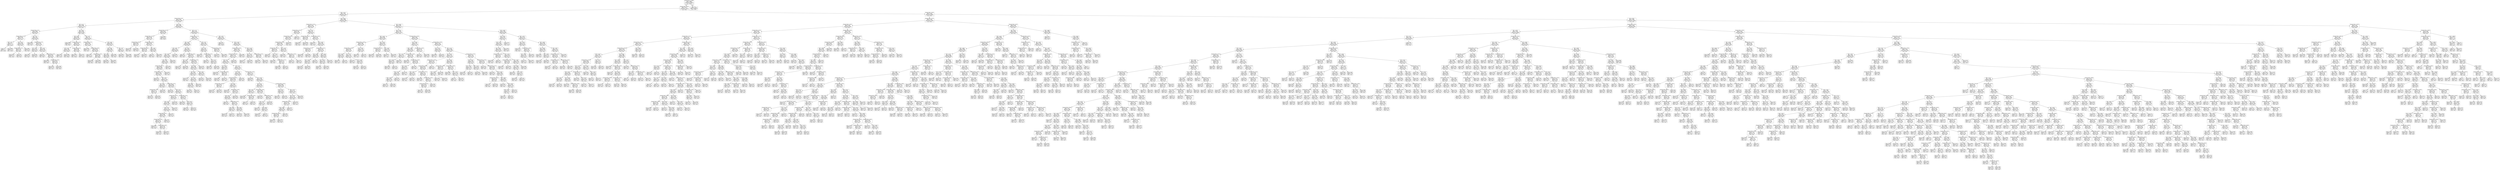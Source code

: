 digraph Tree {
node [shape=box] ;
0 [label="abs_diff_ratio <= 0.0007\ngini = 0.3989\nsamples = 236664\nvalue = [171535, 65129]\nclass = cloudy"] ;
1 [label="Clearsky GHI <= 205.5\ngini = 0.2677\nsamples = 77459\nvalue = [12330, 65129]\nclass = clear"] ;
0 -> 1 [labeldistance=2.5, labelangle=45, headlabel="True"] ;
2 [label="GHI <= 114.5\ngini = 0.456\nsamples = 13154\nvalue = [4627, 8527]\nclass = clear"] ;
1 -> 2 ;
3 [label="Clearsky GHI <= 35.5\ngini = 0.4837\nsamples = 7874\nvalue = [3226, 4648]\nclass = clear"] ;
2 -> 3 ;
4 [label="GHI <= 21.5\ngini = 0.4999\nsamples = 2301\nvalue = [1131, 1170]\nclass = clear"] ;
3 -> 4 ;
5 [label="Clearsky GHI <= 14.5\ngini = 0.4889\nsamples = 834\nvalue = [355, 479]\nclass = clear"] ;
4 -> 5 ;
6 [label="Clearsky GHI <= 11.5\ngini = 0.4997\nsamples = 228\nvalue = [111, 117]\nclass = clear"] ;
5 -> 6 ;
7 [label="GHI <= 10.5\ngini = 0.477\nsamples = 28\nvalue = [17, 11]\nclass = cloudy"] ;
6 -> 7 ;
8 [label="gini = 0.5\nsamples = 4\nvalue = [2, 2]\nclass = cloudy"] ;
7 -> 8 ;
9 [label="gini = 0.4688\nsamples = 24\nvalue = [15, 9]\nclass = cloudy"] ;
7 -> 9 ;
10 [label="GHI <= 13.5\ngini = 0.4982\nsamples = 200\nvalue = [94, 106]\nclass = clear"] ;
6 -> 10 ;
11 [label="Clearsky GHI <= 12.5\ngini = 0.4972\nsamples = 106\nvalue = [49, 57]\nclass = clear"] ;
10 -> 11 ;
12 [label="gini = 0.4973\nsamples = 41\nvalue = [19, 22]\nclass = clear"] ;
11 -> 12 ;
13 [label="gini = 0.497\nsamples = 65\nvalue = [30, 35]\nclass = clear"] ;
11 -> 13 ;
14 [label="gini = 0.4991\nsamples = 94\nvalue = [45, 49]\nclass = clear"] ;
10 -> 14 ;
15 [label="GHI <= 15.5\ngini = 0.481\nsamples = 606\nvalue = [244, 362]\nclass = clear"] ;
5 -> 15 ;
16 [label="gini = 0.4628\nsamples = 88\nvalue = [32, 56]\nclass = clear"] ;
15 -> 16 ;
17 [label="Clearsky GHI <= 17.5\ngini = 0.4835\nsamples = 518\nvalue = [212, 306]\nclass = clear"] ;
15 -> 17 ;
18 [label="GHI <= 16.5\ngini = 0.4944\nsamples = 179\nvalue = [80, 99]\nclass = clear"] ;
17 -> 18 ;
19 [label="gini = 0.496\nsamples = 90\nvalue = [41, 49]\nclass = clear"] ;
18 -> 19 ;
20 [label="gini = 0.4924\nsamples = 89\nvalue = [39, 50]\nclass = clear"] ;
18 -> 20 ;
21 [label="GHI <= 18.5\ngini = 0.4755\nsamples = 339\nvalue = [132, 207]\nclass = clear"] ;
17 -> 21 ;
22 [label="gini = 0.451\nsamples = 99\nvalue = [34, 65]\nclass = clear"] ;
21 -> 22 ;
23 [label="Clearsky GHI <= 19.5\ngini = 0.4832\nsamples = 240\nvalue = [98, 142]\nclass = clear"] ;
21 -> 23 ;
24 [label="gini = 0.4865\nsamples = 79\nvalue = [33, 46]\nclass = clear"] ;
23 -> 24 ;
25 [label="Clearsky GHI <= 20.5\ngini = 0.4815\nsamples = 161\nvalue = [65, 96]\nclass = clear"] ;
23 -> 25 ;
26 [label="gini = 0.4764\nsamples = 69\nvalue = [27, 42]\nclass = clear"] ;
25 -> 26 ;
27 [label="gini = 0.4849\nsamples = 92\nvalue = [38, 54]\nclass = clear"] ;
25 -> 27 ;
28 [label="GHI <= 26.5\ngini = 0.4983\nsamples = 1467\nvalue = [776, 691]\nclass = cloudy"] ;
4 -> 28 ;
29 [label="GHI <= 22.5\ngini = 0.4889\nsamples = 576\nvalue = [331, 245]\nclass = cloudy"] ;
28 -> 29 ;
30 [label="gini = 0.4996\nsamples = 101\nvalue = [49, 52]\nclass = clear"] ;
29 -> 30 ;
31 [label="Clearsky GHI <= 24.5\ngini = 0.4824\nsamples = 475\nvalue = [282, 193]\nclass = cloudy"] ;
29 -> 31 ;
32 [label="GHI <= 23.5\ngini = 0.4766\nsamples = 268\nvalue = [163, 105]\nclass = cloudy"] ;
31 -> 32 ;
33 [label="gini = 0.483\nsamples = 130\nvalue = [77, 53]\nclass = cloudy"] ;
32 -> 33 ;
34 [label="gini = 0.4696\nsamples = 138\nvalue = [86, 52]\nclass = cloudy"] ;
32 -> 34 ;
35 [label="Clearsky GHI <= 25.5\ngini = 0.4888\nsamples = 207\nvalue = [119, 88]\nclass = cloudy"] ;
31 -> 35 ;
36 [label="gini = 0.4953\nsamples = 113\nvalue = [62, 51]\nclass = cloudy"] ;
35 -> 36 ;
37 [label="gini = 0.4774\nsamples = 94\nvalue = [57, 37]\nclass = cloudy"] ;
35 -> 37 ;
38 [label="GHI <= 30.5\ngini = 0.5\nsamples = 891\nvalue = [445, 446]\nclass = clear"] ;
28 -> 38 ;
39 [label="Clearsky GHI <= 27.5\ngini = 0.4991\nsamples = 416\nvalue = [217, 199]\nclass = cloudy"] ;
38 -> 39 ;
40 [label="gini = 0.4999\nsamples = 116\nvalue = [57, 59]\nclass = clear"] ;
39 -> 40 ;
41 [label="Clearsky GHI <= 28.5\ngini = 0.4978\nsamples = 300\nvalue = [160, 140]\nclass = cloudy"] ;
39 -> 41 ;
42 [label="gini = 0.4931\nsamples = 111\nvalue = [62, 49]\nclass = cloudy"] ;
41 -> 42 ;
43 [label="Clearsky GHI <= 29.5\ngini = 0.4993\nsamples = 189\nvalue = [98, 91]\nclass = cloudy"] ;
41 -> 43 ;
44 [label="gini = 0.4995\nsamples = 99\nvalue = [48, 51]\nclass = clear"] ;
43 -> 44 ;
45 [label="gini = 0.4938\nsamples = 90\nvalue = [50, 40]\nclass = cloudy"] ;
43 -> 45 ;
46 [label="GHI <= 33.5\ngini = 0.4992\nsamples = 475\nvalue = [228, 247]\nclass = clear"] ;
38 -> 46 ;
47 [label="GHI <= 32.5\ngini = 0.4982\nsamples = 296\nvalue = [139, 157]\nclass = clear"] ;
46 -> 47 ;
48 [label="GHI <= 31.5\ngini = 0.4989\nsamples = 189\nvalue = [90, 99]\nclass = clear"] ;
47 -> 48 ;
49 [label="gini = 0.4991\nsamples = 92\nvalue = [44, 48]\nclass = clear"] ;
48 -> 49 ;
50 [label="gini = 0.4987\nsamples = 97\nvalue = [46, 51]\nclass = clear"] ;
48 -> 50 ;
51 [label="gini = 0.4965\nsamples = 107\nvalue = [49, 58]\nclass = clear"] ;
47 -> 51 ;
52 [label="GHI <= 34.5\ngini = 0.5\nsamples = 179\nvalue = [89, 90]\nclass = clear"] ;
46 -> 52 ;
53 [label="gini = 0.4997\nsamples = 80\nvalue = [39, 41]\nclass = clear"] ;
52 -> 53 ;
54 [label="gini = 0.4999\nsamples = 99\nvalue = [50, 49]\nclass = cloudy"] ;
52 -> 54 ;
55 [label="GHI <= 42.5\ngini = 0.4692\nsamples = 5573\nvalue = [2095, 3478]\nclass = clear"] ;
3 -> 55 ;
56 [label="Clearsky GHI <= 41.5\ngini = 0.4826\nsamples = 504\nvalue = [205, 299]\nclass = clear"] ;
55 -> 56 ;
57 [label="Clearsky GHI <= 37.5\ngini = 0.4766\nsamples = 439\nvalue = [172, 267]\nclass = clear"] ;
56 -> 57 ;
58 [label="Clearsky GHI <= 36.5\ngini = 0.4891\nsamples = 169\nvalue = [72, 97]\nclass = clear"] ;
57 -> 58 ;
59 [label="gini = 0.4738\nsamples = 83\nvalue = [32, 51]\nclass = clear"] ;
58 -> 59 ;
60 [label="gini = 0.4976\nsamples = 86\nvalue = [40, 46]\nclass = clear"] ;
58 -> 60 ;
61 [label="Clearsky GHI <= 39.5\ngini = 0.4664\nsamples = 270\nvalue = [100, 170]\nclass = clear"] ;
57 -> 61 ;
62 [label="Clearsky GHI <= 38.5\ngini = 0.4494\nsamples = 132\nvalue = [45, 87]\nclass = clear"] ;
61 -> 62 ;
63 [label="gini = 0.4642\nsamples = 71\nvalue = [26, 45]\nclass = clear"] ;
62 -> 63 ;
64 [label="gini = 0.4289\nsamples = 61\nvalue = [19, 42]\nclass = clear"] ;
62 -> 64 ;
65 [label="GHI <= 40.5\ngini = 0.4794\nsamples = 138\nvalue = [55, 83]\nclass = clear"] ;
61 -> 65 ;
66 [label="gini = 0.48\nsamples = 70\nvalue = [28, 42]\nclass = clear"] ;
65 -> 66 ;
67 [label="gini = 0.4788\nsamples = 68\nvalue = [27, 41]\nclass = clear"] ;
65 -> 67 ;
68 [label="gini = 0.4999\nsamples = 65\nvalue = [33, 32]\nclass = cloudy"] ;
56 -> 68 ;
69 [label="GHI <= 77.5\ngini = 0.4677\nsamples = 5069\nvalue = [1890, 3179]\nclass = clear"] ;
55 -> 69 ;
70 [label="Clearsky GHI <= 71.5\ngini = 0.463\nsamples = 2767\nvalue = [1007, 1760]\nclass = clear"] ;
69 -> 70 ;
71 [label="GHI <= 61.5\ngini = 0.4687\nsamples = 2369\nvalue = [888, 1481]\nclass = clear"] ;
70 -> 71 ;
72 [label="GHI <= 60.5\ngini = 0.4724\nsamples = 1532\nvalue = [586, 946]\nclass = clear"] ;
71 -> 72 ;
73 [label="GHI <= 59.5\ngini = 0.4705\nsamples = 1453\nvalue = [550, 903]\nclass = clear"] ;
72 -> 73 ;
74 [label="GHI <= 58.5\ngini = 0.4716\nsamples = 1360\nvalue = [518, 842]\nclass = clear"] ;
73 -> 74 ;
75 [label="Clearsky GHI <= 57.5\ngini = 0.4698\nsamples = 1286\nvalue = [485, 801]\nclass = clear"] ;
74 -> 75 ;
76 [label="Clearsky GHI <= 43.5\ngini = 0.4708\nsamples = 1208\nvalue = [458, 750]\nclass = clear"] ;
75 -> 76 ;
77 [label="gini = 0.4572\nsamples = 82\nvalue = [29, 53]\nclass = clear"] ;
76 -> 77 ;
78 [label="GHI <= 46.5\ngini = 0.4717\nsamples = 1126\nvalue = [429, 697]\nclass = clear"] ;
76 -> 78 ;
79 [label="GHI <= 45.5\ngini = 0.4788\nsamples = 267\nvalue = [106, 161]\nclass = clear"] ;
78 -> 79 ;
80 [label="Clearsky GHI <= 44.5\ngini = 0.4715\nsamples = 176\nvalue = [67, 109]\nclass = clear"] ;
79 -> 80 ;
81 [label="gini = 0.4753\nsamples = 90\nvalue = [35, 55]\nclass = clear"] ;
80 -> 81 ;
82 [label="gini = 0.4673\nsamples = 86\nvalue = [32, 54]\nclass = clear"] ;
80 -> 82 ;
83 [label="gini = 0.4898\nsamples = 91\nvalue = [39, 52]\nclass = clear"] ;
79 -> 83 ;
84 [label="Clearsky GHI <= 47.5\ngini = 0.4693\nsamples = 859\nvalue = [323, 536]\nclass = clear"] ;
78 -> 84 ;
85 [label="gini = 0.4531\nsamples = 98\nvalue = [34, 64]\nclass = clear"] ;
84 -> 85 ;
86 [label="GHI <= 54.5\ngini = 0.4711\nsamples = 761\nvalue = [289, 472]\nclass = clear"] ;
84 -> 86 ;
87 [label="Clearsky GHI <= 53.5\ngini = 0.4732\nsamples = 544\nvalue = [209, 335]\nclass = clear"] ;
86 -> 87 ;
88 [label="GHI <= 52.5\ngini = 0.4686\nsamples = 459\nvalue = [172, 287]\nclass = clear"] ;
87 -> 88 ;
89 [label="GHI <= 51.5\ngini = 0.4737\nsamples = 384\nvalue = [148, 236]\nclass = clear"] ;
88 -> 89 ;
90 [label="Clearsky GHI <= 50.5\ngini = 0.4696\nsamples = 308\nvalue = [116, 192]\nclass = clear"] ;
89 -> 90 ;
91 [label="Clearsky GHI <= 48.5\ngini = 0.4741\nsamples = 233\nvalue = [90, 143]\nclass = clear"] ;
90 -> 91 ;
92 [label="gini = 0.4696\nsamples = 77\nvalue = [29, 48]\nclass = clear"] ;
91 -> 92 ;
93 [label="Clearsky GHI <= 49.5\ngini = 0.4762\nsamples = 156\nvalue = [61, 95]\nclass = clear"] ;
91 -> 93 ;
94 [label="gini = 0.4764\nsamples = 69\nvalue = [27, 42]\nclass = clear"] ;
93 -> 94 ;
95 [label="gini = 0.4762\nsamples = 87\nvalue = [34, 53]\nclass = clear"] ;
93 -> 95 ;
96 [label="gini = 0.453\nsamples = 75\nvalue = [26, 49]\nclass = clear"] ;
90 -> 96 ;
97 [label="gini = 0.4875\nsamples = 76\nvalue = [32, 44]\nclass = clear"] ;
89 -> 97 ;
98 [label="gini = 0.4352\nsamples = 75\nvalue = [24, 51]\nclass = clear"] ;
88 -> 98 ;
99 [label="gini = 0.4916\nsamples = 85\nvalue = [37, 48]\nclass = clear"] ;
87 -> 99 ;
100 [label="Clearsky GHI <= 55.5\ngini = 0.4655\nsamples = 217\nvalue = [80, 137]\nclass = clear"] ;
86 -> 100 ;
101 [label="gini = 0.4444\nsamples = 69\nvalue = [23, 46]\nclass = clear"] ;
100 -> 101 ;
102 [label="GHI <= 56.5\ngini = 0.4736\nsamples = 148\nvalue = [57, 91]\nclass = clear"] ;
100 -> 102 ;
103 [label="gini = 0.473\nsamples = 86\nvalue = [33, 53]\nclass = clear"] ;
102 -> 103 ;
104 [label="gini = 0.4745\nsamples = 62\nvalue = [24, 38]\nclass = clear"] ;
102 -> 104 ;
105 [label="gini = 0.4527\nsamples = 78\nvalue = [27, 51]\nclass = clear"] ;
75 -> 105 ;
106 [label="gini = 0.4942\nsamples = 74\nvalue = [33, 41]\nclass = clear"] ;
74 -> 106 ;
107 [label="gini = 0.4514\nsamples = 93\nvalue = [32, 61]\nclass = clear"] ;
73 -> 107 ;
108 [label="gini = 0.4961\nsamples = 79\nvalue = [36, 43]\nclass = clear"] ;
72 -> 108 ;
109 [label="GHI <= 62.5\ngini = 0.4613\nsamples = 837\nvalue = [302, 535]\nclass = clear"] ;
71 -> 109 ;
110 [label="gini = 0.42\nsamples = 80\nvalue = [24, 56]\nclass = clear"] ;
109 -> 110 ;
111 [label="Clearsky GHI <= 64.5\ngini = 0.4647\nsamples = 757\nvalue = [278, 479]\nclass = clear"] ;
109 -> 111 ;
112 [label="GHI <= 63.5\ngini = 0.479\nsamples = 166\nvalue = [66, 100]\nclass = clear"] ;
111 -> 112 ;
113 [label="gini = 0.4734\nsamples = 78\nvalue = [30, 48]\nclass = clear"] ;
112 -> 113 ;
114 [label="gini = 0.4835\nsamples = 88\nvalue = [36, 52]\nclass = clear"] ;
112 -> 114 ;
115 [label="Clearsky GHI <= 70.5\ngini = 0.4601\nsamples = 591\nvalue = [212, 379]\nclass = clear"] ;
111 -> 115 ;
116 [label="GHI <= 68.5\ngini = 0.4562\nsamples = 500\nvalue = [176, 324]\nclass = clear"] ;
115 -> 116 ;
117 [label="GHI <= 65.5\ngini = 0.4637\nsamples = 334\nvalue = [122, 212]\nclass = clear"] ;
116 -> 117 ;
118 [label="gini = 0.4576\nsamples = 79\nvalue = [28, 51]\nclass = clear"] ;
117 -> 118 ;
119 [label="GHI <= 67.5\ngini = 0.4655\nsamples = 255\nvalue = [94, 161]\nclass = clear"] ;
117 -> 119 ;
120 [label="GHI <= 66.5\ngini = 0.4691\nsamples = 165\nvalue = [62, 103]\nclass = clear"] ;
119 -> 120 ;
121 [label="gini = 0.4657\nsamples = 84\nvalue = [31, 53]\nclass = clear"] ;
120 -> 121 ;
122 [label="gini = 0.4725\nsamples = 81\nvalue = [31, 50]\nclass = clear"] ;
120 -> 122 ;
123 [label="gini = 0.4583\nsamples = 90\nvalue = [32, 58]\nclass = clear"] ;
119 -> 123 ;
124 [label="GHI <= 69.5\ngini = 0.439\nsamples = 166\nvalue = [54, 112]\nclass = clear"] ;
116 -> 124 ;
125 [label="gini = 0.4471\nsamples = 83\nvalue = [28, 55]\nclass = clear"] ;
124 -> 125 ;
126 [label="gini = 0.4303\nsamples = 83\nvalue = [26, 57]\nclass = clear"] ;
124 -> 126 ;
127 [label="gini = 0.4782\nsamples = 91\nvalue = [36, 55]\nclass = clear"] ;
115 -> 127 ;
128 [label="GHI <= 75.5\ngini = 0.4192\nsamples = 398\nvalue = [119, 279]\nclass = clear"] ;
70 -> 128 ;
129 [label="GHI <= 72.5\ngini = 0.4037\nsamples = 278\nvalue = [78, 200]\nclass = clear"] ;
128 -> 129 ;
130 [label="gini = 0.3878\nsamples = 76\nvalue = [20, 56]\nclass = clear"] ;
129 -> 130 ;
131 [label="Clearsky GHI <= 73.5\ngini = 0.4094\nsamples = 202\nvalue = [58, 144]\nclass = clear"] ;
129 -> 131 ;
132 [label="gini = 0.4221\nsamples = 76\nvalue = [23, 53]\nclass = clear"] ;
131 -> 132 ;
133 [label="GHI <= 74.5\ngini = 0.4012\nsamples = 126\nvalue = [35, 91]\nclass = clear"] ;
131 -> 133 ;
134 [label="gini = 0.4061\nsamples = 60\nvalue = [17, 43]\nclass = clear"] ;
133 -> 134 ;
135 [label="gini = 0.3967\nsamples = 66\nvalue = [18, 48]\nclass = clear"] ;
133 -> 135 ;
136 [label="Clearsky GHI <= 76.5\ngini = 0.4499\nsamples = 120\nvalue = [41, 79]\nclass = clear"] ;
128 -> 136 ;
137 [label="gini = 0.4814\nsamples = 57\nvalue = [23, 34]\nclass = clear"] ;
136 -> 137 ;
138 [label="gini = 0.4082\nsamples = 63\nvalue = [18, 45]\nclass = clear"] ;
136 -> 138 ;
139 [label="GHI <= 78.5\ngini = 0.4729\nsamples = 2302\nvalue = [883, 1419]\nclass = clear"] ;
69 -> 139 ;
140 [label="gini = 0.497\nsamples = 65\nvalue = [35, 30]\nclass = cloudy"] ;
139 -> 140 ;
141 [label="GHI <= 110.5\ngini = 0.4708\nsamples = 2237\nvalue = [848, 1389]\nclass = clear"] ;
139 -> 141 ;
142 [label="Clearsky GHI <= 109.5\ngini = 0.4733\nsamples = 1953\nvalue = [751, 1202]\nclass = clear"] ;
141 -> 142 ;
143 [label="Clearsky GHI <= 108.5\ngini = 0.4719\nsamples = 1872\nvalue = [714, 1158]\nclass = clear"] ;
142 -> 143 ;
144 [label="GHI <= 81.5\ngini = 0.473\nsamples = 1808\nvalue = [694, 1114]\nclass = clear"] ;
143 -> 144 ;
145 [label="GHI <= 79.5\ngini = 0.4869\nsamples = 167\nvalue = [70, 97]\nclass = clear"] ;
144 -> 145 ;
146 [label="gini = 0.4561\nsamples = 54\nvalue = [19, 35]\nclass = clear"] ;
145 -> 146 ;
147 [label="Clearsky GHI <= 80.5\ngini = 0.4953\nsamples = 113\nvalue = [51, 62]\nclass = clear"] ;
145 -> 147 ;
148 [label="gini = 0.4989\nsamples = 63\nvalue = [30, 33]\nclass = clear"] ;
147 -> 148 ;
149 [label="gini = 0.4872\nsamples = 50\nvalue = [21, 29]\nclass = clear"] ;
147 -> 149 ;
150 [label="GHI <= 91.5\ngini = 0.4713\nsamples = 1641\nvalue = [624, 1017]\nclass = clear"] ;
144 -> 150 ;
151 [label="GHI <= 90.5\ngini = 0.4576\nsamples = 536\nvalue = [190, 346]\nclass = clear"] ;
150 -> 151 ;
152 [label="Clearsky GHI <= 83.5\ngini = 0.4623\nsamples = 488\nvalue = [177, 311]\nclass = clear"] ;
151 -> 152 ;
153 [label="Clearsky GHI <= 82.5\ngini = 0.4425\nsamples = 115\nvalue = [38, 77]\nclass = clear"] ;
152 -> 153 ;
154 [label="gini = 0.4512\nsamples = 64\nvalue = [22, 42]\nclass = clear"] ;
153 -> 154 ;
155 [label="gini = 0.4306\nsamples = 51\nvalue = [16, 35]\nclass = clear"] ;
153 -> 155 ;
156 [label="GHI <= 84.5\ngini = 0.4676\nsamples = 373\nvalue = [139, 234]\nclass = clear"] ;
152 -> 156 ;
157 [label="gini = 0.4959\nsamples = 44\nvalue = [20, 24]\nclass = clear"] ;
156 -> 157 ;
158 [label="Clearsky GHI <= 89.5\ngini = 0.4617\nsamples = 329\nvalue = [119, 210]\nclass = clear"] ;
156 -> 158 ;
159 [label="GHI <= 85.5\ngini = 0.4564\nsamples = 281\nvalue = [99, 182]\nclass = clear"] ;
158 -> 159 ;
160 [label="gini = 0.437\nsamples = 62\nvalue = [20, 42]\nclass = clear"] ;
159 -> 160 ;
161 [label="Clearsky GHI <= 87.5\ngini = 0.4612\nsamples = 219\nvalue = [79, 140]\nclass = clear"] ;
159 -> 161 ;
162 [label="GHI <= 86.5\ngini = 0.4728\nsamples = 120\nvalue = [46, 74]\nclass = clear"] ;
161 -> 162 ;
163 [label="gini = 0.4734\nsamples = 65\nvalue = [25, 40]\nclass = clear"] ;
162 -> 163 ;
164 [label="gini = 0.4721\nsamples = 55\nvalue = [21, 34]\nclass = clear"] ;
162 -> 164 ;
165 [label="GHI <= 88.5\ngini = 0.4444\nsamples = 99\nvalue = [33, 66]\nclass = clear"] ;
161 -> 165 ;
166 [label="gini = 0.4444\nsamples = 54\nvalue = [18, 36]\nclass = clear"] ;
165 -> 166 ;
167 [label="gini = 0.4444\nsamples = 45\nvalue = [15, 30]\nclass = clear"] ;
165 -> 167 ;
168 [label="gini = 0.4861\nsamples = 48\nvalue = [20, 28]\nclass = clear"] ;
158 -> 168 ;
169 [label="gini = 0.395\nsamples = 48\nvalue = [13, 35]\nclass = clear"] ;
151 -> 169 ;
170 [label="Clearsky GHI <= 92.5\ngini = 0.477\nsamples = 1105\nvalue = [434, 671]\nclass = clear"] ;
150 -> 170 ;
171 [label="gini = 0.4998\nsamples = 53\nvalue = [26, 27]\nclass = clear"] ;
170 -> 171 ;
172 [label="GHI <= 100.5\ngini = 0.4748\nsamples = 1052\nvalue = [408, 644]\nclass = clear"] ;
170 -> 172 ;
173 [label="GHI <= 95.5\ngini = 0.4819\nsamples = 462\nvalue = [187, 275]\nclass = clear"] ;
172 -> 173 ;
174 [label="GHI <= 93.5\ngini = 0.4651\nsamples = 174\nvalue = [64, 110]\nclass = clear"] ;
173 -> 174 ;
175 [label="gini = 0.4885\nsamples = 66\nvalue = [28, 38]\nclass = clear"] ;
174 -> 175 ;
176 [label="Clearsky GHI <= 94.5\ngini = 0.4444\nsamples = 108\nvalue = [36, 72]\nclass = clear"] ;
174 -> 176 ;
177 [label="gini = 0.42\nsamples = 50\nvalue = [15, 35]\nclass = clear"] ;
176 -> 177 ;
178 [label="gini = 0.462\nsamples = 58\nvalue = [21, 37]\nclass = clear"] ;
176 -> 178 ;
179 [label="Clearsky GHI <= 96.5\ngini = 0.4894\nsamples = 288\nvalue = [123, 165]\nclass = clear"] ;
173 -> 179 ;
180 [label="gini = 0.4998\nsamples = 51\nvalue = [25, 26]\nclass = clear"] ;
179 -> 180 ;
181 [label="Clearsky GHI <= 99.5\ngini = 0.485\nsamples = 237\nvalue = [98, 139]\nclass = clear"] ;
179 -> 181 ;
182 [label="GHI <= 97.5\ngini = 0.4791\nsamples = 176\nvalue = [70, 106]\nclass = clear"] ;
181 -> 182 ;
183 [label="gini = 0.4753\nsamples = 54\nvalue = [21, 33]\nclass = clear"] ;
182 -> 183 ;
184 [label="GHI <= 98.5\ngini = 0.4807\nsamples = 122\nvalue = [49, 73]\nclass = clear"] ;
182 -> 184 ;
185 [label="gini = 0.4817\nsamples = 47\nvalue = [19, 28]\nclass = clear"] ;
184 -> 185 ;
186 [label="gini = 0.48\nsamples = 75\nvalue = [30, 45]\nclass = clear"] ;
184 -> 186 ;
187 [label="gini = 0.4966\nsamples = 61\nvalue = [28, 33]\nclass = clear"] ;
181 -> 187 ;
188 [label="Clearsky GHI <= 102.5\ngini = 0.4685\nsamples = 590\nvalue = [221, 369]\nclass = clear"] ;
172 -> 188 ;
189 [label="GHI <= 101.5\ngini = 0.4535\nsamples = 141\nvalue = [49, 92]\nclass = clear"] ;
188 -> 189 ;
190 [label="gini = 0.4478\nsamples = 65\nvalue = [22, 43]\nclass = clear"] ;
189 -> 190 ;
191 [label="gini = 0.4581\nsamples = 76\nvalue = [27, 49]\nclass = clear"] ;
189 -> 191 ;
192 [label="GHI <= 107.5\ngini = 0.4727\nsamples = 449\nvalue = [172, 277]\nclass = clear"] ;
188 -> 192 ;
193 [label="GHI <= 106.5\ngini = 0.4707\nsamples = 380\nvalue = [144, 236]\nclass = clear"] ;
192 -> 193 ;
194 [label="Clearsky GHI <= 105.5\ngini = 0.4723\nsamples = 306\nvalue = [117, 189]\nclass = clear"] ;
193 -> 194 ;
195 [label="GHI <= 104.5\ngini = 0.469\nsamples = 229\nvalue = [86, 143]\nclass = clear"] ;
194 -> 195 ;
196 [label="Clearsky GHI <= 103.5\ngini = 0.4696\nsamples = 146\nvalue = [55, 91]\nclass = clear"] ;
195 -> 196 ;
197 [label="gini = 0.4688\nsamples = 72\nvalue = [27, 45]\nclass = clear"] ;
196 -> 197 ;
198 [label="gini = 0.4704\nsamples = 74\nvalue = [28, 46]\nclass = clear"] ;
196 -> 198 ;
199 [label="gini = 0.468\nsamples = 83\nvalue = [31, 52]\nclass = clear"] ;
195 -> 199 ;
200 [label="gini = 0.481\nsamples = 77\nvalue = [31, 46]\nclass = clear"] ;
194 -> 200 ;
201 [label="gini = 0.4635\nsamples = 74\nvalue = [27, 47]\nclass = clear"] ;
193 -> 201 ;
202 [label="gini = 0.4823\nsamples = 69\nvalue = [28, 41]\nclass = clear"] ;
192 -> 202 ;
203 [label="gini = 0.4297\nsamples = 64\nvalue = [20, 44]\nclass = clear"] ;
143 -> 203 ;
204 [label="gini = 0.4963\nsamples = 81\nvalue = [37, 44]\nclass = clear"] ;
142 -> 204 ;
205 [label="GHI <= 112.5\ngini = 0.4498\nsamples = 284\nvalue = [97, 187]\nclass = clear"] ;
141 -> 205 ;
206 [label="GHI <= 111.5\ngini = 0.4281\nsamples = 145\nvalue = [45, 100]\nclass = clear"] ;
205 -> 206 ;
207 [label="gini = 0.4277\nsamples = 71\nvalue = [22, 49]\nclass = clear"] ;
206 -> 207 ;
208 [label="gini = 0.4284\nsamples = 74\nvalue = [23, 51]\nclass = clear"] ;
206 -> 208 ;
209 [label="Clearsky GHI <= 113.5\ngini = 0.4683\nsamples = 139\nvalue = [52, 87]\nclass = clear"] ;
205 -> 209 ;
210 [label="gini = 0.4661\nsamples = 73\nvalue = [27, 46]\nclass = clear"] ;
209 -> 210 ;
211 [label="gini = 0.4706\nsamples = 66\nvalue = [25, 41]\nclass = clear"] ;
209 -> 211 ;
212 [label="GHI <= 134.5\ngini = 0.3899\nsamples = 5280\nvalue = [1401, 3879]\nclass = clear"] ;
2 -> 212 ;
213 [label="Clearsky GHI <= 123.5\ngini = 0.4229\nsamples = 1103\nvalue = [335, 768]\nclass = clear"] ;
212 -> 213 ;
214 [label="Clearsky GHI <= 122.5\ngini = 0.3987\nsamples = 491\nvalue = [135, 356]\nclass = clear"] ;
213 -> 214 ;
215 [label="Clearsky GHI <= 121.5\ngini = 0.4046\nsamples = 451\nvalue = [127, 324]\nclass = clear"] ;
214 -> 215 ;
216 [label="Clearsky GHI <= 118.5\ngini = 0.3985\nsamples = 404\nvalue = [111, 293]\nclass = clear"] ;
215 -> 216 ;
217 [label="Clearsky GHI <= 115.5\ngini = 0.4112\nsamples = 242\nvalue = [70, 172]\nclass = clear"] ;
216 -> 217 ;
218 [label="gini = 0.393\nsamples = 67\nvalue = [18, 49]\nclass = clear"] ;
217 -> 218 ;
219 [label="GHI <= 116.5\ngini = 0.4177\nsamples = 175\nvalue = [52, 123]\nclass = clear"] ;
217 -> 219 ;
220 [label="gini = 0.4289\nsamples = 61\nvalue = [19, 42]\nclass = clear"] ;
219 -> 220 ;
221 [label="Clearsky GHI <= 117.5\ngini = 0.4114\nsamples = 114\nvalue = [33, 81]\nclass = clear"] ;
219 -> 221 ;
222 [label="gini = 0.4082\nsamples = 49\nvalue = [14, 35]\nclass = clear"] ;
221 -> 222 ;
223 [label="gini = 0.4137\nsamples = 65\nvalue = [19, 46]\nclass = clear"] ;
221 -> 223 ;
224 [label="GHI <= 119.5\ngini = 0.3781\nsamples = 162\nvalue = [41, 121]\nclass = clear"] ;
216 -> 224 ;
225 [label="gini = 0.3841\nsamples = 54\nvalue = [14, 40]\nclass = clear"] ;
224 -> 225 ;
226 [label="Clearsky GHI <= 120.5\ngini = 0.375\nsamples = 108\nvalue = [27, 81]\nclass = clear"] ;
224 -> 226 ;
227 [label="gini = 0.375\nsamples = 56\nvalue = [14, 42]\nclass = clear"] ;
226 -> 227 ;
228 [label="gini = 0.375\nsamples = 52\nvalue = [13, 39]\nclass = clear"] ;
226 -> 228 ;
229 [label="gini = 0.4491\nsamples = 47\nvalue = [16, 31]\nclass = clear"] ;
215 -> 229 ;
230 [label="gini = 0.32\nsamples = 40\nvalue = [8, 32]\nclass = clear"] ;
214 -> 230 ;
231 [label="GHI <= 125.5\ngini = 0.44\nsamples = 612\nvalue = [200, 412]\nclass = clear"] ;
213 -> 231 ;
232 [label="Clearsky GHI <= 124.5\ngini = 0.4869\nsamples = 105\nvalue = [44, 61]\nclass = clear"] ;
231 -> 232 ;
233 [label="gini = 0.4491\nsamples = 47\nvalue = [16, 31]\nclass = clear"] ;
232 -> 233 ;
234 [label="gini = 0.4994\nsamples = 58\nvalue = [28, 30]\nclass = clear"] ;
232 -> 234 ;
235 [label="Clearsky GHI <= 126.5\ngini = 0.426\nsamples = 507\nvalue = [156, 351]\nclass = clear"] ;
231 -> 235 ;
236 [label="gini = 0.3878\nsamples = 57\nvalue = [15, 42]\nclass = clear"] ;
235 -> 236 ;
237 [label="GHI <= 128.5\ngini = 0.4303\nsamples = 450\nvalue = [141, 309]\nclass = clear"] ;
235 -> 237 ;
238 [label="Clearsky GHI <= 127.5\ngini = 0.4482\nsamples = 115\nvalue = [39, 76]\nclass = clear"] ;
237 -> 238 ;
239 [label="gini = 0.4483\nsamples = 56\nvalue = [19, 37]\nclass = clear"] ;
238 -> 239 ;
240 [label="gini = 0.4481\nsamples = 59\nvalue = [20, 39]\nclass = clear"] ;
238 -> 240 ;
241 [label="Clearsky GHI <= 131.5\ngini = 0.4235\nsamples = 335\nvalue = [102, 233]\nclass = clear"] ;
237 -> 241 ;
242 [label="GHI <= 130.5\ngini = 0.4095\nsamples = 188\nvalue = [54, 134]\nclass = clear"] ;
241 -> 242 ;
243 [label="GHI <= 129.5\ngini = 0.4062\nsamples = 127\nvalue = [36, 91]\nclass = clear"] ;
242 -> 243 ;
244 [label="gini = 0.4152\nsamples = 68\nvalue = [20, 48]\nclass = clear"] ;
243 -> 244 ;
245 [label="gini = 0.3953\nsamples = 59\nvalue = [16, 43]\nclass = clear"] ;
243 -> 245 ;
246 [label="gini = 0.416\nsamples = 61\nvalue = [18, 43]\nclass = clear"] ;
242 -> 246 ;
247 [label="GHI <= 133.5\ngini = 0.4398\nsamples = 147\nvalue = [48, 99]\nclass = clear"] ;
241 -> 247 ;
248 [label="GHI <= 132.5\ngini = 0.4329\nsamples = 101\nvalue = [32, 69]\nclass = clear"] ;
247 -> 248 ;
249 [label="gini = 0.4401\nsamples = 52\nvalue = [17, 35]\nclass = clear"] ;
248 -> 249 ;
250 [label="gini = 0.4248\nsamples = 49\nvalue = [15, 34]\nclass = clear"] ;
248 -> 250 ;
251 [label="gini = 0.4537\nsamples = 46\nvalue = [16, 30]\nclass = clear"] ;
247 -> 251 ;
252 [label="GHI <= 183.5\ngini = 0.3802\nsamples = 4177\nvalue = [1066, 3111]\nclass = clear"] ;
212 -> 252 ;
253 [label="GHI <= 145.5\ngini = 0.3733\nsamples = 2823\nvalue = [701, 2122]\nclass = clear"] ;
252 -> 253 ;
254 [label="GHI <= 141.5\ngini = 0.3946\nsamples = 662\nvalue = [179, 483]\nclass = clear"] ;
253 -> 254 ;
255 [label="Clearsky GHI <= 139.5\ngini = 0.3684\nsamples = 460\nvalue = [112, 348]\nclass = clear"] ;
254 -> 255 ;
256 [label="Clearsky GHI <= 136.5\ngini = 0.3987\nsamples = 331\nvalue = [91, 240]\nclass = clear"] ;
255 -> 256 ;
257 [label="GHI <= 135.5\ngini = 0.3628\nsamples = 126\nvalue = [30, 96]\nclass = clear"] ;
256 -> 257 ;
258 [label="gini = 0.3642\nsamples = 71\nvalue = [17, 54]\nclass = clear"] ;
257 -> 258 ;
259 [label="gini = 0.361\nsamples = 55\nvalue = [13, 42]\nclass = clear"] ;
257 -> 259 ;
260 [label="GHI <= 137.5\ngini = 0.418\nsamples = 205\nvalue = [61, 144]\nclass = clear"] ;
256 -> 260 ;
261 [label="gini = 0.4012\nsamples = 72\nvalue = [20, 52]\nclass = clear"] ;
260 -> 261 ;
262 [label="GHI <= 138.5\ngini = 0.4265\nsamples = 133\nvalue = [41, 92]\nclass = clear"] ;
260 -> 262 ;
263 [label="gini = 0.4377\nsamples = 68\nvalue = [22, 46]\nclass = clear"] ;
262 -> 263 ;
264 [label="gini = 0.4137\nsamples = 65\nvalue = [19, 46]\nclass = clear"] ;
262 -> 264 ;
265 [label="GHI <= 140.5\ngini = 0.2726\nsamples = 129\nvalue = [21, 108]\nclass = clear"] ;
255 -> 265 ;
266 [label="gini = 0.2919\nsamples = 62\nvalue = [11, 51]\nclass = clear"] ;
265 -> 266 ;
267 [label="gini = 0.254\nsamples = 67\nvalue = [10, 57]\nclass = clear"] ;
265 -> 267 ;
268 [label="GHI <= 143.5\ngini = 0.4433\nsamples = 202\nvalue = [67, 135]\nclass = clear"] ;
254 -> 268 ;
269 [label="Clearsky GHI <= 142.5\ngini = 0.4745\nsamples = 93\nvalue = [36, 57]\nclass = clear"] ;
268 -> 269 ;
270 [label="gini = 0.4583\nsamples = 45\nvalue = [16, 29]\nclass = clear"] ;
269 -> 270 ;
271 [label="gini = 0.4861\nsamples = 48\nvalue = [20, 28]\nclass = clear"] ;
269 -> 271 ;
272 [label="GHI <= 144.5\ngini = 0.407\nsamples = 109\nvalue = [31, 78]\nclass = clear"] ;
268 -> 272 ;
273 [label="gini = 0.3336\nsamples = 52\nvalue = [11, 41]\nclass = clear"] ;
272 -> 273 ;
274 [label="gini = 0.4555\nsamples = 57\nvalue = [20, 37]\nclass = clear"] ;
272 -> 274 ;
275 [label="Clearsky GHI <= 156.5\ngini = 0.3664\nsamples = 2161\nvalue = [522, 1639]\nclass = clear"] ;
253 -> 275 ;
276 [label="GHI <= 154.5\ngini = 0.3559\nsamples = 721\nvalue = [167, 554]\nclass = clear"] ;
275 -> 276 ;
277 [label="GHI <= 148.5\ngini = 0.3645\nsamples = 584\nvalue = [140, 444]\nclass = clear"] ;
276 -> 277 ;
278 [label="GHI <= 147.5\ngini = 0.345\nsamples = 176\nvalue = [39, 137]\nclass = clear"] ;
277 -> 278 ;
279 [label="GHI <= 146.5\ngini = 0.3578\nsamples = 120\nvalue = [28, 92]\nclass = clear"] ;
278 -> 279 ;
280 [label="gini = 0.3394\nsamples = 60\nvalue = [13, 47]\nclass = clear"] ;
279 -> 280 ;
281 [label="gini = 0.375\nsamples = 60\nvalue = [15, 45]\nclass = clear"] ;
279 -> 281 ;
282 [label="gini = 0.3157\nsamples = 56\nvalue = [11, 45]\nclass = clear"] ;
278 -> 282 ;
283 [label="Clearsky GHI <= 149.5\ngini = 0.3725\nsamples = 408\nvalue = [101, 307]\nclass = clear"] ;
277 -> 283 ;
284 [label="gini = 0.4334\nsamples = 63\nvalue = [20, 43]\nclass = clear"] ;
283 -> 284 ;
285 [label="Clearsky GHI <= 153.5\ngini = 0.3593\nsamples = 345\nvalue = [81, 264]\nclass = clear"] ;
283 -> 285 ;
286 [label="GHI <= 152.5\ngini = 0.3532\nsamples = 275\nvalue = [63, 212]\nclass = clear"] ;
285 -> 286 ;
287 [label="GHI <= 151.5\ngini = 0.365\nsamples = 204\nvalue = [49, 155]\nclass = clear"] ;
286 -> 287 ;
288 [label="GHI <= 150.5\ngini = 0.3556\nsamples = 134\nvalue = [31, 103]\nclass = clear"] ;
287 -> 288 ;
289 [label="gini = 0.375\nsamples = 68\nvalue = [17, 51]\nclass = clear"] ;
288 -> 289 ;
290 [label="gini = 0.3343\nsamples = 66\nvalue = [14, 52]\nclass = clear"] ;
288 -> 290 ;
291 [label="gini = 0.382\nsamples = 70\nvalue = [18, 52]\nclass = clear"] ;
287 -> 291 ;
292 [label="gini = 0.3166\nsamples = 71\nvalue = [14, 57]\nclass = clear"] ;
286 -> 292 ;
293 [label="gini = 0.382\nsamples = 70\nvalue = [18, 52]\nclass = clear"] ;
285 -> 293 ;
294 [label="Clearsky GHI <= 155.5\ngini = 0.3165\nsamples = 137\nvalue = [27, 110]\nclass = clear"] ;
276 -> 294 ;
295 [label="gini = 0.327\nsamples = 68\nvalue = [14, 54]\nclass = clear"] ;
294 -> 295 ;
296 [label="gini = 0.3058\nsamples = 69\nvalue = [13, 56]\nclass = clear"] ;
294 -> 296 ;
297 [label="Clearsky GHI <= 158.5\ngini = 0.3715\nsamples = 1440\nvalue = [355, 1085]\nclass = clear"] ;
275 -> 297 ;
298 [label="GHI <= 157.5\ngini = 0.4244\nsamples = 144\nvalue = [44, 100]\nclass = clear"] ;
297 -> 298 ;
299 [label="gini = 0.3668\nsamples = 62\nvalue = [15, 47]\nclass = clear"] ;
298 -> 299 ;
300 [label="gini = 0.4572\nsamples = 82\nvalue = [29, 53]\nclass = clear"] ;
298 -> 300 ;
301 [label="GHI <= 171.5\ngini = 0.3648\nsamples = 1296\nvalue = [311, 985]\nclass = clear"] ;
297 -> 301 ;
302 [label="GHI <= 165.5\ngini = 0.3573\nsamples = 730\nvalue = [170, 560]\nclass = clear"] ;
301 -> 302 ;
303 [label="Clearsky GHI <= 164.5\ngini = 0.3726\nsamples = 424\nvalue = [105, 319]\nclass = clear"] ;
302 -> 303 ;
304 [label="Clearsky GHI <= 160.5\ngini = 0.3655\nsamples = 374\nvalue = [90, 284]\nclass = clear"] ;
303 -> 304 ;
305 [label="GHI <= 159.5\ngini = 0.3475\nsamples = 134\nvalue = [30, 104]\nclass = clear"] ;
304 -> 305 ;
306 [label="gini = 0.3423\nsamples = 73\nvalue = [16, 57]\nclass = clear"] ;
305 -> 306 ;
307 [label="gini = 0.3537\nsamples = 61\nvalue = [14, 47]\nclass = clear"] ;
305 -> 307 ;
308 [label="Clearsky GHI <= 161.5\ngini = 0.375\nsamples = 240\nvalue = [60, 180]\nclass = clear"] ;
304 -> 308 ;
309 [label="gini = 0.4082\nsamples = 63\nvalue = [18, 45]\nclass = clear"] ;
308 -> 309 ;
310 [label="Clearsky GHI <= 163.5\ngini = 0.362\nsamples = 177\nvalue = [42, 135]\nclass = clear"] ;
308 -> 310 ;
311 [label="Clearsky GHI <= 162.5\ngini = 0.3604\nsamples = 123\nvalue = [29, 94]\nclass = clear"] ;
310 -> 311 ;
312 [label="gini = 0.362\nsamples = 59\nvalue = [14, 45]\nclass = clear"] ;
311 -> 312 ;
313 [label="gini = 0.3589\nsamples = 64\nvalue = [15, 49]\nclass = clear"] ;
311 -> 313 ;
314 [label="gini = 0.3656\nsamples = 54\nvalue = [13, 41]\nclass = clear"] ;
310 -> 314 ;
315 [label="gini = 0.42\nsamples = 50\nvalue = [15, 35]\nclass = clear"] ;
303 -> 315 ;
316 [label="GHI <= 168.5\ngini = 0.3346\nsamples = 306\nvalue = [65, 241]\nclass = clear"] ;
302 -> 316 ;
317 [label="Clearsky GHI <= 167.5\ngini = 0.3169\nsamples = 157\nvalue = [31, 126]\nclass = clear"] ;
316 -> 317 ;
318 [label="GHI <= 166.5\ngini = 0.3408\nsamples = 101\nvalue = [22, 79]\nclass = clear"] ;
317 -> 318 ;
319 [label="gini = 0.3403\nsamples = 46\nvalue = [10, 36]\nclass = clear"] ;
318 -> 319 ;
320 [label="gini = 0.3412\nsamples = 55\nvalue = [12, 43]\nclass = clear"] ;
318 -> 320 ;
321 [label="gini = 0.2698\nsamples = 56\nvalue = [9, 47]\nclass = clear"] ;
317 -> 321 ;
322 [label="Clearsky GHI <= 169.5\ngini = 0.3522\nsamples = 149\nvalue = [34, 115]\nclass = clear"] ;
316 -> 322 ;
323 [label="gini = 0.3898\nsamples = 49\nvalue = [13, 36]\nclass = clear"] ;
322 -> 323 ;
324 [label="GHI <= 170.5\ngini = 0.3318\nsamples = 100\nvalue = [21, 79]\nclass = clear"] ;
322 -> 324 ;
325 [label="gini = 0.32\nsamples = 55\nvalue = [11, 44]\nclass = clear"] ;
324 -> 325 ;
326 [label="gini = 0.3457\nsamples = 45\nvalue = [10, 35]\nclass = clear"] ;
324 -> 326 ;
327 [label="Clearsky GHI <= 175.5\ngini = 0.3741\nsamples = 566\nvalue = [141, 425]\nclass = clear"] ;
301 -> 327 ;
328 [label="GHI <= 173.5\ngini = 0.3992\nsamples = 196\nvalue = [54, 142]\nclass = clear"] ;
327 -> 328 ;
329 [label="GHI <= 172.5\ngini = 0.4048\nsamples = 110\nvalue = [31, 79]\nclass = clear"] ;
328 -> 329 ;
330 [label="gini = 0.3953\nsamples = 59\nvalue = [16, 43]\nclass = clear"] ;
329 -> 330 ;
331 [label="gini = 0.4152\nsamples = 51\nvalue = [15, 36]\nclass = clear"] ;
329 -> 331 ;
332 [label="GHI <= 174.5\ngini = 0.3918\nsamples = 86\nvalue = [23, 63]\nclass = clear"] ;
328 -> 332 ;
333 [label="gini = 0.3841\nsamples = 54\nvalue = [14, 40]\nclass = clear"] ;
332 -> 333 ;
334 [label="gini = 0.4043\nsamples = 32\nvalue = [9, 23]\nclass = clear"] ;
332 -> 334 ;
335 [label="Clearsky GHI <= 176.5\ngini = 0.3597\nsamples = 370\nvalue = [87, 283]\nclass = clear"] ;
327 -> 335 ;
336 [label="gini = 0.2873\nsamples = 46\nvalue = [8, 38]\nclass = clear"] ;
335 -> 336 ;
337 [label="Clearsky GHI <= 177.5\ngini = 0.3688\nsamples = 324\nvalue = [79, 245]\nclass = clear"] ;
335 -> 337 ;
338 [label="gini = 0.4321\nsamples = 38\nvalue = [12, 26]\nclass = clear"] ;
337 -> 338 ;
339 [label="GHI <= 179.5\ngini = 0.3588\nsamples = 286\nvalue = [67, 219]\nclass = clear"] ;
337 -> 339 ;
340 [label="Clearsky GHI <= 178.5\ngini = 0.3338\nsamples = 85\nvalue = [18, 67]\nclass = clear"] ;
339 -> 340 ;
341 [label="gini = 0.335\nsamples = 47\nvalue = [10, 37]\nclass = clear"] ;
340 -> 341 ;
342 [label="gini = 0.3324\nsamples = 38\nvalue = [8, 30]\nclass = clear"] ;
340 -> 342 ;
343 [label="GHI <= 180.5\ngini = 0.3687\nsamples = 201\nvalue = [49, 152]\nclass = clear"] ;
339 -> 343 ;
344 [label="gini = 0.4024\nsamples = 43\nvalue = [12, 31]\nclass = clear"] ;
343 -> 344 ;
345 [label="GHI <= 182.5\ngini = 0.3587\nsamples = 158\nvalue = [37, 121]\nclass = clear"] ;
343 -> 345 ;
346 [label="GHI <= 181.5\ngini = 0.3457\nsamples = 99\nvalue = [22, 77]\nclass = clear"] ;
345 -> 346 ;
347 [label="gini = 0.3457\nsamples = 54\nvalue = [12, 42]\nclass = clear"] ;
346 -> 347 ;
348 [label="gini = 0.3457\nsamples = 45\nvalue = [10, 35]\nclass = clear"] ;
346 -> 348 ;
349 [label="gini = 0.3792\nsamples = 59\nvalue = [15, 44]\nclass = clear"] ;
345 -> 349 ;
350 [label="GHI <= 193.5\ngini = 0.3938\nsamples = 1354\nvalue = [365, 989]\nclass = clear"] ;
252 -> 350 ;
351 [label="GHI <= 192.5\ngini = 0.4237\nsamples = 535\nvalue = [163, 372]\nclass = clear"] ;
350 -> 351 ;
352 [label="GHI <= 191.5\ngini = 0.4144\nsamples = 464\nvalue = [136, 328]\nclass = clear"] ;
351 -> 352 ;
353 [label="GHI <= 185.5\ngini = 0.4241\nsamples = 403\nvalue = [123, 280]\nclass = clear"] ;
352 -> 353 ;
354 [label="Clearsky GHI <= 184.5\ngini = 0.4512\nsamples = 96\nvalue = [33, 63]\nclass = clear"] ;
353 -> 354 ;
355 [label="gini = 0.4392\nsamples = 43\nvalue = [14, 29]\nclass = clear"] ;
354 -> 355 ;
356 [label="gini = 0.46\nsamples = 53\nvalue = [19, 34]\nclass = clear"] ;
354 -> 356 ;
357 [label="GHI <= 187.5\ngini = 0.4144\nsamples = 307\nvalue = [90, 217]\nclass = clear"] ;
353 -> 357 ;
358 [label="Clearsky GHI <= 186.5\ngini = 0.3841\nsamples = 108\nvalue = [28, 80]\nclass = clear"] ;
357 -> 358 ;
359 [label="gini = 0.4038\nsamples = 57\nvalue = [16, 41]\nclass = clear"] ;
358 -> 359 ;
360 [label="gini = 0.3599\nsamples = 51\nvalue = [12, 39]\nclass = clear"] ;
358 -> 360 ;
361 [label="GHI <= 190.5\ngini = 0.429\nsamples = 199\nvalue = [62, 137]\nclass = clear"] ;
357 -> 361 ;
362 [label="GHI <= 188.5\ngini = 0.4249\nsamples = 160\nvalue = [49, 111]\nclass = clear"] ;
361 -> 362 ;
363 [label="gini = 0.4367\nsamples = 59\nvalue = [19, 40]\nclass = clear"] ;
362 -> 363 ;
364 [label="GHI <= 189.5\ngini = 0.4176\nsamples = 101\nvalue = [30, 71]\nclass = clear"] ;
362 -> 364 ;
365 [label="gini = 0.4082\nsamples = 42\nvalue = [12, 30]\nclass = clear"] ;
364 -> 365 ;
366 [label="gini = 0.424\nsamples = 59\nvalue = [18, 41]\nclass = clear"] ;
364 -> 366 ;
367 [label="gini = 0.4444\nsamples = 39\nvalue = [13, 26]\nclass = clear"] ;
361 -> 367 ;
368 [label="gini = 0.3354\nsamples = 61\nvalue = [13, 48]\nclass = clear"] ;
352 -> 368 ;
369 [label="gini = 0.4713\nsamples = 71\nvalue = [27, 44]\nclass = clear"] ;
351 -> 369 ;
370 [label="GHI <= 197.5\ngini = 0.3716\nsamples = 819\nvalue = [202, 617]\nclass = clear"] ;
350 -> 370 ;
371 [label="GHI <= 194.5\ngini = 0.3123\nsamples = 253\nvalue = [49, 204]\nclass = clear"] ;
370 -> 371 ;
372 [label="gini = 0.2778\nsamples = 60\nvalue = [10, 50]\nclass = clear"] ;
371 -> 372 ;
373 [label="Clearsky GHI <= 196.5\ngini = 0.3225\nsamples = 193\nvalue = [39, 154]\nclass = clear"] ;
371 -> 373 ;
374 [label="GHI <= 195.5\ngini = 0.3392\nsamples = 134\nvalue = [29, 105]\nclass = clear"] ;
373 -> 374 ;
375 [label="gini = 0.3115\nsamples = 57\nvalue = [11, 46]\nclass = clear"] ;
374 -> 375 ;
376 [label="gini = 0.3582\nsamples = 77\nvalue = [18, 59]\nclass = clear"] ;
374 -> 376 ;
377 [label="gini = 0.2815\nsamples = 59\nvalue = [10, 49]\nclass = clear"] ;
373 -> 377 ;
378 [label="GHI <= 200.5\ngini = 0.3945\nsamples = 566\nvalue = [153, 413]\nclass = clear"] ;
370 -> 378 ;
379 [label="GHI <= 198.5\ngini = 0.4263\nsamples = 198\nvalue = [61, 137]\nclass = clear"] ;
378 -> 379 ;
380 [label="gini = 0.4509\nsamples = 67\nvalue = [23, 44]\nclass = clear"] ;
379 -> 380 ;
381 [label="GHI <= 199.5\ngini = 0.4119\nsamples = 131\nvalue = [38, 93]\nclass = clear"] ;
379 -> 381 ;
382 [label="gini = 0.4152\nsamples = 68\nvalue = [20, 48]\nclass = clear"] ;
381 -> 382 ;
383 [label="gini = 0.4082\nsamples = 63\nvalue = [18, 45]\nclass = clear"] ;
381 -> 383 ;
384 [label="GHI <= 204.5\ngini = 0.375\nsamples = 368\nvalue = [92, 276]\nclass = clear"] ;
378 -> 384 ;
385 [label="Clearsky GHI <= 202.5\ngini = 0.3573\nsamples = 292\nvalue = [68, 224]\nclass = clear"] ;
384 -> 385 ;
386 [label="Clearsky GHI <= 201.5\ngini = 0.3502\nsamples = 137\nvalue = [31, 106]\nclass = clear"] ;
385 -> 386 ;
387 [label="gini = 0.3457\nsamples = 54\nvalue = [12, 42]\nclass = clear"] ;
386 -> 387 ;
388 [label="gini = 0.353\nsamples = 83\nvalue = [19, 64]\nclass = clear"] ;
386 -> 388 ;
389 [label="Clearsky GHI <= 203.5\ngini = 0.3635\nsamples = 155\nvalue = [37, 118]\nclass = clear"] ;
385 -> 389 ;
390 [label="gini = 0.3622\nsamples = 80\nvalue = [19, 61]\nclass = clear"] ;
389 -> 390 ;
391 [label="gini = 0.3648\nsamples = 75\nvalue = [18, 57]\nclass = clear"] ;
389 -> 391 ;
392 [label="gini = 0.4321\nsamples = 76\nvalue = [24, 52]\nclass = clear"] ;
384 -> 392 ;
393 [label="Clearsky GHI <= 454.5\ngini = 0.2109\nsamples = 64305\nvalue = [7703, 56602]\nclass = clear"] ;
1 -> 393 ;
394 [label="Clearsky GHI <= 312.5\ngini = 0.2796\nsamples = 15035\nvalue = [2526, 12509]\nclass = clear"] ;
393 -> 394 ;
395 [label="Clearsky GHI <= 287.5\ngini = 0.3109\nsamples = 6244\nvalue = [1202, 5042]\nclass = clear"] ;
394 -> 395 ;
396 [label="Clearsky GHI <= 257.5\ngini = 0.3035\nsamples = 4701\nvalue = [877, 3824]\nclass = clear"] ;
395 -> 396 ;
397 [label="Clearsky GHI <= 231.5\ngini = 0.3172\nsamples = 3025\nvalue = [598, 2427]\nclass = clear"] ;
396 -> 397 ;
398 [label="Clearsky GHI <= 229.5\ngini = 0.295\nsamples = 1529\nvalue = [275, 1254]\nclass = clear"] ;
397 -> 398 ;
399 [label="Clearsky GHI <= 218.5\ngini = 0.2993\nsamples = 1419\nvalue = [260, 1159]\nclass = clear"] ;
398 -> 399 ;
400 [label="GHI <= 216.5\ngini = 0.3107\nsamples = 733\nvalue = [141, 592]\nclass = clear"] ;
399 -> 400 ;
401 [label="Clearsky GHI <= 213.5\ngini = 0.2964\nsamples = 608\nvalue = [110, 498]\nclass = clear"] ;
400 -> 401 ;
402 [label="GHI <= 210.5\ngini = 0.3111\nsamples = 436\nvalue = [84, 352]\nclass = clear"] ;
401 -> 402 ;
403 [label="GHI <= 207.5\ngini = 0.2835\nsamples = 269\nvalue = [46, 223]\nclass = clear"] ;
402 -> 403 ;
404 [label="GHI <= 206.5\ngini = 0.3352\nsamples = 108\nvalue = [23, 85]\nclass = clear"] ;
403 -> 404 ;
405 [label="gini = 0.3436\nsamples = 59\nvalue = [13, 46]\nclass = clear"] ;
404 -> 405 ;
406 [label="gini = 0.3249\nsamples = 49\nvalue = [10, 39]\nclass = clear"] ;
404 -> 406 ;
407 [label="GHI <= 208.5\ngini = 0.2449\nsamples = 161\nvalue = [23, 138]\nclass = clear"] ;
403 -> 407 ;
408 [label="gini = 0.2486\nsamples = 55\nvalue = [8, 47]\nclass = clear"] ;
407 -> 408 ;
409 [label="Clearsky GHI <= 209.5\ngini = 0.243\nsamples = 106\nvalue = [15, 91]\nclass = clear"] ;
407 -> 409 ;
410 [label="gini = 0.2368\nsamples = 51\nvalue = [7, 44]\nclass = clear"] ;
409 -> 410 ;
411 [label="gini = 0.2486\nsamples = 55\nvalue = [8, 47]\nclass = clear"] ;
409 -> 411 ;
412 [label="Clearsky GHI <= 211.5\ngini = 0.3515\nsamples = 167\nvalue = [38, 129]\nclass = clear"] ;
402 -> 412 ;
413 [label="gini = 0.3995\nsamples = 58\nvalue = [16, 42]\nclass = clear"] ;
412 -> 413 ;
414 [label="GHI <= 212.5\ngini = 0.3222\nsamples = 109\nvalue = [22, 87]\nclass = clear"] ;
412 -> 414 ;
415 [label="gini = 0.3336\nsamples = 52\nvalue = [11, 41]\nclass = clear"] ;
414 -> 415 ;
416 [label="gini = 0.3115\nsamples = 57\nvalue = [11, 46]\nclass = clear"] ;
414 -> 416 ;
417 [label="GHI <= 214.5\ngini = 0.2566\nsamples = 172\nvalue = [26, 146]\nclass = clear"] ;
401 -> 417 ;
418 [label="gini = 0.1922\nsamples = 65\nvalue = [7, 58]\nclass = clear"] ;
417 -> 418 ;
419 [label="GHI <= 215.5\ngini = 0.2921\nsamples = 107\nvalue = [19, 88]\nclass = clear"] ;
417 -> 419 ;
420 [label="gini = 0.2737\nsamples = 55\nvalue = [9, 46]\nclass = clear"] ;
419 -> 420 ;
421 [label="gini = 0.3107\nsamples = 52\nvalue = [10, 42]\nclass = clear"] ;
419 -> 421 ;
422 [label="GHI <= 217.5\ngini = 0.373\nsamples = 125\nvalue = [31, 94]\nclass = clear"] ;
400 -> 422 ;
423 [label="gini = 0.4043\nsamples = 64\nvalue = [18, 46]\nclass = clear"] ;
422 -> 423 ;
424 [label="gini = 0.3354\nsamples = 61\nvalue = [13, 48]\nclass = clear"] ;
422 -> 424 ;
425 [label="GHI <= 224.5\ngini = 0.2868\nsamples = 686\nvalue = [119, 567]\nclass = clear"] ;
399 -> 425 ;
426 [label="GHI <= 219.5\ngini = 0.2598\nsamples = 378\nvalue = [58, 320]\nclass = clear"] ;
425 -> 426 ;
427 [label="gini = 0.2882\nsamples = 63\nvalue = [11, 52]\nclass = clear"] ;
426 -> 427 ;
428 [label="Clearsky GHI <= 220.5\ngini = 0.2539\nsamples = 315\nvalue = [47, 268]\nclass = clear"] ;
426 -> 428 ;
429 [label="gini = 0.1975\nsamples = 54\nvalue = [6, 48]\nclass = clear"] ;
428 -> 429 ;
430 [label="GHI <= 222.5\ngini = 0.2648\nsamples = 261\nvalue = [41, 220]\nclass = clear"] ;
428 -> 430 ;
431 [label="Clearsky GHI <= 221.5\ngini = 0.2861\nsamples = 133\nvalue = [23, 110]\nclass = clear"] ;
430 -> 431 ;
432 [label="gini = 0.2975\nsamples = 66\nvalue = [12, 54]\nclass = clear"] ;
431 -> 432 ;
433 [label="gini = 0.2744\nsamples = 67\nvalue = [11, 56]\nclass = clear"] ;
431 -> 433 ;
434 [label="Clearsky GHI <= 223.5\ngini = 0.2417\nsamples = 128\nvalue = [18, 110]\nclass = clear"] ;
430 -> 434 ;
435 [label="gini = 0.2188\nsamples = 64\nvalue = [8, 56]\nclass = clear"] ;
434 -> 435 ;
436 [label="gini = 0.2637\nsamples = 64\nvalue = [10, 54]\nclass = clear"] ;
434 -> 436 ;
437 [label="GHI <= 225.5\ngini = 0.3177\nsamples = 308\nvalue = [61, 247]\nclass = clear"] ;
425 -> 437 ;
438 [label="gini = 0.3656\nsamples = 54\nvalue = [13, 41]\nclass = clear"] ;
437 -> 438 ;
439 [label="Clearsky GHI <= 227.5\ngini = 0.3065\nsamples = 254\nvalue = [48, 206]\nclass = clear"] ;
437 -> 439 ;
440 [label="GHI <= 226.5\ngini = 0.2937\nsamples = 123\nvalue = [22, 101]\nclass = clear"] ;
439 -> 440 ;
441 [label="gini = 0.32\nsamples = 70\nvalue = [14, 56]\nclass = clear"] ;
440 -> 441 ;
442 [label="gini = 0.2563\nsamples = 53\nvalue = [8, 45]\nclass = clear"] ;
440 -> 442 ;
443 [label="Clearsky GHI <= 228.5\ngini = 0.3182\nsamples = 131\nvalue = [26, 105]\nclass = clear"] ;
439 -> 443 ;
444 [label="gini = 0.3133\nsamples = 72\nvalue = [14, 58]\nclass = clear"] ;
443 -> 444 ;
445 [label="gini = 0.324\nsamples = 59\nvalue = [12, 47]\nclass = clear"] ;
443 -> 445 ;
446 [label="GHI <= 230.5\ngini = 0.2355\nsamples = 110\nvalue = [15, 95]\nclass = clear"] ;
398 -> 446 ;
447 [label="gini = 0.2449\nsamples = 49\nvalue = [7, 42]\nclass = clear"] ;
446 -> 447 ;
448 [label="gini = 0.2279\nsamples = 61\nvalue = [8, 53]\nclass = clear"] ;
446 -> 448 ;
449 [label="Clearsky GHI <= 255.5\ngini = 0.3386\nsamples = 1496\nvalue = [323, 1173]\nclass = clear"] ;
397 -> 449 ;
450 [label="GHI <= 254.5\ngini = 0.336\nsamples = 1390\nvalue = [297, 1093]\nclass = clear"] ;
449 -> 450 ;
451 [label="Clearsky GHI <= 251.5\ngini = 0.3399\nsamples = 1336\nvalue = [290, 1046]\nclass = clear"] ;
450 -> 451 ;
452 [label="Clearsky GHI <= 233.5\ngini = 0.3366\nsamples = 1158\nvalue = [248, 910]\nclass = clear"] ;
451 -> 452 ;
453 [label="GHI <= 232.5\ngini = 0.3648\nsamples = 125\nvalue = [30, 95]\nclass = clear"] ;
452 -> 453 ;
454 [label="gini = 0.375\nsamples = 60\nvalue = [15, 45]\nclass = clear"] ;
453 -> 454 ;
455 [label="gini = 0.355\nsamples = 65\nvalue = [15, 50]\nclass = clear"] ;
453 -> 455 ;
456 [label="Clearsky GHI <= 237.5\ngini = 0.333\nsamples = 1033\nvalue = [218, 815]\nclass = clear"] ;
452 -> 456 ;
457 [label="GHI <= 235.5\ngini = 0.3151\nsamples = 245\nvalue = [48, 197]\nclass = clear"] ;
456 -> 457 ;
458 [label="GHI <= 234.5\ngini = 0.32\nsamples = 120\nvalue = [24, 96]\nclass = clear"] ;
457 -> 458 ;
459 [label="gini = 0.32\nsamples = 60\nvalue = [12, 48]\nclass = clear"] ;
458 -> 459 ;
460 [label="gini = 0.32\nsamples = 60\nvalue = [12, 48]\nclass = clear"] ;
458 -> 460 ;
461 [label="GHI <= 236.5\ngini = 0.3103\nsamples = 125\nvalue = [24, 101]\nclass = clear"] ;
457 -> 461 ;
462 [label="gini = 0.3047\nsamples = 64\nvalue = [12, 52]\nclass = clear"] ;
461 -> 462 ;
463 [label="gini = 0.316\nsamples = 61\nvalue = [12, 49]\nclass = clear"] ;
461 -> 463 ;
464 [label="GHI <= 238.5\ngini = 0.3384\nsamples = 788\nvalue = [170, 618]\nclass = clear"] ;
456 -> 464 ;
465 [label="gini = 0.3706\nsamples = 57\nvalue = [14, 43]\nclass = clear"] ;
464 -> 465 ;
466 [label="Clearsky GHI <= 247.5\ngini = 0.3357\nsamples = 731\nvalue = [156, 575]\nclass = clear"] ;
464 -> 466 ;
467 [label="Clearsky GHI <= 246.5\ngini = 0.3325\nsamples = 489\nvalue = [103, 386]\nclass = clear"] ;
466 -> 467 ;
468 [label="GHI <= 243.5\ngini = 0.3371\nsamples = 438\nvalue = [94, 344]\nclass = clear"] ;
467 -> 468 ;
469 [label="Clearsky GHI <= 240.5\ngini = 0.3334\nsamples = 246\nvalue = [52, 194]\nclass = clear"] ;
468 -> 469 ;
470 [label="Clearsky GHI <= 239.5\ngini = 0.3434\nsamples = 109\nvalue = [24, 85]\nclass = clear"] ;
469 -> 470 ;
471 [label="gini = 0.3389\nsamples = 37\nvalue = [8, 29]\nclass = clear"] ;
470 -> 471 ;
472 [label="gini = 0.3457\nsamples = 72\nvalue = [16, 56]\nclass = clear"] ;
470 -> 472 ;
473 [label="GHI <= 241.5\ngini = 0.3252\nsamples = 137\nvalue = [28, 109]\nclass = clear"] ;
469 -> 473 ;
474 [label="gini = 0.3107\nsamples = 52\nvalue = [10, 42]\nclass = clear"] ;
473 -> 474 ;
475 [label="GHI <= 242.5\ngini = 0.3338\nsamples = 85\nvalue = [18, 67]\nclass = clear"] ;
473 -> 475 ;
476 [label="gini = 0.3432\nsamples = 50\nvalue = [11, 39]\nclass = clear"] ;
475 -> 476 ;
477 [label="gini = 0.32\nsamples = 35\nvalue = [7, 28]\nclass = clear"] ;
475 -> 477 ;
478 [label="GHI <= 244.5\ngini = 0.3418\nsamples = 192\nvalue = [42, 150]\nclass = clear"] ;
468 -> 478 ;
479 [label="gini = 0.3521\nsamples = 57\nvalue = [13, 44]\nclass = clear"] ;
478 -> 479 ;
480 [label="GHI <= 245.5\ngini = 0.3373\nsamples = 135\nvalue = [29, 106]\nclass = clear"] ;
478 -> 480 ;
481 [label="gini = 0.3367\nsamples = 70\nvalue = [15, 55]\nclass = clear"] ;
480 -> 481 ;
482 [label="gini = 0.338\nsamples = 65\nvalue = [14, 51]\nclass = clear"] ;
480 -> 482 ;
483 [label="gini = 0.2907\nsamples = 51\nvalue = [9, 42]\nclass = clear"] ;
467 -> 483 ;
484 [label="GHI <= 250.5\ngini = 0.3421\nsamples = 242\nvalue = [53, 189]\nclass = clear"] ;
466 -> 484 ;
485 [label="Clearsky GHI <= 249.5\ngini = 0.3478\nsamples = 174\nvalue = [39, 135]\nclass = clear"] ;
484 -> 485 ;
486 [label="GHI <= 248.5\ngini = 0.3424\nsamples = 114\nvalue = [25, 89]\nclass = clear"] ;
485 -> 486 ;
487 [label="gini = 0.3457\nsamples = 54\nvalue = [12, 42]\nclass = clear"] ;
486 -> 487 ;
488 [label="gini = 0.3394\nsamples = 60\nvalue = [13, 47]\nclass = clear"] ;
486 -> 488 ;
489 [label="gini = 0.3578\nsamples = 60\nvalue = [14, 46]\nclass = clear"] ;
485 -> 489 ;
490 [label="gini = 0.327\nsamples = 68\nvalue = [14, 54]\nclass = clear"] ;
484 -> 490 ;
491 [label="GHI <= 253.5\ngini = 0.3606\nsamples = 178\nvalue = [42, 136]\nclass = clear"] ;
451 -> 491 ;
492 [label="Clearsky GHI <= 252.5\ngini = 0.3684\nsamples = 115\nvalue = [28, 87]\nclass = clear"] ;
491 -> 492 ;
493 [label="gini = 0.3662\nsamples = 58\nvalue = [14, 44]\nclass = clear"] ;
492 -> 493 ;
494 [label="gini = 0.3706\nsamples = 57\nvalue = [14, 43]\nclass = clear"] ;
492 -> 494 ;
495 [label="gini = 0.3457\nsamples = 63\nvalue = [14, 49]\nclass = clear"] ;
491 -> 495 ;
496 [label="gini = 0.2257\nsamples = 54\nvalue = [7, 47]\nclass = clear"] ;
450 -> 496 ;
497 [label="GHI <= 256.5\ngini = 0.3702\nsamples = 106\nvalue = [26, 80]\nclass = clear"] ;
449 -> 497 ;
498 [label="gini = 0.3599\nsamples = 51\nvalue = [12, 39]\nclass = clear"] ;
497 -> 498 ;
499 [label="gini = 0.3795\nsamples = 55\nvalue = [14, 41]\nclass = clear"] ;
497 -> 499 ;
500 [label="Clearsky GHI <= 278.5\ngini = 0.2775\nsamples = 1676\nvalue = [279, 1397]\nclass = clear"] ;
396 -> 500 ;
501 [label="Clearsky GHI <= 275.5\ngini = 0.2634\nsamples = 1160\nvalue = [181, 979]\nclass = clear"] ;
500 -> 501 ;
502 [label="Clearsky GHI <= 274.5\ngini = 0.269\nsamples = 1024\nvalue = [164, 860]\nclass = clear"] ;
501 -> 502 ;
503 [label="GHI <= 270.5\ngini = 0.2609\nsamples = 966\nvalue = [149, 817]\nclass = clear"] ;
502 -> 503 ;
504 [label="Clearsky GHI <= 262.5\ngini = 0.2722\nsamples = 763\nvalue = [124, 639]\nclass = clear"] ;
503 -> 504 ;
505 [label="GHI <= 260.5\ngini = 0.2507\nsamples = 279\nvalue = [41, 238]\nclass = clear"] ;
504 -> 505 ;
506 [label="Clearsky GHI <= 258.5\ngini = 0.2864\nsamples = 179\nvalue = [31, 148]\nclass = clear"] ;
505 -> 506 ;
507 [label="gini = 0.2934\nsamples = 56\nvalue = [10, 46]\nclass = clear"] ;
506 -> 507 ;
508 [label="Clearsky GHI <= 259.5\ngini = 0.2832\nsamples = 123\nvalue = [21, 102]\nclass = clear"] ;
506 -> 508 ;
509 [label="gini = 0.2778\nsamples = 60\nvalue = [10, 50]\nclass = clear"] ;
508 -> 509 ;
510 [label="gini = 0.2882\nsamples = 63\nvalue = [11, 52]\nclass = clear"] ;
508 -> 510 ;
511 [label="GHI <= 261.5\ngini = 0.18\nsamples = 100\nvalue = [10, 90]\nclass = clear"] ;
505 -> 511 ;
512 [label="gini = 0.2227\nsamples = 47\nvalue = [6, 41]\nclass = clear"] ;
511 -> 512 ;
513 [label="gini = 0.1396\nsamples = 53\nvalue = [4, 49]\nclass = clear"] ;
511 -> 513 ;
514 [label="GHI <= 264.5\ngini = 0.2842\nsamples = 484\nvalue = [83, 401]\nclass = clear"] ;
504 -> 514 ;
515 [label="GHI <= 263.5\ngini = 0.332\nsamples = 138\nvalue = [29, 109]\nclass = clear"] ;
514 -> 515 ;
516 [label="gini = 0.2941\nsamples = 67\nvalue = [12, 55]\nclass = clear"] ;
515 -> 516 ;
517 [label="gini = 0.3642\nsamples = 71\nvalue = [17, 54]\nclass = clear"] ;
515 -> 517 ;
518 [label="Clearsky GHI <= 268.5\ngini = 0.2634\nsamples = 346\nvalue = [54, 292]\nclass = clear"] ;
514 -> 518 ;
519 [label="GHI <= 266.5\ngini = 0.2524\nsamples = 243\nvalue = [36, 207]\nclass = clear"] ;
518 -> 519 ;
520 [label="GHI <= 265.5\ngini = 0.2589\nsamples = 144\nvalue = [22, 122]\nclass = clear"] ;
519 -> 520 ;
521 [label="gini = 0.2515\nsamples = 61\nvalue = [9, 52]\nclass = clear"] ;
520 -> 521 ;
522 [label="gini = 0.2642\nsamples = 83\nvalue = [13, 70]\nclass = clear"] ;
520 -> 522 ;
523 [label="Clearsky GHI <= 267.5\ngini = 0.2428\nsamples = 99\nvalue = [14, 85]\nclass = clear"] ;
519 -> 523 ;
524 [label="gini = 0.2368\nsamples = 51\nvalue = [7, 44]\nclass = clear"] ;
523 -> 524 ;
525 [label="gini = 0.2491\nsamples = 48\nvalue = [7, 41]\nclass = clear"] ;
523 -> 525 ;
526 [label="GHI <= 269.5\ngini = 0.2884\nsamples = 103\nvalue = [18, 85]\nclass = clear"] ;
518 -> 526 ;
527 [label="gini = 0.2862\nsamples = 52\nvalue = [9, 43]\nclass = clear"] ;
526 -> 527 ;
528 [label="gini = 0.2907\nsamples = 51\nvalue = [9, 42]\nclass = clear"] ;
526 -> 528 ;
529 [label="Clearsky GHI <= 272.5\ngini = 0.216\nsamples = 203\nvalue = [25, 178]\nclass = clear"] ;
503 -> 529 ;
530 [label="GHI <= 271.5\ngini = 0.1845\nsamples = 107\nvalue = [11, 96]\nclass = clear"] ;
529 -> 530 ;
531 [label="gini = 0.1833\nsamples = 49\nvalue = [5, 44]\nclass = clear"] ;
530 -> 531 ;
532 [label="gini = 0.1855\nsamples = 58\nvalue = [6, 52]\nclass = clear"] ;
530 -> 532 ;
533 [label="GHI <= 273.5\ngini = 0.2491\nsamples = 96\nvalue = [14, 82]\nclass = clear"] ;
529 -> 533 ;
534 [label="gini = 0.3006\nsamples = 38\nvalue = [7, 31]\nclass = clear"] ;
533 -> 534 ;
535 [label="gini = 0.2122\nsamples = 58\nvalue = [7, 51]\nclass = clear"] ;
533 -> 535 ;
536 [label="gini = 0.3835\nsamples = 58\nvalue = [15, 43]\nclass = clear"] ;
502 -> 536 ;
537 [label="Clearsky GHI <= 277.5\ngini = 0.2188\nsamples = 136\nvalue = [17, 119]\nclass = clear"] ;
501 -> 537 ;
538 [label="GHI <= 276.5\ngini = 0.229\nsamples = 91\nvalue = [12, 79]\nclass = clear"] ;
537 -> 538 ;
539 [label="gini = 0.2355\nsamples = 44\nvalue = [6, 38]\nclass = clear"] ;
538 -> 539 ;
540 [label="gini = 0.2227\nsamples = 47\nvalue = [6, 41]\nclass = clear"] ;
538 -> 540 ;
541 [label="gini = 0.1975\nsamples = 45\nvalue = [5, 40]\nclass = clear"] ;
537 -> 541 ;
542 [label="Clearsky GHI <= 282.5\ngini = 0.3077\nsamples = 516\nvalue = [98, 418]\nclass = clear"] ;
500 -> 542 ;
543 [label="Clearsky GHI <= 280.5\ngini = 0.3246\nsamples = 206\nvalue = [42, 164]\nclass = clear"] ;
542 -> 543 ;
544 [label="GHI <= 279.5\ngini = 0.2907\nsamples = 102\nvalue = [18, 84]\nclass = clear"] ;
543 -> 544 ;
545 [label="gini = 0.3018\nsamples = 54\nvalue = [10, 44]\nclass = clear"] ;
544 -> 545 ;
546 [label="gini = 0.2778\nsamples = 48\nvalue = [8, 40]\nclass = clear"] ;
544 -> 546 ;
547 [label="Clearsky GHI <= 281.5\ngini = 0.355\nsamples = 104\nvalue = [24, 80]\nclass = clear"] ;
543 -> 547 ;
548 [label="gini = 0.3432\nsamples = 50\nvalue = [11, 39]\nclass = clear"] ;
547 -> 548 ;
549 [label="gini = 0.3656\nsamples = 54\nvalue = [13, 41]\nclass = clear"] ;
547 -> 549 ;
550 [label="GHI <= 284.5\ngini = 0.296\nsamples = 310\nvalue = [56, 254]\nclass = clear"] ;
542 -> 550 ;
551 [label="GHI <= 283.5\ngini = 0.2778\nsamples = 114\nvalue = [19, 95]\nclass = clear"] ;
550 -> 551 ;
552 [label="gini = 0.2882\nsamples = 63\nvalue = [11, 52]\nclass = clear"] ;
551 -> 552 ;
553 [label="gini = 0.2645\nsamples = 51\nvalue = [8, 43]\nclass = clear"] ;
551 -> 553 ;
554 [label="GHI <= 285.5\ngini = 0.3063\nsamples = 196\nvalue = [37, 159]\nclass = clear"] ;
550 -> 554 ;
555 [label="gini = 0.3163\nsamples = 66\nvalue = [13, 53]\nclass = clear"] ;
554 -> 555 ;
556 [label="GHI <= 286.5\ngini = 0.3011\nsamples = 130\nvalue = [24, 106]\nclass = clear"] ;
554 -> 556 ;
557 [label="gini = 0.2882\nsamples = 63\nvalue = [11, 52]\nclass = clear"] ;
556 -> 557 ;
558 [label="gini = 0.3128\nsamples = 67\nvalue = [13, 54]\nclass = clear"] ;
556 -> 558 ;
559 [label="Clearsky GHI <= 303.5\ngini = 0.3325\nsamples = 1543\nvalue = [325, 1218]\nclass = clear"] ;
395 -> 559 ;
560 [label="Clearsky GHI <= 301.5\ngini = 0.3434\nsamples = 972\nvalue = [214, 758]\nclass = clear"] ;
559 -> 560 ;
561 [label="Clearsky GHI <= 300.5\ngini = 0.3349\nsamples = 851\nvalue = [181, 670]\nclass = clear"] ;
560 -> 561 ;
562 [label="GHI <= 299.5\ngini = 0.3387\nsamples = 801\nvalue = [173, 628]\nclass = clear"] ;
561 -> 562 ;
563 [label="Clearsky GHI <= 298.5\ngini = 0.3326\nsamples = 731\nvalue = [154, 577]\nclass = clear"] ;
562 -> 563 ;
564 [label="GHI <= 294.5\ngini = 0.3414\nsamples = 673\nvalue = [147, 526]\nclass = clear"] ;
563 -> 564 ;
565 [label="Clearsky GHI <= 293.5\ngini = 0.3255\nsamples = 430\nvalue = [88, 342]\nclass = clear"] ;
564 -> 565 ;
566 [label="Clearsky GHI <= 289.5\ngini = 0.342\nsamples = 370\nvalue = [81, 289]\nclass = clear"] ;
565 -> 566 ;
567 [label="GHI <= 288.5\ngini = 0.3704\nsamples = 110\nvalue = [27, 83]\nclass = clear"] ;
566 -> 567 ;
568 [label="gini = 0.3698\nsamples = 49\nvalue = [12, 37]\nclass = clear"] ;
567 -> 568 ;
569 [label="gini = 0.3709\nsamples = 61\nvalue = [15, 46]\nclass = clear"] ;
567 -> 569 ;
570 [label="GHI <= 290.5\ngini = 0.3291\nsamples = 260\nvalue = [54, 206]\nclass = clear"] ;
566 -> 570 ;
571 [label="gini = 0.2571\nsamples = 66\nvalue = [10, 56]\nclass = clear"] ;
570 -> 571 ;
572 [label="Clearsky GHI <= 291.5\ngini = 0.3507\nsamples = 194\nvalue = [44, 150]\nclass = clear"] ;
570 -> 572 ;
573 [label="gini = 0.355\nsamples = 65\nvalue = [15, 50]\nclass = clear"] ;
572 -> 573 ;
574 [label="GHI <= 292.5\ngini = 0.3485\nsamples = 129\nvalue = [29, 100]\nclass = clear"] ;
572 -> 574 ;
575 [label="gini = 0.3418\nsamples = 64\nvalue = [14, 50]\nclass = clear"] ;
574 -> 575 ;
576 [label="gini = 0.355\nsamples = 65\nvalue = [15, 50]\nclass = clear"] ;
574 -> 576 ;
577 [label="gini = 0.2061\nsamples = 60\nvalue = [7, 53]\nclass = clear"] ;
565 -> 577 ;
578 [label="Clearsky GHI <= 295.5\ngini = 0.3677\nsamples = 243\nvalue = [59, 184]\nclass = clear"] ;
564 -> 578 ;
579 [label="gini = 0.4251\nsamples = 62\nvalue = [19, 43]\nclass = clear"] ;
578 -> 579 ;
580 [label="Clearsky GHI <= 297.5\ngini = 0.3443\nsamples = 181\nvalue = [40, 141]\nclass = clear"] ;
578 -> 580 ;
581 [label="Clearsky GHI <= 296.5\ngini = 0.333\nsamples = 109\nvalue = [23, 86]\nclass = clear"] ;
580 -> 581 ;
582 [label="gini = 0.3427\nsamples = 41\nvalue = [9, 32]\nclass = clear"] ;
581 -> 582 ;
583 [label="gini = 0.327\nsamples = 68\nvalue = [14, 54]\nclass = clear"] ;
581 -> 583 ;
584 [label="gini = 0.3607\nsamples = 72\nvalue = [17, 55]\nclass = clear"] ;
580 -> 584 ;
585 [label="gini = 0.2122\nsamples = 58\nvalue = [7, 51]\nclass = clear"] ;
563 -> 585 ;
586 [label="gini = 0.3955\nsamples = 70\nvalue = [19, 51]\nclass = clear"] ;
562 -> 586 ;
587 [label="gini = 0.2688\nsamples = 50\nvalue = [8, 42]\nclass = clear"] ;
561 -> 587 ;
588 [label="GHI <= 302.5\ngini = 0.3967\nsamples = 121\nvalue = [33, 88]\nclass = clear"] ;
560 -> 588 ;
589 [label="gini = 0.4608\nsamples = 50\nvalue = [18, 32]\nclass = clear"] ;
588 -> 589 ;
590 [label="gini = 0.3333\nsamples = 71\nvalue = [15, 56]\nclass = clear"] ;
588 -> 590 ;
591 [label="Clearsky GHI <= 307.5\ngini = 0.3132\nsamples = 571\nvalue = [111, 460]\nclass = clear"] ;
559 -> 591 ;
592 [label="GHI <= 305.5\ngini = 0.2466\nsamples = 236\nvalue = [34, 202]\nclass = clear"] ;
591 -> 592 ;
593 [label="Clearsky GHI <= 304.5\ngini = 0.3074\nsamples = 116\nvalue = [22, 94]\nclass = clear"] ;
592 -> 593 ;
594 [label="gini = 0.2854\nsamples = 58\nvalue = [10, 48]\nclass = clear"] ;
593 -> 594 ;
595 [label="gini = 0.3282\nsamples = 58\nvalue = [12, 46]\nclass = clear"] ;
593 -> 595 ;
596 [label="GHI <= 306.5\ngini = 0.18\nsamples = 120\nvalue = [12, 108]\nclass = clear"] ;
592 -> 596 ;
597 [label="gini = 0.1244\nsamples = 60\nvalue = [4, 56]\nclass = clear"] ;
596 -> 597 ;
598 [label="gini = 0.2311\nsamples = 60\nvalue = [8, 52]\nclass = clear"] ;
596 -> 598 ;
599 [label="Clearsky GHI <= 310.5\ngini = 0.354\nsamples = 335\nvalue = [77, 258]\nclass = clear"] ;
591 -> 599 ;
600 [label="Clearsky GHI <= 309.5\ngini = 0.3725\nsamples = 198\nvalue = [49, 149]\nclass = clear"] ;
599 -> 600 ;
601 [label="Clearsky GHI <= 308.5\ngini = 0.3392\nsamples = 134\nvalue = [29, 105]\nclass = clear"] ;
600 -> 601 ;
602 [label="gini = 0.3872\nsamples = 80\nvalue = [21, 59]\nclass = clear"] ;
601 -> 602 ;
603 [label="gini = 0.2524\nsamples = 54\nvalue = [8, 46]\nclass = clear"] ;
601 -> 603 ;
604 [label="gini = 0.4297\nsamples = 64\nvalue = [20, 44]\nclass = clear"] ;
600 -> 604 ;
605 [label="GHI <= 311.5\ngini = 0.3252\nsamples = 137\nvalue = [28, 109]\nclass = clear"] ;
599 -> 605 ;
606 [label="gini = 0.3068\nsamples = 74\nvalue = [14, 60]\nclass = clear"] ;
605 -> 606 ;
607 [label="gini = 0.3457\nsamples = 63\nvalue = [14, 49]\nclass = clear"] ;
605 -> 607 ;
608 [label="Clearsky GHI <= 447.5\ngini = 0.2559\nsamples = 8791\nvalue = [1324, 7467]\nclass = clear"] ;
394 -> 608 ;
609 [label="GHI <= 422.5\ngini = 0.2532\nsamples = 8292\nvalue = [1233, 7059]\nclass = clear"] ;
608 -> 609 ;
610 [label="GHI <= 416.5\ngini = 0.2598\nsamples = 6750\nvalue = [1036, 5714]\nclass = clear"] ;
609 -> 610 ;
611 [label="Clearsky GHI <= 408.5\ngini = 0.2567\nsamples = 6402\nvalue = [968, 5434]\nclass = clear"] ;
610 -> 611 ;
612 [label="GHI <= 406.5\ngini = 0.2606\nsamples = 5928\nvalue = [913, 5015]\nclass = clear"] ;
611 -> 612 ;
613 [label="GHI <= 377.5\ngini = 0.2583\nsamples = 5808\nvalue = [885, 4923]\nclass = clear"] ;
612 -> 613 ;
614 [label="Clearsky GHI <= 375.5\ngini = 0.2655\nsamples = 3871\nvalue = [610, 3261]\nclass = clear"] ;
613 -> 614 ;
615 [label="GHI <= 367.5\ngini = 0.261\nsamples = 3713\nvalue = [573, 3140]\nclass = clear"] ;
614 -> 615 ;
616 [label="GHI <= 350.5\ngini = 0.2669\nsamples = 3159\nvalue = [501, 2658]\nclass = clear"] ;
615 -> 616 ;
617 [label="Clearsky GHI <= 322.5\ngini = 0.2518\nsamples = 2180\nvalue = [322, 1858]\nclass = clear"] ;
616 -> 617 ;
618 [label="GHI <= 314.5\ngini = 0.2812\nsamples = 644\nvalue = [109, 535]\nclass = clear"] ;
617 -> 618 ;
619 [label="GHI <= 313.5\ngini = 0.2555\nsamples = 133\nvalue = [20, 113]\nclass = clear"] ;
618 -> 619 ;
620 [label="gini = 0.2478\nsamples = 69\nvalue = [10, 59]\nclass = clear"] ;
619 -> 620 ;
621 [label="gini = 0.2637\nsamples = 64\nvalue = [10, 54]\nclass = clear"] ;
619 -> 621 ;
622 [label="GHI <= 315.5\ngini = 0.2877\nsamples = 511\nvalue = [89, 422]\nclass = clear"] ;
618 -> 622 ;
623 [label="gini = 0.3306\nsamples = 67\nvalue = [14, 53]\nclass = clear"] ;
622 -> 623 ;
624 [label="Clearsky GHI <= 316.5\ngini = 0.2808\nsamples = 444\nvalue = [75, 369]\nclass = clear"] ;
622 -> 624 ;
625 [label="gini = 0.2413\nsamples = 57\nvalue = [8, 49]\nclass = clear"] ;
624 -> 625 ;
626 [label="Clearsky GHI <= 318.5\ngini = 0.2863\nsamples = 387\nvalue = [67, 320]\nclass = clear"] ;
624 -> 626 ;
627 [label="Clearsky GHI <= 317.5\ngini = 0.3008\nsamples = 141\nvalue = [26, 115]\nclass = clear"] ;
626 -> 627 ;
628 [label="gini = 0.2778\nsamples = 72\nvalue = [12, 60]\nclass = clear"] ;
627 -> 628 ;
629 [label="gini = 0.3235\nsamples = 69\nvalue = [14, 55]\nclass = clear"] ;
627 -> 629 ;
630 [label="GHI <= 321.5\ngini = 0.2778\nsamples = 246\nvalue = [41, 205]\nclass = clear"] ;
626 -> 630 ;
631 [label="Clearsky GHI <= 320.5\ngini = 0.2685\nsamples = 194\nvalue = [31, 163]\nclass = clear"] ;
630 -> 631 ;
632 [label="Clearsky GHI <= 319.5\ngini = 0.2627\nsamples = 135\nvalue = [21, 114]\nclass = clear"] ;
631 -> 632 ;
633 [label="gini = 0.2717\nsamples = 74\nvalue = [12, 62]\nclass = clear"] ;
632 -> 633 ;
634 [label="gini = 0.2515\nsamples = 61\nvalue = [9, 52]\nclass = clear"] ;
632 -> 634 ;
635 [label="gini = 0.2815\nsamples = 59\nvalue = [10, 49]\nclass = clear"] ;
631 -> 635 ;
636 [label="gini = 0.3107\nsamples = 52\nvalue = [10, 42]\nclass = clear"] ;
630 -> 636 ;
637 [label="Clearsky GHI <= 335.5\ngini = 0.2389\nsamples = 1536\nvalue = [213, 1323]\nclass = clear"] ;
617 -> 637 ;
638 [label="GHI <= 334.5\ngini = 0.2165\nsamples = 745\nvalue = [92, 653]\nclass = clear"] ;
637 -> 638 ;
639 [label="GHI <= 332.5\ngini = 0.2242\nsamples = 684\nvalue = [88, 596]\nclass = clear"] ;
638 -> 639 ;
640 [label="GHI <= 329.5\ngini = 0.2113\nsamples = 583\nvalue = [70, 513]\nclass = clear"] ;
639 -> 640 ;
641 [label="Clearsky GHI <= 328.5\ngini = 0.2237\nsamples = 413\nvalue = [53, 360]\nclass = clear"] ;
640 -> 641 ;
642 [label="Clearsky GHI <= 325.5\ngini = 0.2188\nsamples = 344\nvalue = [43, 301]\nclass = clear"] ;
641 -> 642 ;
643 [label="GHI <= 324.5\ngini = 0.2128\nsamples = 190\nvalue = [23, 167]\nclass = clear"] ;
642 -> 643 ;
644 [label="GHI <= 323.5\ngini = 0.2248\nsamples = 124\nvalue = [16, 108]\nclass = clear"] ;
643 -> 644 ;
645 [label="gini = 0.2297\nsamples = 68\nvalue = [9, 59]\nclass = clear"] ;
644 -> 645 ;
646 [label="gini = 0.2188\nsamples = 56\nvalue = [7, 49]\nclass = clear"] ;
644 -> 646 ;
647 [label="gini = 0.1896\nsamples = 66\nvalue = [7, 59]\nclass = clear"] ;
643 -> 647 ;
648 [label="GHI <= 326.5\ngini = 0.226\nsamples = 154\nvalue = [20, 134]\nclass = clear"] ;
642 -> 648 ;
649 [label="gini = 0.2491\nsamples = 48\nvalue = [7, 41]\nclass = clear"] ;
648 -> 649 ;
650 [label="GHI <= 327.5\ngini = 0.2152\nsamples = 106\nvalue = [13, 93]\nclass = clear"] ;
648 -> 650 ;
651 [label="gini = 0.2055\nsamples = 43\nvalue = [5, 38]\nclass = clear"] ;
650 -> 651 ;
652 [label="gini = 0.2217\nsamples = 63\nvalue = [8, 55]\nclass = clear"] ;
650 -> 652 ;
653 [label="gini = 0.2478\nsamples = 69\nvalue = [10, 59]\nclass = clear"] ;
641 -> 653 ;
654 [label="GHI <= 330.5\ngini = 0.18\nsamples = 170\nvalue = [17, 153]\nclass = clear"] ;
640 -> 654 ;
655 [label="gini = 0.1049\nsamples = 54\nvalue = [3, 51]\nclass = clear"] ;
654 -> 655 ;
656 [label="GHI <= 331.5\ngini = 0.2122\nsamples = 116\nvalue = [14, 102]\nclass = clear"] ;
654 -> 656 ;
657 [label="gini = 0.2571\nsamples = 66\nvalue = [10, 56]\nclass = clear"] ;
656 -> 657 ;
658 [label="gini = 0.1472\nsamples = 50\nvalue = [4, 46]\nclass = clear"] ;
656 -> 658 ;
659 [label="Clearsky GHI <= 333.5\ngini = 0.2929\nsamples = 101\nvalue = [18, 83]\nclass = clear"] ;
639 -> 659 ;
660 [label="gini = 0.2923\nsamples = 45\nvalue = [8, 37]\nclass = clear"] ;
659 -> 660 ;
661 [label="gini = 0.2934\nsamples = 56\nvalue = [10, 46]\nclass = clear"] ;
659 -> 661 ;
662 [label="gini = 0.1225\nsamples = 61\nvalue = [4, 57]\nclass = clear"] ;
638 -> 662 ;
663 [label="GHI <= 347.5\ngini = 0.2591\nsamples = 791\nvalue = [121, 670]\nclass = clear"] ;
637 -> 663 ;
664 [label="GHI <= 338.5\ngini = 0.2681\nsamples = 627\nvalue = [100, 527]\nclass = clear"] ;
663 -> 664 ;
665 [label="GHI <= 337.5\ngini = 0.2862\nsamples = 156\nvalue = [27, 129]\nclass = clear"] ;
664 -> 665 ;
666 [label="GHI <= 336.5\ngini = 0.2563\nsamples = 106\nvalue = [16, 90]\nclass = clear"] ;
665 -> 666 ;
667 [label="gini = 0.2732\nsamples = 49\nvalue = [8, 41]\nclass = clear"] ;
666 -> 667 ;
668 [label="gini = 0.2413\nsamples = 57\nvalue = [8, 49]\nclass = clear"] ;
666 -> 668 ;
669 [label="gini = 0.3432\nsamples = 50\nvalue = [11, 39]\nclass = clear"] ;
665 -> 669 ;
670 [label="Clearsky GHI <= 340.5\ngini = 0.2619\nsamples = 471\nvalue = [73, 398]\nclass = clear"] ;
664 -> 670 ;
671 [label="Clearsky GHI <= 339.5\ngini = 0.2166\nsamples = 89\nvalue = [11, 78]\nclass = clear"] ;
670 -> 671 ;
672 [label="gini = 0.2449\nsamples = 42\nvalue = [6, 36]\nclass = clear"] ;
671 -> 672 ;
673 [label="gini = 0.1901\nsamples = 47\nvalue = [5, 42]\nclass = clear"] ;
671 -> 673 ;
674 [label="GHI <= 341.5\ngini = 0.2719\nsamples = 382\nvalue = [62, 320]\nclass = clear"] ;
670 -> 674 ;
675 [label="gini = 0.3107\nsamples = 52\nvalue = [10, 42]\nclass = clear"] ;
674 -> 675 ;
676 [label="GHI <= 344.5\ngini = 0.2655\nsamples = 330\nvalue = [52, 278]\nclass = clear"] ;
674 -> 676 ;
677 [label="Clearsky GHI <= 342.5\ngini = 0.2449\nsamples = 154\nvalue = [22, 132]\nclass = clear"] ;
676 -> 677 ;
678 [label="gini = 0.2645\nsamples = 51\nvalue = [8, 43]\nclass = clear"] ;
677 -> 678 ;
679 [label="Clearsky GHI <= 343.5\ngini = 0.2349\nsamples = 103\nvalue = [14, 89]\nclass = clear"] ;
677 -> 679 ;
680 [label="gini = 0.2268\nsamples = 46\nvalue = [6, 40]\nclass = clear"] ;
679 -> 680 ;
681 [label="gini = 0.2413\nsamples = 57\nvalue = [8, 49]\nclass = clear"] ;
679 -> 681 ;
682 [label="Clearsky GHI <= 345.5\ngini = 0.2828\nsamples = 176\nvalue = [30, 146]\nclass = clear"] ;
676 -> 682 ;
683 [label="gini = 0.3018\nsamples = 54\nvalue = [10, 44]\nclass = clear"] ;
682 -> 683 ;
684 [label="GHI <= 346.5\ngini = 0.2741\nsamples = 122\nvalue = [20, 102]\nclass = clear"] ;
682 -> 684 ;
685 [label="gini = 0.2649\nsamples = 70\nvalue = [11, 59]\nclass = clear"] ;
684 -> 685 ;
686 [label="gini = 0.2862\nsamples = 52\nvalue = [9, 43]\nclass = clear"] ;
684 -> 686 ;
687 [label="GHI <= 349.5\ngini = 0.2233\nsamples = 164\nvalue = [21, 143]\nclass = clear"] ;
663 -> 687 ;
688 [label="GHI <= 348.5\ngini = 0.2388\nsamples = 101\nvalue = [14, 87]\nclass = clear"] ;
687 -> 688 ;
689 [label="gini = 0.2368\nsamples = 51\nvalue = [7, 44]\nclass = clear"] ;
688 -> 689 ;
690 [label="gini = 0.2408\nsamples = 50\nvalue = [7, 43]\nclass = clear"] ;
688 -> 690 ;
691 [label="gini = 0.1975\nsamples = 63\nvalue = [7, 56]\nclass = clear"] ;
687 -> 691 ;
692 [label="GHI <= 365.5\ngini = 0.2988\nsamples = 979\nvalue = [179, 800]\nclass = clear"] ;
616 -> 692 ;
693 [label="GHI <= 353.5\ngini = 0.3046\nsamples = 843\nvalue = [158, 685]\nclass = clear"] ;
692 -> 693 ;
694 [label="Clearsky GHI <= 352.5\ngini = 0.3226\nsamples = 183\nvalue = [37, 146]\nclass = clear"] ;
693 -> 694 ;
695 [label="Clearsky GHI <= 351.5\ngini = 0.3003\nsamples = 125\nvalue = [23, 102]\nclass = clear"] ;
694 -> 695 ;
696 [label="gini = 0.3024\nsamples = 70\nvalue = [13, 57]\nclass = clear"] ;
695 -> 696 ;
697 [label="gini = 0.2975\nsamples = 55\nvalue = [10, 45]\nclass = clear"] ;
695 -> 697 ;
698 [label="gini = 0.3662\nsamples = 58\nvalue = [14, 44]\nclass = clear"] ;
694 -> 698 ;
699 [label="Clearsky GHI <= 358.5\ngini = 0.2994\nsamples = 660\nvalue = [121, 539]\nclass = clear"] ;
693 -> 699 ;
700 [label="GHI <= 355.5\ngini = 0.2821\nsamples = 253\nvalue = [43, 210]\nclass = clear"] ;
699 -> 700 ;
701 [label="GHI <= 354.5\ngini = 0.2756\nsamples = 103\nvalue = [17, 86]\nclass = clear"] ;
700 -> 701 ;
702 [label="gini = 0.2907\nsamples = 51\nvalue = [9, 42]\nclass = clear"] ;
701 -> 702 ;
703 [label="gini = 0.2604\nsamples = 52\nvalue = [8, 44]\nclass = clear"] ;
701 -> 703 ;
704 [label="GHI <= 356.5\ngini = 0.2866\nsamples = 150\nvalue = [26, 124]\nclass = clear"] ;
700 -> 704 ;
705 [label="gini = 0.3029\nsamples = 43\nvalue = [8, 35]\nclass = clear"] ;
704 -> 705 ;
706 [label="Clearsky GHI <= 357.5\ngini = 0.2798\nsamples = 107\nvalue = [18, 89]\nclass = clear"] ;
704 -> 706 ;
707 [label="gini = 0.2688\nsamples = 50\nvalue = [8, 42]\nclass = clear"] ;
706 -> 707 ;
708 [label="gini = 0.2893\nsamples = 57\nvalue = [10, 47]\nclass = clear"] ;
706 -> 708 ;
709 [label="GHI <= 361.5\ngini = 0.3098\nsamples = 407\nvalue = [78, 329]\nclass = clear"] ;
699 -> 709 ;
710 [label="GHI <= 360.5\ngini = 0.3347\nsamples = 160\nvalue = [34, 126]\nclass = clear"] ;
709 -> 710 ;
711 [label="Clearsky GHI <= 359.5\ngini = 0.3179\nsamples = 116\nvalue = [23, 93]\nclass = clear"] ;
710 -> 711 ;
712 [label="gini = 0.3011\nsamples = 65\nvalue = [12, 53]\nclass = clear"] ;
711 -> 712 ;
713 [label="gini = 0.3383\nsamples = 51\nvalue = [11, 40]\nclass = clear"] ;
711 -> 713 ;
714 [label="gini = 0.375\nsamples = 44\nvalue = [11, 33]\nclass = clear"] ;
710 -> 714 ;
715 [label="Clearsky GHI <= 363.5\ngini = 0.2928\nsamples = 247\nvalue = [44, 203]\nclass = clear"] ;
709 -> 715 ;
716 [label="Clearsky GHI <= 362.5\ngini = 0.2834\nsamples = 117\nvalue = [20, 97]\nclass = clear"] ;
715 -> 716 ;
717 [label="gini = 0.2854\nsamples = 58\nvalue = [10, 48]\nclass = clear"] ;
716 -> 717 ;
718 [label="gini = 0.2815\nsamples = 59\nvalue = [10, 49]\nclass = clear"] ;
716 -> 718 ;
719 [label="Clearsky GHI <= 364.5\ngini = 0.3011\nsamples = 130\nvalue = [24, 106]\nclass = clear"] ;
715 -> 719 ;
720 [label="gini = 0.3157\nsamples = 56\nvalue = [11, 45]\nclass = clear"] ;
719 -> 720 ;
721 [label="gini = 0.2896\nsamples = 74\nvalue = [13, 61]\nclass = clear"] ;
719 -> 721 ;
722 [label="Clearsky GHI <= 366.5\ngini = 0.2611\nsamples = 136\nvalue = [21, 115]\nclass = clear"] ;
692 -> 722 ;
723 [label="gini = 0.2449\nsamples = 70\nvalue = [10, 60]\nclass = clear"] ;
722 -> 723 ;
724 [label="gini = 0.2778\nsamples = 66\nvalue = [11, 55]\nclass = clear"] ;
722 -> 724 ;
725 [label="Clearsky GHI <= 369.5\ngini = 0.2261\nsamples = 554\nvalue = [72, 482]\nclass = clear"] ;
615 -> 725 ;
726 [label="Clearsky GHI <= 368.5\ngini = 0.1866\nsamples = 144\nvalue = [15, 129]\nclass = clear"] ;
725 -> 726 ;
727 [label="gini = 0.2397\nsamples = 79\nvalue = [11, 68]\nclass = clear"] ;
726 -> 727 ;
728 [label="gini = 0.1155\nsamples = 65\nvalue = [4, 61]\nclass = clear"] ;
726 -> 728 ;
729 [label="GHI <= 373.5\ngini = 0.2394\nsamples = 410\nvalue = [57, 353]\nclass = clear"] ;
725 -> 729 ;
730 [label="Clearsky GHI <= 372.5\ngini = 0.2596\nsamples = 274\nvalue = [42, 232]\nclass = clear"] ;
729 -> 730 ;
731 [label="GHI <= 371.5\ngini = 0.2507\nsamples = 211\nvalue = [31, 180]\nclass = clear"] ;
730 -> 731 ;
732 [label="Clearsky GHI <= 370.5\ngini = 0.2654\nsamples = 146\nvalue = [23, 123]\nclass = clear"] ;
731 -> 732 ;
733 [label="gini = 0.2604\nsamples = 78\nvalue = [12, 66]\nclass = clear"] ;
732 -> 733 ;
734 [label="gini = 0.2712\nsamples = 68\nvalue = [11, 57]\nclass = clear"] ;
732 -> 734 ;
735 [label="gini = 0.2159\nsamples = 65\nvalue = [8, 57]\nclass = clear"] ;
731 -> 735 ;
736 [label="gini = 0.2882\nsamples = 63\nvalue = [11, 52]\nclass = clear"] ;
730 -> 736 ;
737 [label="Clearsky GHI <= 374.5\ngini = 0.1963\nsamples = 136\nvalue = [15, 121]\nclass = clear"] ;
729 -> 737 ;
738 [label="gini = 0.1997\nsamples = 80\nvalue = [9, 71]\nclass = clear"] ;
737 -> 738 ;
739 [label="gini = 0.1913\nsamples = 56\nvalue = [6, 50]\nclass = clear"] ;
737 -> 739 ;
740 [label="Clearsky GHI <= 376.5\ngini = 0.3587\nsamples = 158\nvalue = [37, 121]\nclass = clear"] ;
614 -> 740 ;
741 [label="gini = 0.3805\nsamples = 90\nvalue = [23, 67]\nclass = clear"] ;
740 -> 741 ;
742 [label="gini = 0.327\nsamples = 68\nvalue = [14, 54]\nclass = clear"] ;
740 -> 742 ;
743 [label="GHI <= 382.5\ngini = 0.2436\nsamples = 1937\nvalue = [275, 1662]\nclass = clear"] ;
613 -> 743 ;
744 [label="Clearsky GHI <= 379.5\ngini = 0.1995\nsamples = 356\nvalue = [40, 316]\nclass = clear"] ;
743 -> 744 ;
745 [label="GHI <= 378.5\ngini = 0.1764\nsamples = 133\nvalue = [13, 120]\nclass = clear"] ;
744 -> 745 ;
746 [label="gini = 0.2088\nsamples = 76\nvalue = [9, 67]\nclass = clear"] ;
745 -> 746 ;
747 [label="gini = 0.1305\nsamples = 57\nvalue = [4, 53]\nclass = clear"] ;
745 -> 747 ;
748 [label="Clearsky GHI <= 381.5\ngini = 0.2128\nsamples = 223\nvalue = [27, 196]\nclass = clear"] ;
744 -> 748 ;
749 [label="Clearsky GHI <= 380.5\ngini = 0.2063\nsamples = 137\nvalue = [16, 121]\nclass = clear"] ;
748 -> 749 ;
750 [label="gini = 0.2159\nsamples = 65\nvalue = [8, 57]\nclass = clear"] ;
749 -> 750 ;
751 [label="gini = 0.1975\nsamples = 72\nvalue = [8, 64]\nclass = clear"] ;
749 -> 751 ;
752 [label="gini = 0.2231\nsamples = 86\nvalue = [11, 75]\nclass = clear"] ;
748 -> 752 ;
753 [label="GHI <= 388.5\ngini = 0.2531\nsamples = 1581\nvalue = [235, 1346]\nclass = clear"] ;
743 -> 753 ;
754 [label="Clearsky GHI <= 384.5\ngini = 0.2732\nsamples = 392\nvalue = [64, 328]\nclass = clear"] ;
753 -> 754 ;
755 [label="Clearsky GHI <= 383.5\ngini = 0.2399\nsamples = 122\nvalue = [17, 105]\nclass = clear"] ;
754 -> 755 ;
756 [label="gini = 0.2671\nsamples = 63\nvalue = [10, 53]\nclass = clear"] ;
755 -> 756 ;
757 [label="gini = 0.2091\nsamples = 59\nvalue = [7, 52]\nclass = clear"] ;
755 -> 757 ;
758 [label="GHI <= 385.5\ngini = 0.2875\nsamples = 270\nvalue = [47, 223]\nclass = clear"] ;
754 -> 758 ;
759 [label="gini = 0.3409\nsamples = 78\nvalue = [17, 61]\nclass = clear"] ;
758 -> 759 ;
760 [label="Clearsky GHI <= 387.5\ngini = 0.2637\nsamples = 192\nvalue = [30, 162]\nclass = clear"] ;
758 -> 760 ;
761 [label="GHI <= 386.5\ngini = 0.2613\nsamples = 110\nvalue = [17, 93]\nclass = clear"] ;
760 -> 761 ;
762 [label="gini = 0.2659\nsamples = 57\nvalue = [9, 48]\nclass = clear"] ;
761 -> 762 ;
763 [label="gini = 0.2563\nsamples = 53\nvalue = [8, 45]\nclass = clear"] ;
761 -> 763 ;
764 [label="gini = 0.2668\nsamples = 82\nvalue = [13, 69]\nclass = clear"] ;
760 -> 764 ;
765 [label="Clearsky GHI <= 390.5\ngini = 0.2463\nsamples = 1189\nvalue = [171, 1018]\nclass = clear"] ;
753 -> 765 ;
766 [label="Clearsky GHI <= 389.5\ngini = 0.1935\nsamples = 129\nvalue = [14, 115]\nclass = clear"] ;
765 -> 766 ;
767 [label="gini = 0.1823\nsamples = 69\nvalue = [7, 62]\nclass = clear"] ;
766 -> 767 ;
768 [label="gini = 0.2061\nsamples = 60\nvalue = [7, 53]\nclass = clear"] ;
766 -> 768 ;
769 [label="GHI <= 393.5\ngini = 0.2524\nsamples = 1060\nvalue = [157, 903]\nclass = clear"] ;
765 -> 769 ;
770 [label="GHI <= 392.5\ngini = 0.2898\nsamples = 182\nvalue = [32, 150]\nclass = clear"] ;
769 -> 770 ;
771 [label="GHI <= 391.5\ngini = 0.263\nsamples = 122\nvalue = [19, 103]\nclass = clear"] ;
770 -> 771 ;
772 [label="gini = 0.2604\nsamples = 65\nvalue = [10, 55]\nclass = clear"] ;
771 -> 772 ;
773 [label="gini = 0.2659\nsamples = 57\nvalue = [9, 48]\nclass = clear"] ;
771 -> 773 ;
774 [label="gini = 0.3394\nsamples = 60\nvalue = [13, 47]\nclass = clear"] ;
770 -> 774 ;
775 [label="GHI <= 394.5\ngini = 0.2442\nsamples = 878\nvalue = [125, 753]\nclass = clear"] ;
769 -> 775 ;
776 [label="gini = 0.0345\nsamples = 57\nvalue = [1, 56]\nclass = clear"] ;
775 -> 776 ;
777 [label="Clearsky GHI <= 398.5\ngini = 0.2564\nsamples = 821\nvalue = [124, 697]\nclass = clear"] ;
775 -> 777 ;
778 [label="GHI <= 397.5\ngini = 0.277\nsamples = 283\nvalue = [47, 236]\nclass = clear"] ;
777 -> 778 ;
779 [label="GHI <= 395.5\ngini = 0.2639\nsamples = 211\nvalue = [33, 178]\nclass = clear"] ;
778 -> 779 ;
780 [label="gini = 0.3024\nsamples = 70\nvalue = [13, 57]\nclass = clear"] ;
779 -> 780 ;
781 [label="GHI <= 396.5\ngini = 0.2434\nsamples = 141\nvalue = [20, 121]\nclass = clear"] ;
779 -> 781 ;
782 [label="gini = 0.2311\nsamples = 60\nvalue = [8, 52]\nclass = clear"] ;
781 -> 782 ;
783 [label="gini = 0.2524\nsamples = 81\nvalue = [12, 69]\nclass = clear"] ;
781 -> 783 ;
784 [label="gini = 0.3133\nsamples = 72\nvalue = [14, 58]\nclass = clear"] ;
778 -> 784 ;
785 [label="Clearsky GHI <= 402.5\ngini = 0.2453\nsamples = 538\nvalue = [77, 461]\nclass = clear"] ;
777 -> 785 ;
786 [label="Clearsky GHI <= 401.5\ngini = 0.2264\nsamples = 269\nvalue = [35, 234]\nclass = clear"] ;
785 -> 786 ;
787 [label="Clearsky GHI <= 399.5\ngini = 0.2469\nsamples = 208\nvalue = [30, 178]\nclass = clear"] ;
786 -> 787 ;
788 [label="gini = 0.2159\nsamples = 65\nvalue = [8, 57]\nclass = clear"] ;
787 -> 788 ;
789 [label="Clearsky GHI <= 400.5\ngini = 0.2604\nsamples = 143\nvalue = [22, 121]\nclass = clear"] ;
787 -> 789 ;
790 [label="gini = 0.2956\nsamples = 61\nvalue = [11, 50]\nclass = clear"] ;
789 -> 790 ;
791 [label="gini = 0.2323\nsamples = 82\nvalue = [11, 71]\nclass = clear"] ;
789 -> 791 ;
792 [label="gini = 0.1505\nsamples = 61\nvalue = [5, 56]\nclass = clear"] ;
786 -> 792 ;
793 [label="Clearsky GHI <= 404.5\ngini = 0.2635\nsamples = 269\nvalue = [42, 227]\nclass = clear"] ;
785 -> 793 ;
794 [label="Clearsky GHI <= 403.5\ngini = 0.2778\nsamples = 126\nvalue = [21, 105]\nclass = clear"] ;
793 -> 794 ;
795 [label="gini = 0.282\nsamples = 53\nvalue = [9, 44]\nclass = clear"] ;
794 -> 795 ;
796 [label="gini = 0.2747\nsamples = 73\nvalue = [12, 61]\nclass = clear"] ;
794 -> 796 ;
797 [label="Clearsky GHI <= 405.5\ngini = 0.2506\nsamples = 143\nvalue = [21, 122]\nclass = clear"] ;
793 -> 797 ;
798 [label="gini = 0.242\nsamples = 71\nvalue = [10, 61]\nclass = clear"] ;
797 -> 798 ;
799 [label="gini = 0.2589\nsamples = 72\nvalue = [11, 61]\nclass = clear"] ;
797 -> 799 ;
800 [label="GHI <= 407.5\ngini = 0.3578\nsamples = 120\nvalue = [28, 92]\nclass = clear"] ;
612 -> 800 ;
801 [label="gini = 0.3678\nsamples = 70\nvalue = [17, 53]\nclass = clear"] ;
800 -> 801 ;
802 [label="gini = 0.3432\nsamples = 50\nvalue = [11, 39]\nclass = clear"] ;
800 -> 802 ;
803 [label="GHI <= 410.5\ngini = 0.2051\nsamples = 474\nvalue = [55, 419]\nclass = clear"] ;
611 -> 803 ;
804 [label="GHI <= 409.5\ngini = 0.14\nsamples = 132\nvalue = [10, 122]\nclass = clear"] ;
803 -> 804 ;
805 [label="gini = 0.213\nsamples = 66\nvalue = [8, 58]\nclass = clear"] ;
804 -> 805 ;
806 [label="gini = 0.0588\nsamples = 66\nvalue = [2, 64]\nclass = clear"] ;
804 -> 806 ;
807 [label="Clearsky GHI <= 413.5\ngini = 0.2285\nsamples = 342\nvalue = [45, 297]\nclass = clear"] ;
803 -> 807 ;
808 [label="Clearsky GHI <= 412.5\ngini = 0.2506\nsamples = 177\nvalue = [26, 151]\nclass = clear"] ;
807 -> 808 ;
809 [label="Clearsky GHI <= 411.5\ngini = 0.2005\nsamples = 115\nvalue = [13, 102]\nclass = clear"] ;
808 -> 809 ;
810 [label="gini = 0.2279\nsamples = 61\nvalue = [8, 53]\nclass = clear"] ;
809 -> 810 ;
811 [label="gini = 0.168\nsamples = 54\nvalue = [5, 49]\nclass = clear"] ;
809 -> 811 ;
812 [label="gini = 0.3314\nsamples = 62\nvalue = [13, 49]\nclass = clear"] ;
808 -> 812 ;
813 [label="Clearsky GHI <= 415.5\ngini = 0.2038\nsamples = 165\nvalue = [19, 146]\nclass = clear"] ;
807 -> 813 ;
814 [label="GHI <= 414.5\ngini = 0.1753\nsamples = 103\nvalue = [10, 93]\nclass = clear"] ;
813 -> 814 ;
815 [label="gini = 0.1557\nsamples = 47\nvalue = [4, 43]\nclass = clear"] ;
814 -> 815 ;
816 [label="gini = 0.1913\nsamples = 56\nvalue = [6, 50]\nclass = clear"] ;
814 -> 816 ;
817 [label="gini = 0.2482\nsamples = 62\nvalue = [9, 53]\nclass = clear"] ;
813 -> 817 ;
818 [label="Clearsky GHI <= 417.5\ngini = 0.3144\nsamples = 348\nvalue = [68, 280]\nclass = clear"] ;
610 -> 818 ;
819 [label="gini = 0.4032\nsamples = 50\nvalue = [14, 36]\nclass = clear"] ;
818 -> 819 ;
820 [label="GHI <= 418.5\ngini = 0.2967\nsamples = 298\nvalue = [54, 244]\nclass = clear"] ;
818 -> 820 ;
821 [label="gini = 0.2257\nsamples = 54\nvalue = [7, 47]\nclass = clear"] ;
820 -> 821 ;
822 [label="Clearsky GHI <= 421.5\ngini = 0.311\nsamples = 244\nvalue = [47, 197]\nclass = clear"] ;
820 -> 822 ;
823 [label="GHI <= 419.5\ngini = 0.3027\nsamples = 199\nvalue = [37, 162]\nclass = clear"] ;
822 -> 823 ;
824 [label="gini = 0.3354\nsamples = 61\nvalue = [13, 48]\nclass = clear"] ;
823 -> 824 ;
825 [label="Clearsky GHI <= 420.5\ngini = 0.2873\nsamples = 138\nvalue = [24, 114]\nclass = clear"] ;
823 -> 825 ;
826 [label="gini = 0.2919\nsamples = 62\nvalue = [11, 51]\nclass = clear"] ;
825 -> 826 ;
827 [label="gini = 0.2836\nsamples = 76\nvalue = [13, 63]\nclass = clear"] ;
825 -> 827 ;
828 [label="gini = 0.3457\nsamples = 45\nvalue = [10, 35]\nclass = clear"] ;
822 -> 828 ;
829 [label="Clearsky GHI <= 425.5\ngini = 0.2229\nsamples = 1542\nvalue = [197, 1345]\nclass = clear"] ;
609 -> 829 ;
830 [label="Clearsky GHI <= 424.5\ngini = 0.1551\nsamples = 177\nvalue = [15, 162]\nclass = clear"] ;
829 -> 830 ;
831 [label="Clearsky GHI <= 423.5\ngini = 0.1563\nsamples = 117\nvalue = [10, 107]\nclass = clear"] ;
830 -> 831 ;
832 [label="gini = 0.1551\nsamples = 59\nvalue = [5, 54]\nclass = clear"] ;
831 -> 832 ;
833 [label="gini = 0.1576\nsamples = 58\nvalue = [5, 53]\nclass = clear"] ;
831 -> 833 ;
834 [label="gini = 0.1528\nsamples = 60\nvalue = [5, 55]\nclass = clear"] ;
830 -> 834 ;
835 [label="GHI <= 426.5\ngini = 0.2311\nsamples = 1365\nvalue = [182, 1183]\nclass = clear"] ;
829 -> 835 ;
836 [label="gini = 0.32\nsamples = 55\nvalue = [11, 44]\nclass = clear"] ;
835 -> 836 ;
837 [label="GHI <= 438.5\ngini = 0.227\nsamples = 1310\nvalue = [171, 1139]\nclass = clear"] ;
835 -> 837 ;
838 [label="Clearsky GHI <= 430.5\ngini = 0.2076\nsamples = 731\nvalue = [86, 645]\nclass = clear"] ;
837 -> 838 ;
839 [label="GHI <= 429.5\ngini = 0.1821\nsamples = 227\nvalue = [23, 204]\nclass = clear"] ;
838 -> 839 ;
840 [label="Clearsky GHI <= 428.5\ngini = 0.2112\nsamples = 175\nvalue = [21, 154]\nclass = clear"] ;
839 -> 840 ;
841 [label="Clearsky GHI <= 427.5\ngini = 0.1717\nsamples = 116\nvalue = [11, 105]\nclass = clear"] ;
840 -> 841 ;
842 [label="gini = 0.1551\nsamples = 59\nvalue = [5, 54]\nclass = clear"] ;
841 -> 842 ;
843 [label="gini = 0.1884\nsamples = 57\nvalue = [6, 51]\nclass = clear"] ;
841 -> 843 ;
844 [label="gini = 0.2815\nsamples = 59\nvalue = [10, 49]\nclass = clear"] ;
840 -> 844 ;
845 [label="gini = 0.074\nsamples = 52\nvalue = [2, 50]\nclass = clear"] ;
839 -> 845 ;
846 [label="GHI <= 431.5\ngini = 0.2188\nsamples = 504\nvalue = [63, 441]\nclass = clear"] ;
838 -> 846 ;
847 [label="gini = 0.2622\nsamples = 58\nvalue = [9, 49]\nclass = clear"] ;
846 -> 847 ;
848 [label="Clearsky GHI <= 432.5\ngini = 0.2128\nsamples = 446\nvalue = [54, 392]\nclass = clear"] ;
846 -> 848 ;
849 [label="gini = 0.1827\nsamples = 59\nvalue = [6, 53]\nclass = clear"] ;
848 -> 849 ;
850 [label="GHI <= 435.5\ngini = 0.2173\nsamples = 387\nvalue = [48, 339]\nclass = clear"] ;
848 -> 850 ;
851 [label="GHI <= 434.5\ngini = 0.2331\nsamples = 193\nvalue = [26, 167]\nclass = clear"] ;
850 -> 851 ;
852 [label="GHI <= 433.5\ngini = 0.2188\nsamples = 128\nvalue = [16, 112]\nclass = clear"] ;
851 -> 852 ;
853 [label="gini = 0.2326\nsamples = 67\nvalue = [9, 58]\nclass = clear"] ;
852 -> 853 ;
854 [label="gini = 0.2032\nsamples = 61\nvalue = [7, 54]\nclass = clear"] ;
852 -> 854 ;
855 [label="gini = 0.2604\nsamples = 65\nvalue = [10, 55]\nclass = clear"] ;
851 -> 855 ;
856 [label="Clearsky GHI <= 437.5\ngini = 0.2011\nsamples = 194\nvalue = [22, 172]\nclass = clear"] ;
850 -> 856 ;
857 [label="GHI <= 436.5\ngini = 0.1904\nsamples = 122\nvalue = [13, 109]\nclass = clear"] ;
856 -> 857 ;
858 [label="gini = 0.1944\nsamples = 55\nvalue = [6, 49]\nclass = clear"] ;
857 -> 858 ;
859 [label="gini = 0.1871\nsamples = 67\nvalue = [7, 60]\nclass = clear"] ;
857 -> 859 ;
860 [label="gini = 0.2188\nsamples = 72\nvalue = [9, 63]\nclass = clear"] ;
856 -> 860 ;
861 [label="Clearsky GHI <= 441.5\ngini = 0.2505\nsamples = 579\nvalue = [85, 494]\nclass = clear"] ;
837 -> 861 ;
862 [label="Clearsky GHI <= 439.5\ngini = 0.2778\nsamples = 174\nvalue = [29, 145]\nclass = clear"] ;
861 -> 862 ;
863 [label="gini = 0.2815\nsamples = 59\nvalue = [10, 49]\nclass = clear"] ;
862 -> 863 ;
864 [label="GHI <= 440.5\ngini = 0.2758\nsamples = 115\nvalue = [19, 96]\nclass = clear"] ;
862 -> 864 ;
865 [label="gini = 0.2741\nsamples = 61\nvalue = [10, 51]\nclass = clear"] ;
864 -> 865 ;
866 [label="gini = 0.2778\nsamples = 54\nvalue = [9, 45]\nclass = clear"] ;
864 -> 866 ;
867 [label="GHI <= 446.5\ngini = 0.2383\nsamples = 405\nvalue = [56, 349]\nclass = clear"] ;
861 -> 867 ;
868 [label="GHI <= 444.5\ngini = 0.2461\nsamples = 334\nvalue = [48, 286]\nclass = clear"] ;
867 -> 868 ;
869 [label="GHI <= 443.5\ngini = 0.2321\nsamples = 194\nvalue = [26, 168]\nclass = clear"] ;
868 -> 869 ;
870 [label="Clearsky GHI <= 442.5\ngini = 0.2248\nsamples = 124\nvalue = [16, 108]\nclass = clear"] ;
869 -> 870 ;
871 [label="gini = 0.2279\nsamples = 61\nvalue = [8, 53]\nclass = clear"] ;
870 -> 871 ;
872 [label="gini = 0.2217\nsamples = 63\nvalue = [8, 55]\nclass = clear"] ;
870 -> 872 ;
873 [label="gini = 0.2449\nsamples = 70\nvalue = [10, 60]\nclass = clear"] ;
869 -> 873 ;
874 [label="GHI <= 445.5\ngini = 0.2649\nsamples = 140\nvalue = [22, 118]\nclass = clear"] ;
868 -> 874 ;
875 [label="gini = 0.275\nsamples = 79\nvalue = [13, 66]\nclass = clear"] ;
874 -> 875 ;
876 [label="gini = 0.2515\nsamples = 61\nvalue = [9, 52]\nclass = clear"] ;
874 -> 876 ;
877 [label="gini = 0.2\nsamples = 71\nvalue = [8, 63]\nclass = clear"] ;
867 -> 877 ;
878 [label="GHI <= 448.5\ngini = 0.2982\nsamples = 499\nvalue = [91, 408]\nclass = clear"] ;
608 -> 878 ;
879 [label="gini = 0.393\nsamples = 67\nvalue = [18, 49]\nclass = clear"] ;
878 -> 879 ;
880 [label="GHI <= 453.5\ngini = 0.2809\nsamples = 432\nvalue = [73, 359]\nclass = clear"] ;
878 -> 880 ;
881 [label="Clearsky GHI <= 450.5\ngini = 0.2714\nsamples = 352\nvalue = [57, 295]\nclass = clear"] ;
880 -> 881 ;
882 [label="Clearsky GHI <= 449.5\ngini = 0.3063\nsamples = 143\nvalue = [27, 116]\nclass = clear"] ;
881 -> 882 ;
883 [label="gini = 0.2571\nsamples = 66\nvalue = [10, 56]\nclass = clear"] ;
882 -> 883 ;
884 [label="gini = 0.3441\nsamples = 77\nvalue = [17, 60]\nclass = clear"] ;
882 -> 884 ;
885 [label="GHI <= 452.5\ngini = 0.2459\nsamples = 209\nvalue = [30, 179]\nclass = clear"] ;
881 -> 885 ;
886 [label="Clearsky GHI <= 451.5\ngini = 0.2528\nsamples = 128\nvalue = [19, 109]\nclass = clear"] ;
885 -> 886 ;
887 [label="gini = 0.2478\nsamples = 69\nvalue = [10, 59]\nclass = clear"] ;
886 -> 887 ;
888 [label="gini = 0.2585\nsamples = 59\nvalue = [9, 50]\nclass = clear"] ;
886 -> 888 ;
889 [label="gini = 0.2347\nsamples = 81\nvalue = [11, 70]\nclass = clear"] ;
885 -> 889 ;
890 [label="gini = 0.32\nsamples = 80\nvalue = [16, 64]\nclass = clear"] ;
880 -> 890 ;
891 [label="GHI <= 978.5\ngini = 0.1881\nsamples = 49270\nvalue = [5177, 44093]\nclass = clear"] ;
393 -> 891 ;
892 [label="Clearsky GHI <= 653.5\ngini = 0.1955\nsamples = 42246\nvalue = [4639, 37607]\nclass = clear"] ;
891 -> 892 ;
893 [label="GHI <= 578.5\ngini = 0.1857\nsamples = 16694\nvalue = [1729, 14965]\nclass = clear"] ;
892 -> 893 ;
894 [label="GHI <= 577.5\ngini = 0.195\nsamples = 9894\nvalue = [1083, 8811]\nclass = clear"] ;
893 -> 894 ;
895 [label="GHI <= 530.5\ngini = 0.1942\nsamples = 9763\nvalue = [1064, 8699]\nclass = clear"] ;
894 -> 895 ;
896 [label="GHI <= 514.5\ngini = 0.2004\nsamples = 5629\nvalue = [636, 4993]\nclass = clear"] ;
895 -> 896 ;
897 [label="Clearsky GHI <= 512.5\ngini = 0.195\nsamples = 4394\nvalue = [481, 3913]\nclass = clear"] ;
896 -> 897 ;
898 [label="GHI <= 500.5\ngini = 0.1997\nsamples = 4231\nvalue = [476, 3755]\nclass = clear"] ;
897 -> 898 ;
899 [label="GHI <= 494.5\ngini = 0.1922\nsamples = 3334\nvalue = [359, 2975]\nclass = clear"] ;
898 -> 899 ;
900 [label="Clearsky GHI <= 458.5\ngini = 0.1979\nsamples = 2928\nvalue = [326, 2602]\nclass = clear"] ;
899 -> 900 ;
901 [label="GHI <= 456.5\ngini = 0.2327\nsamples = 253\nvalue = [34, 219]\nclass = clear"] ;
900 -> 901 ;
902 [label="GHI <= 455.5\ngini = 0.2091\nsamples = 118\nvalue = [14, 104]\nclass = clear"] ;
901 -> 902 ;
903 [label="gini = 0.2217\nsamples = 63\nvalue = [8, 55]\nclass = clear"] ;
902 -> 903 ;
904 [label="gini = 0.1944\nsamples = 55\nvalue = [6, 49]\nclass = clear"] ;
902 -> 904 ;
905 [label="Clearsky GHI <= 457.5\ngini = 0.2524\nsamples = 135\nvalue = [20, 115]\nclass = clear"] ;
901 -> 905 ;
906 [label="gini = 0.2417\nsamples = 64\nvalue = [9, 55]\nclass = clear"] ;
905 -> 906 ;
907 [label="gini = 0.2619\nsamples = 71\nvalue = [11, 60]\nclass = clear"] ;
905 -> 907 ;
908 [label="GHI <= 490.5\ngini = 0.1945\nsamples = 2675\nvalue = [292, 2383]\nclass = clear"] ;
900 -> 908 ;
909 [label="GHI <= 489.5\ngini = 0.1912\nsamples = 2400\nvalue = [257, 2143]\nclass = clear"] ;
908 -> 909 ;
910 [label="Clearsky GHI <= 481.5\ngini = 0.1946\nsamples = 2325\nvalue = [254, 2071]\nclass = clear"] ;
909 -> 910 ;
911 [label="GHI <= 474.5\ngini = 0.1897\nsamples = 1743\nvalue = [185, 1558]\nclass = clear"] ;
910 -> 911 ;
912 [label="GHI <= 472.5\ngini = 0.1985\nsamples = 1208\nvalue = [135, 1073]\nclass = clear"] ;
911 -> 912 ;
913 [label="Clearsky GHI <= 466.5\ngini = 0.192\nsamples = 1060\nvalue = [114, 946]\nclass = clear"] ;
912 -> 913 ;
914 [label="GHI <= 459.5\ngini = 0.2036\nsamples = 600\nvalue = [69, 531]\nclass = clear"] ;
913 -> 914 ;
915 [label="gini = 0.1579\nsamples = 81\nvalue = [7, 74]\nclass = clear"] ;
914 -> 915 ;
916 [label="GHI <= 463.5\ngini = 0.2104\nsamples = 519\nvalue = [62, 457]\nclass = clear"] ;
914 -> 916 ;
917 [label="GHI <= 462.5\ngini = 0.22\nsamples = 302\nvalue = [38, 264]\nclass = clear"] ;
916 -> 917 ;
918 [label="Clearsky GHI <= 460.5\ngini = 0.2107\nsamples = 234\nvalue = [28, 206]\nclass = clear"] ;
917 -> 918 ;
919 [label="gini = 0.2337\nsamples = 74\nvalue = [10, 64]\nclass = clear"] ;
918 -> 919 ;
920 [label="Clearsky GHI <= 461.5\ngini = 0.1997\nsamples = 160\nvalue = [18, 142]\nclass = clear"] ;
918 -> 920 ;
921 [label="gini = 0.1954\nsamples = 82\nvalue = [9, 73]\nclass = clear"] ;
920 -> 921 ;
922 [label="gini = 0.2041\nsamples = 78\nvalue = [9, 69]\nclass = clear"] ;
920 -> 922 ;
923 [label="gini = 0.2509\nsamples = 68\nvalue = [10, 58]\nclass = clear"] ;
917 -> 923 ;
924 [label="GHI <= 465.5\ngini = 0.1967\nsamples = 217\nvalue = [24, 193]\nclass = clear"] ;
916 -> 924 ;
925 [label="Clearsky GHI <= 464.5\ngini = 0.1913\nsamples = 140\nvalue = [15, 125]\nclass = clear"] ;
924 -> 925 ;
926 [label="gini = 0.1906\nsamples = 75\nvalue = [8, 67]\nclass = clear"] ;
925 -> 926 ;
927 [label="gini = 0.1922\nsamples = 65\nvalue = [7, 58]\nclass = clear"] ;
925 -> 927 ;
928 [label="gini = 0.2064\nsamples = 77\nvalue = [9, 68]\nclass = clear"] ;
924 -> 928 ;
929 [label="Clearsky GHI <= 468.5\ngini = 0.1765\nsamples = 460\nvalue = [45, 415]\nclass = clear"] ;
913 -> 929 ;
930 [label="GHI <= 467.5\ngini = 0.1564\nsamples = 152\nvalue = [13, 139]\nclass = clear"] ;
929 -> 930 ;
931 [label="gini = 0.162\nsamples = 90\nvalue = [8, 82]\nclass = clear"] ;
930 -> 931 ;
932 [label="gini = 0.1483\nsamples = 62\nvalue = [5, 57]\nclass = clear"] ;
930 -> 932 ;
933 [label="GHI <= 469.5\ngini = 0.1862\nsamples = 308\nvalue = [32, 276]\nclass = clear"] ;
929 -> 933 ;
934 [label="gini = 0.1995\nsamples = 89\nvalue = [10, 79]\nclass = clear"] ;
933 -> 934 ;
935 [label="GHI <= 470.5\ngini = 0.1807\nsamples = 219\nvalue = [22, 197]\nclass = clear"] ;
933 -> 935 ;
936 [label="gini = 0.1597\nsamples = 80\nvalue = [7, 73]\nclass = clear"] ;
935 -> 936 ;
937 [label="GHI <= 471.5\ngini = 0.1925\nsamples = 139\nvalue = [15, 124]\nclass = clear"] ;
935 -> 937 ;
938 [label="gini = 0.1975\nsamples = 63\nvalue = [7, 56]\nclass = clear"] ;
937 -> 938 ;
939 [label="gini = 0.1884\nsamples = 76\nvalue = [8, 68]\nclass = clear"] ;
937 -> 939 ;
940 [label="Clearsky GHI <= 473.5\ngini = 0.2435\nsamples = 148\nvalue = [21, 127]\nclass = clear"] ;
912 -> 940 ;
941 [label="gini = 0.2449\nsamples = 77\nvalue = [11, 66]\nclass = clear"] ;
940 -> 941 ;
942 [label="gini = 0.242\nsamples = 71\nvalue = [10, 61]\nclass = clear"] ;
940 -> 942 ;
943 [label="GHI <= 479.5\ngini = 0.1694\nsamples = 535\nvalue = [50, 485]\nclass = clear"] ;
911 -> 943 ;
944 [label="GHI <= 476.5\ngini = 0.159\nsamples = 379\nvalue = [33, 346]\nclass = clear"] ;
943 -> 944 ;
945 [label="GHI <= 475.5\ngini = 0.1663\nsamples = 153\nvalue = [14, 139]\nclass = clear"] ;
944 -> 945 ;
946 [label="gini = 0.1472\nsamples = 75\nvalue = [6, 69]\nclass = clear"] ;
945 -> 946 ;
947 [label="gini = 0.1841\nsamples = 78\nvalue = [8, 70]\nclass = clear"] ;
945 -> 947 ;
948 [label="Clearsky GHI <= 477.5\ngini = 0.154\nsamples = 226\nvalue = [19, 207]\nclass = clear"] ;
944 -> 948 ;
949 [label="gini = 0.1344\nsamples = 69\nvalue = [5, 64]\nclass = clear"] ;
948 -> 949 ;
950 [label="GHI <= 478.5\ngini = 0.1624\nsamples = 157\nvalue = [14, 143]\nclass = clear"] ;
948 -> 950 ;
951 [label="gini = 0.1579\nsamples = 81\nvalue = [7, 74]\nclass = clear"] ;
950 -> 951 ;
952 [label="gini = 0.1672\nsamples = 76\nvalue = [7, 69]\nclass = clear"] ;
950 -> 952 ;
953 [label="GHI <= 480.5\ngini = 0.1942\nsamples = 156\nvalue = [17, 139]\nclass = clear"] ;
943 -> 953 ;
954 [label="gini = 0.1906\nsamples = 75\nvalue = [8, 67]\nclass = clear"] ;
953 -> 954 ;
955 [label="gini = 0.1975\nsamples = 81\nvalue = [9, 72]\nclass = clear"] ;
953 -> 955 ;
956 [label="GHI <= 486.5\ngini = 0.209\nsamples = 582\nvalue = [69, 513]\nclass = clear"] ;
910 -> 956 ;
957 [label="GHI <= 482.5\ngini = 0.2319\nsamples = 366\nvalue = [49, 317]\nclass = clear"] ;
956 -> 957 ;
958 [label="gini = 0.2649\nsamples = 70\nvalue = [11, 59]\nclass = clear"] ;
957 -> 958 ;
959 [label="Clearsky GHI <= 483.5\ngini = 0.2238\nsamples = 296\nvalue = [38, 258]\nclass = clear"] ;
957 -> 959 ;
960 [label="gini = 0.1836\nsamples = 88\nvalue = [9, 79]\nclass = clear"] ;
959 -> 960 ;
961 [label="GHI <= 484.5\ngini = 0.24\nsamples = 208\nvalue = [29, 179]\nclass = clear"] ;
959 -> 961 ;
962 [label="gini = 0.2503\nsamples = 75\nvalue = [11, 64]\nclass = clear"] ;
961 -> 962 ;
963 [label="Clearsky GHI <= 485.5\ngini = 0.234\nsamples = 133\nvalue = [18, 115]\nclass = clear"] ;
961 -> 963 ;
964 [label="gini = 0.2188\nsamples = 56\nvalue = [7, 49]\nclass = clear"] ;
963 -> 964 ;
965 [label="gini = 0.2449\nsamples = 77\nvalue = [11, 66]\nclass = clear"] ;
963 -> 965 ;
966 [label="Clearsky GHI <= 487.5\ngini = 0.168\nsamples = 216\nvalue = [20, 196]\nclass = clear"] ;
956 -> 966 ;
967 [label="gini = 0.1631\nsamples = 67\nvalue = [6, 61]\nclass = clear"] ;
966 -> 967 ;
968 [label="GHI <= 488.5\ngini = 0.1703\nsamples = 149\nvalue = [14, 135]\nclass = clear"] ;
966 -> 968 ;
969 [label="gini = 0.1699\nsamples = 64\nvalue = [6, 58]\nclass = clear"] ;
968 -> 969 ;
970 [label="gini = 0.1705\nsamples = 85\nvalue = [8, 77]\nclass = clear"] ;
968 -> 970 ;
971 [label="gini = 0.0768\nsamples = 75\nvalue = [3, 72]\nclass = clear"] ;
909 -> 971 ;
972 [label="Clearsky GHI <= 491.5\ngini = 0.2221\nsamples = 275\nvalue = [35, 240]\nclass = clear"] ;
908 -> 972 ;
973 [label="gini = 0.2866\nsamples = 75\nvalue = [13, 62]\nclass = clear"] ;
972 -> 973 ;
974 [label="Clearsky GHI <= 492.5\ngini = 0.1958\nsamples = 200\nvalue = [22, 178]\nclass = clear"] ;
972 -> 974 ;
975 [label="gini = 0.1609\nsamples = 68\nvalue = [6, 62]\nclass = clear"] ;
974 -> 975 ;
976 [label="GHI <= 493.5\ngini = 0.213\nsamples = 132\nvalue = [16, 116]\nclass = clear"] ;
974 -> 976 ;
977 [label="gini = 0.2355\nsamples = 66\nvalue = [9, 57]\nclass = clear"] ;
976 -> 977 ;
978 [label="gini = 0.1896\nsamples = 66\nvalue = [7, 59]\nclass = clear"] ;
976 -> 978 ;
979 [label="Clearsky GHI <= 497.5\ngini = 0.1493\nsamples = 406\nvalue = [33, 373]\nclass = clear"] ;
899 -> 979 ;
980 [label="Clearsky GHI <= 496.5\ngini = 0.092\nsamples = 207\nvalue = [10, 197]\nclass = clear"] ;
979 -> 980 ;
981 [label="Clearsky GHI <= 495.5\ngini = 0.1107\nsamples = 136\nvalue = [8, 128]\nclass = clear"] ;
980 -> 981 ;
982 [label="gini = 0.0778\nsamples = 74\nvalue = [3, 71]\nclass = clear"] ;
981 -> 982 ;
983 [label="gini = 0.1483\nsamples = 62\nvalue = [5, 57]\nclass = clear"] ;
981 -> 983 ;
984 [label="gini = 0.0548\nsamples = 71\nvalue = [2, 69]\nclass = clear"] ;
980 -> 984 ;
985 [label="Clearsky GHI <= 499.5\ngini = 0.2044\nsamples = 199\nvalue = [23, 176]\nclass = clear"] ;
979 -> 985 ;
986 [label="Clearsky GHI <= 498.5\ngini = 0.2244\nsamples = 132\nvalue = [17, 115]\nclass = clear"] ;
985 -> 986 ;
987 [label="gini = 0.2159\nsamples = 65\nvalue = [8, 57]\nclass = clear"] ;
986 -> 987 ;
988 [label="gini = 0.2326\nsamples = 67\nvalue = [9, 58]\nclass = clear"] ;
986 -> 988 ;
989 [label="gini = 0.1631\nsamples = 67\nvalue = [6, 61]\nclass = clear"] ;
985 -> 989 ;
990 [label="Clearsky GHI <= 508.5\ngini = 0.2268\nsamples = 897\nvalue = [117, 780]\nclass = clear"] ;
898 -> 990 ;
991 [label="GHI <= 507.5\ngini = 0.248\nsamples = 600\nvalue = [87, 513]\nclass = clear"] ;
990 -> 991 ;
992 [label="GHI <= 505.5\ngini = 0.2335\nsamples = 526\nvalue = [71, 455]\nclass = clear"] ;
991 -> 992 ;
993 [label="GHI <= 502.5\ngini = 0.2422\nsamples = 383\nvalue = [54, 329]\nclass = clear"] ;
992 -> 993 ;
994 [label="GHI <= 501.5\ngini = 0.216\nsamples = 138\nvalue = [17, 121]\nclass = clear"] ;
993 -> 994 ;
995 [label="gini = 0.2449\nsamples = 77\nvalue = [11, 66]\nclass = clear"] ;
994 -> 995 ;
996 [label="gini = 0.1774\nsamples = 61\nvalue = [6, 55]\nclass = clear"] ;
994 -> 996 ;
997 [label="Clearsky GHI <= 503.5\ngini = 0.2564\nsamples = 245\nvalue = [37, 208]\nclass = clear"] ;
993 -> 997 ;
998 [label="gini = 0.2616\nsamples = 84\nvalue = [13, 71]\nclass = clear"] ;
997 -> 998 ;
999 [label="Clearsky GHI <= 504.5\ngini = 0.2537\nsamples = 161\nvalue = [24, 137]\nclass = clear"] ;
997 -> 999 ;
1000 [label="gini = 0.255\nsamples = 80\nvalue = [12, 68]\nclass = clear"] ;
999 -> 1000 ;
1001 [label="gini = 0.2524\nsamples = 81\nvalue = [12, 69]\nclass = clear"] ;
999 -> 1001 ;
1002 [label="GHI <= 506.5\ngini = 0.2095\nsamples = 143\nvalue = [17, 126]\nclass = clear"] ;
992 -> 1002 ;
1003 [label="gini = 0.2112\nsamples = 75\nvalue = [9, 66]\nclass = clear"] ;
1002 -> 1003 ;
1004 [label="gini = 0.2076\nsamples = 68\nvalue = [8, 60]\nclass = clear"] ;
1002 -> 1004 ;
1005 [label="gini = 0.3389\nsamples = 74\nvalue = [16, 58]\nclass = clear"] ;
991 -> 1005 ;
1006 [label="GHI <= 509.5\ngini = 0.1816\nsamples = 297\nvalue = [30, 267]\nclass = clear"] ;
990 -> 1006 ;
1007 [label="gini = 0.1437\nsamples = 77\nvalue = [6, 71]\nclass = clear"] ;
1006 -> 1007 ;
1008 [label="Clearsky GHI <= 510.5\ngini = 0.1944\nsamples = 220\nvalue = [24, 196]\nclass = clear"] ;
1006 -> 1008 ;
1009 [label="gini = 0.2378\nsamples = 58\nvalue = [8, 50]\nclass = clear"] ;
1008 -> 1009 ;
1010 [label="Clearsky GHI <= 511.5\ngini = 0.178\nsamples = 162\nvalue = [16, 146]\nclass = clear"] ;
1008 -> 1010 ;
1011 [label="gini = 0.1862\nsamples = 77\nvalue = [8, 69]\nclass = clear"] ;
1010 -> 1011 ;
1012 [label="gini = 0.1705\nsamples = 85\nvalue = [8, 77]\nclass = clear"] ;
1010 -> 1012 ;
1013 [label="Clearsky GHI <= 513.5\ngini = 0.0595\nsamples = 163\nvalue = [5, 158]\nclass = clear"] ;
897 -> 1013 ;
1014 [label="gini = 0.0449\nsamples = 87\nvalue = [2, 85]\nclass = clear"] ;
1013 -> 1014 ;
1015 [label="gini = 0.0758\nsamples = 76\nvalue = [3, 73]\nclass = clear"] ;
1013 -> 1015 ;
1016 [label="GHI <= 515.5\ngini = 0.2195\nsamples = 1235\nvalue = [155, 1080]\nclass = clear"] ;
896 -> 1016 ;
1017 [label="gini = 0.3475\nsamples = 67\nvalue = [15, 52]\nclass = clear"] ;
1016 -> 1017 ;
1018 [label="GHI <= 516.5\ngini = 0.211\nsamples = 1168\nvalue = [140, 1028]\nclass = clear"] ;
1016 -> 1018 ;
1019 [label="gini = 0.12\nsamples = 78\nvalue = [5, 73]\nclass = clear"] ;
1018 -> 1019 ;
1020 [label="Clearsky GHI <= 521.5\ngini = 0.217\nsamples = 1090\nvalue = [135, 955]\nclass = clear"] ;
1018 -> 1020 ;
1021 [label="GHI <= 520.5\ngini = 0.2529\nsamples = 404\nvalue = [60, 344]\nclass = clear"] ;
1020 -> 1021 ;
1022 [label="GHI <= 518.5\ngini = 0.2163\nsamples = 308\nvalue = [38, 270]\nclass = clear"] ;
1021 -> 1022 ;
1023 [label="GHI <= 517.5\ngini = 0.1899\nsamples = 160\nvalue = [17, 143]\nclass = clear"] ;
1022 -> 1023 ;
1024 [label="gini = 0.2285\nsamples = 76\nvalue = [10, 66]\nclass = clear"] ;
1023 -> 1024 ;
1025 [label="gini = 0.1528\nsamples = 84\nvalue = [7, 77]\nclass = clear"] ;
1023 -> 1025 ;
1026 [label="Clearsky GHI <= 519.5\ngini = 0.2435\nsamples = 148\nvalue = [21, 127]\nclass = clear"] ;
1022 -> 1026 ;
1027 [label="gini = 0.2589\nsamples = 72\nvalue = [11, 61]\nclass = clear"] ;
1026 -> 1027 ;
1028 [label="gini = 0.2285\nsamples = 76\nvalue = [10, 66]\nclass = clear"] ;
1026 -> 1028 ;
1029 [label="gini = 0.3533\nsamples = 96\nvalue = [22, 74]\nclass = clear"] ;
1021 -> 1029 ;
1030 [label="Clearsky GHI <= 524.5\ngini = 0.1948\nsamples = 686\nvalue = [75, 611]\nclass = clear"] ;
1020 -> 1030 ;
1031 [label="Clearsky GHI <= 522.5\ngini = 0.1361\nsamples = 245\nvalue = [18, 227]\nclass = clear"] ;
1030 -> 1031 ;
1032 [label="gini = 0.074\nsamples = 78\nvalue = [3, 75]\nclass = clear"] ;
1031 -> 1032 ;
1033 [label="Clearsky GHI <= 523.5\ngini = 0.1635\nsamples = 167\nvalue = [15, 152]\nclass = clear"] ;
1031 -> 1033 ;
1034 [label="gini = 0.1836\nsamples = 88\nvalue = [9, 79]\nclass = clear"] ;
1033 -> 1034 ;
1035 [label="gini = 0.1404\nsamples = 79\nvalue = [6, 73]\nclass = clear"] ;
1033 -> 1035 ;
1036 [label="Clearsky GHI <= 527.5\ngini = 0.2251\nsamples = 441\nvalue = [57, 384]\nclass = clear"] ;
1030 -> 1036 ;
1037 [label="GHI <= 525.5\ngini = 0.2477\nsamples = 221\nvalue = [32, 189]\nclass = clear"] ;
1036 -> 1037 ;
1038 [label="gini = 0.2188\nsamples = 72\nvalue = [9, 63]\nclass = clear"] ;
1037 -> 1038 ;
1039 [label="GHI <= 526.5\ngini = 0.2611\nsamples = 149\nvalue = [23, 126]\nclass = clear"] ;
1037 -> 1039 ;
1040 [label="gini = 0.2524\nsamples = 81\nvalue = [12, 69]\nclass = clear"] ;
1039 -> 1040 ;
1041 [label="gini = 0.2712\nsamples = 68\nvalue = [11, 57]\nclass = clear"] ;
1039 -> 1041 ;
1042 [label="Clearsky GHI <= 529.5\ngini = 0.2014\nsamples = 220\nvalue = [25, 195]\nclass = clear"] ;
1036 -> 1042 ;
1043 [label="GHI <= 528.5\ngini = 0.18\nsamples = 150\nvalue = [15, 135]\nclass = clear"] ;
1042 -> 1043 ;
1044 [label="gini = 0.1676\nsamples = 65\nvalue = [6, 59]\nclass = clear"] ;
1043 -> 1044 ;
1045 [label="gini = 0.1893\nsamples = 85\nvalue = [9, 76]\nclass = clear"] ;
1043 -> 1045 ;
1046 [label="gini = 0.2449\nsamples = 70\nvalue = [10, 60]\nclass = clear"] ;
1042 -> 1046 ;
1047 [label="Clearsky GHI <= 535.5\ngini = 0.1856\nsamples = 4134\nvalue = [428, 3706]\nclass = clear"] ;
895 -> 1047 ;
1048 [label="GHI <= 534.5\ngini = 0.1297\nsamples = 373\nvalue = [26, 347]\nclass = clear"] ;
1047 -> 1048 ;
1049 [label="Clearsky GHI <= 533.5\ngini = 0.1335\nsamples = 292\nvalue = [21, 271]\nclass = clear"] ;
1048 -> 1049 ;
1050 [label="GHI <= 532.5\ngini = 0.1271\nsamples = 220\nvalue = [15, 205]\nclass = clear"] ;
1049 -> 1050 ;
1051 [label="GHI <= 531.5\ngini = 0.1351\nsamples = 151\nvalue = [11, 140]\nclass = clear"] ;
1050 -> 1051 ;
1052 [label="gini = 0.1327\nsamples = 70\nvalue = [5, 65]\nclass = clear"] ;
1051 -> 1052 ;
1053 [label="gini = 0.1372\nsamples = 81\nvalue = [6, 75]\nclass = clear"] ;
1051 -> 1053 ;
1054 [label="gini = 0.1092\nsamples = 69\nvalue = [4, 65]\nclass = clear"] ;
1050 -> 1054 ;
1055 [label="gini = 0.1528\nsamples = 72\nvalue = [6, 66]\nclass = clear"] ;
1049 -> 1055 ;
1056 [label="gini = 0.1158\nsamples = 81\nvalue = [5, 76]\nclass = clear"] ;
1048 -> 1056 ;
1057 [label="GHI <= 559.5\ngini = 0.1909\nsamples = 3761\nvalue = [402, 3359]\nclass = clear"] ;
1047 -> 1057 ;
1058 [label="GHI <= 557.5\ngini = 0.1808\nsamples = 2010\nvalue = [202, 1808]\nclass = clear"] ;
1057 -> 1058 ;
1059 [label="Clearsky GHI <= 551.5\ngini = 0.1847\nsamples = 1855\nvalue = [191, 1664]\nclass = clear"] ;
1058 -> 1059 ;
1060 [label="GHI <= 538.5\ngini = 0.1774\nsamples = 1342\nvalue = [132, 1210]\nclass = clear"] ;
1059 -> 1060 ;
1061 [label="GHI <= 536.5\ngini = 0.2068\nsamples = 222\nvalue = [26, 196]\nclass = clear"] ;
1060 -> 1061 ;
1062 [label="gini = 0.2188\nsamples = 64\nvalue = [8, 56]\nclass = clear"] ;
1061 -> 1062 ;
1063 [label="GHI <= 537.5\ngini = 0.2019\nsamples = 158\nvalue = [18, 140]\nclass = clear"] ;
1061 -> 1063 ;
1064 [label="gini = 0.1893\nsamples = 85\nvalue = [9, 76]\nclass = clear"] ;
1063 -> 1064 ;
1065 [label="gini = 0.2162\nsamples = 73\nvalue = [9, 64]\nclass = clear"] ;
1063 -> 1065 ;
1066 [label="Clearsky GHI <= 545.5\ngini = 0.1714\nsamples = 1120\nvalue = [106, 1014]\nclass = clear"] ;
1060 -> 1066 ;
1067 [label="Clearsky GHI <= 541.5\ngini = 0.1605\nsamples = 591\nvalue = [52, 539]\nclass = clear"] ;
1066 -> 1067 ;
1068 [label="Clearsky GHI <= 540.5\ngini = 0.1825\nsamples = 256\nvalue = [26, 230]\nclass = clear"] ;
1067 -> 1068 ;
1069 [label="GHI <= 539.5\ngini = 0.1592\nsamples = 172\nvalue = [15, 157]\nclass = clear"] ;
1068 -> 1069 ;
1070 [label="gini = 0.1433\nsamples = 103\nvalue = [8, 95]\nclass = clear"] ;
1069 -> 1070 ;
1071 [label="gini = 0.1823\nsamples = 69\nvalue = [7, 62]\nclass = clear"] ;
1069 -> 1071 ;
1072 [label="gini = 0.2276\nsamples = 84\nvalue = [11, 73]\nclass = clear"] ;
1068 -> 1072 ;
1073 [label="GHI <= 543.5\ngini = 0.1432\nsamples = 335\nvalue = [26, 309]\nclass = clear"] ;
1067 -> 1073 ;
1074 [label="GHI <= 542.5\ngini = 0.1277\nsamples = 175\nvalue = [12, 163]\nclass = clear"] ;
1073 -> 1074 ;
1075 [label="gini = 0.1562\nsamples = 82\nvalue = [7, 75]\nclass = clear"] ;
1074 -> 1075 ;
1076 [label="gini = 0.1017\nsamples = 93\nvalue = [5, 88]\nclass = clear"] ;
1074 -> 1076 ;
1077 [label="GHI <= 544.5\ngini = 0.1597\nsamples = 160\nvalue = [14, 146]\nclass = clear"] ;
1073 -> 1077 ;
1078 [label="gini = 0.1544\nsamples = 83\nvalue = [7, 76]\nclass = clear"] ;
1077 -> 1078 ;
1079 [label="gini = 0.1653\nsamples = 77\nvalue = [7, 70]\nclass = clear"] ;
1077 -> 1079 ;
1080 [label="GHI <= 547.5\ngini = 0.1833\nsamples = 529\nvalue = [54, 475]\nclass = clear"] ;
1066 -> 1080 ;
1081 [label="GHI <= 546.5\ngini = 0.228\nsamples = 160\nvalue = [21, 139]\nclass = clear"] ;
1080 -> 1081 ;
1082 [label="gini = 0.2499\nsamples = 82\nvalue = [12, 70]\nclass = clear"] ;
1081 -> 1082 ;
1083 [label="gini = 0.2041\nsamples = 78\nvalue = [9, 69]\nclass = clear"] ;
1081 -> 1083 ;
1084 [label="Clearsky GHI <= 549.5\ngini = 0.1629\nsamples = 369\nvalue = [33, 336]\nclass = clear"] ;
1080 -> 1084 ;
1085 [label="Clearsky GHI <= 548.5\ngini = 0.1512\nsamples = 182\nvalue = [15, 167]\nclass = clear"] ;
1084 -> 1085 ;
1086 [label="gini = 0.1748\nsamples = 93\nvalue = [9, 84]\nclass = clear"] ;
1085 -> 1086 ;
1087 [label="gini = 0.1257\nsamples = 89\nvalue = [6, 83]\nclass = clear"] ;
1085 -> 1087 ;
1088 [label="GHI <= 550.5\ngini = 0.174\nsamples = 187\nvalue = [18, 169]\nclass = clear"] ;
1084 -> 1088 ;
1089 [label="gini = 0.1866\nsamples = 96\nvalue = [10, 86]\nclass = clear"] ;
1088 -> 1089 ;
1090 [label="gini = 0.1604\nsamples = 91\nvalue = [8, 83]\nclass = clear"] ;
1088 -> 1090 ;
1091 [label="GHI <= 553.5\ngini = 0.2036\nsamples = 513\nvalue = [59, 454]\nclass = clear"] ;
1059 -> 1091 ;
1092 [label="Clearsky GHI <= 552.5\ngini = 0.2541\nsamples = 154\nvalue = [23, 131]\nclass = clear"] ;
1091 -> 1092 ;
1093 [label="gini = 0.2809\nsamples = 71\nvalue = [12, 59]\nclass = clear"] ;
1092 -> 1093 ;
1094 [label="gini = 0.2299\nsamples = 83\nvalue = [11, 72]\nclass = clear"] ;
1092 -> 1094 ;
1095 [label="GHI <= 554.5\ngini = 0.1804\nsamples = 359\nvalue = [36, 323]\nclass = clear"] ;
1091 -> 1095 ;
1096 [label="gini = 0.1083\nsamples = 87\nvalue = [5, 82]\nclass = clear"] ;
1095 -> 1096 ;
1097 [label="Clearsky GHI <= 556.5\ngini = 0.202\nsamples = 272\nvalue = [31, 241]\nclass = clear"] ;
1095 -> 1097 ;
1098 [label="GHI <= 555.5\ngini = 0.2105\nsamples = 184\nvalue = [22, 162]\nclass = clear"] ;
1097 -> 1098 ;
1099 [label="gini = 0.1901\nsamples = 94\nvalue = [10, 84]\nclass = clear"] ;
1098 -> 1099 ;
1100 [label="gini = 0.2311\nsamples = 90\nvalue = [12, 78]\nclass = clear"] ;
1098 -> 1100 ;
1101 [label="gini = 0.1836\nsamples = 88\nvalue = [9, 79]\nclass = clear"] ;
1097 -> 1101 ;
1102 [label="GHI <= 558.5\ngini = 0.1319\nsamples = 155\nvalue = [11, 144]\nclass = clear"] ;
1058 -> 1102 ;
1103 [label="gini = 0.1092\nsamples = 69\nvalue = [4, 65]\nclass = clear"] ;
1102 -> 1103 ;
1104 [label="gini = 0.1495\nsamples = 86\nvalue = [7, 79]\nclass = clear"] ;
1102 -> 1104 ;
1105 [label="GHI <= 574.5\ngini = 0.2023\nsamples = 1751\nvalue = [200, 1551]\nclass = clear"] ;
1057 -> 1105 ;
1106 [label="Clearsky GHI <= 569.5\ngini = 0.2114\nsamples = 1407\nvalue = [169, 1238]\nclass = clear"] ;
1105 -> 1106 ;
1107 [label="GHI <= 568.5\ngini = 0.2188\nsamples = 920\nvalue = [115, 805]\nclass = clear"] ;
1106 -> 1107 ;
1108 [label="GHI <= 565.5\ngini = 0.2076\nsamples = 816\nvalue = [96, 720]\nclass = clear"] ;
1107 -> 1108 ;
1109 [label="Clearsky GHI <= 563.5\ngini = 0.2215\nsamples = 536\nvalue = [68, 468]\nclass = clear"] ;
1108 -> 1109 ;
1110 [label="GHI <= 560.5\ngini = 0.2277\nsamples = 374\nvalue = [49, 325]\nclass = clear"] ;
1109 -> 1110 ;
1111 [label="gini = 0.2168\nsamples = 97\nvalue = [12, 85]\nclass = clear"] ;
1110 -> 1111 ;
1112 [label="Clearsky GHI <= 561.5\ngini = 0.2315\nsamples = 277\nvalue = [37, 240]\nclass = clear"] ;
1110 -> 1112 ;
1113 [label="gini = 0.247\nsamples = 97\nvalue = [14, 83]\nclass = clear"] ;
1112 -> 1113 ;
1114 [label="GHI <= 562.5\ngini = 0.2229\nsamples = 180\nvalue = [23, 157]\nclass = clear"] ;
1112 -> 1114 ;
1115 [label="gini = 0.2168\nsamples = 97\nvalue = [12, 85]\nclass = clear"] ;
1114 -> 1115 ;
1116 [label="gini = 0.2299\nsamples = 83\nvalue = [11, 72]\nclass = clear"] ;
1114 -> 1116 ;
1117 [label="Clearsky GHI <= 564.5\ngini = 0.2071\nsamples = 162\nvalue = [19, 143]\nclass = clear"] ;
1109 -> 1117 ;
1118 [label="gini = 0.2076\nsamples = 85\nvalue = [10, 75]\nclass = clear"] ;
1117 -> 1118 ;
1119 [label="gini = 0.2064\nsamples = 77\nvalue = [9, 68]\nclass = clear"] ;
1117 -> 1119 ;
1120 [label="Clearsky GHI <= 567.5\ngini = 0.18\nsamples = 280\nvalue = [28, 252]\nclass = clear"] ;
1108 -> 1120 ;
1121 [label="Clearsky GHI <= 566.5\ngini = 0.1557\nsamples = 188\nvalue = [16, 172]\nclass = clear"] ;
1120 -> 1121 ;
1122 [label="gini = 0.1604\nsamples = 91\nvalue = [8, 83]\nclass = clear"] ;
1121 -> 1122 ;
1123 [label="gini = 0.1513\nsamples = 97\nvalue = [8, 89]\nclass = clear"] ;
1121 -> 1123 ;
1124 [label="gini = 0.2268\nsamples = 92\nvalue = [12, 80]\nclass = clear"] ;
1120 -> 1124 ;
1125 [label="gini = 0.2986\nsamples = 104\nvalue = [19, 85]\nclass = clear"] ;
1107 -> 1125 ;
1126 [label="GHI <= 573.5\ngini = 0.1972\nsamples = 487\nvalue = [54, 433]\nclass = clear"] ;
1106 -> 1126 ;
1127 [label="GHI <= 570.5\ngini = 0.1922\nsamples = 390\nvalue = [42, 348]\nclass = clear"] ;
1126 -> 1127 ;
1128 [label="gini = 0.2059\nsamples = 103\nvalue = [12, 91]\nclass = clear"] ;
1127 -> 1128 ;
1129 [label="Clearsky GHI <= 572.5\ngini = 0.1872\nsamples = 287\nvalue = [30, 257]\nclass = clear"] ;
1127 -> 1129 ;
1130 [label="GHI <= 571.5\ngini = 0.1839\nsamples = 205\nvalue = [21, 184]\nclass = clear"] ;
1129 -> 1130 ;
1131 [label="gini = 0.1928\nsamples = 111\nvalue = [12, 99]\nclass = clear"] ;
1130 -> 1131 ;
1132 [label="gini = 0.1732\nsamples = 94\nvalue = [9, 85]\nclass = clear"] ;
1130 -> 1132 ;
1133 [label="gini = 0.1954\nsamples = 82\nvalue = [9, 73]\nclass = clear"] ;
1129 -> 1133 ;
1134 [label="gini = 0.2168\nsamples = 97\nvalue = [12, 85]\nclass = clear"] ;
1126 -> 1134 ;
1135 [label="Clearsky GHI <= 575.5\ngini = 0.164\nsamples = 344\nvalue = [31, 313]\nclass = clear"] ;
1105 -> 1135 ;
1136 [label="gini = 0.1289\nsamples = 130\nvalue = [9, 121]\nclass = clear"] ;
1135 -> 1136 ;
1137 [label="GHI <= 576.5\ngini = 0.1845\nsamples = 214\nvalue = [22, 192]\nclass = clear"] ;
1135 -> 1137 ;
1138 [label="gini = 0.168\nsamples = 108\nvalue = [10, 98]\nclass = clear"] ;
1137 -> 1138 ;
1139 [label="gini = 0.2008\nsamples = 106\nvalue = [12, 94]\nclass = clear"] ;
1137 -> 1139 ;
1140 [label="gini = 0.248\nsamples = 131\nvalue = [19, 112]\nclass = clear"] ;
894 -> 1140 ;
1141 [label="Clearsky GHI <= 602.5\ngini = 0.172\nsamples = 6800\nvalue = [646, 6154]\nclass = clear"] ;
893 -> 1141 ;
1142 [label="GHI <= 597.5\ngini = 0.1565\nsamples = 2525\nvalue = [216, 2309]\nclass = clear"] ;
1141 -> 1142 ;
1143 [label="Clearsky GHI <= 591.5\ngini = 0.164\nsamples = 2031\nvalue = [183, 1848]\nclass = clear"] ;
1142 -> 1143 ;
1144 [label="Clearsky GHI <= 590.5\ngini = 0.1565\nsamples = 1437\nvalue = [123, 1314]\nclass = clear"] ;
1143 -> 1144 ;
1145 [label="GHI <= 589.5\ngini = 0.1632\nsamples = 1328\nvalue = [119, 1209]\nclass = clear"] ;
1144 -> 1145 ;
1146 [label="GHI <= 586.5\ngini = 0.1548\nsamples = 1218\nvalue = [103, 1115]\nclass = clear"] ;
1145 -> 1146 ;
1147 [label="GHI <= 582.5\ngini = 0.1692\nsamples = 900\nvalue = [84, 816]\nclass = clear"] ;
1146 -> 1147 ;
1148 [label="Clearsky GHI <= 580.5\ngini = 0.154\nsamples = 464\nvalue = [39, 425]\nclass = clear"] ;
1147 -> 1148 ;
1149 [label="GHI <= 579.5\ngini = 0.1436\nsamples = 244\nvalue = [19, 225]\nclass = clear"] ;
1148 -> 1149 ;
1150 [label="gini = 0.1653\nsamples = 121\nvalue = [11, 110]\nclass = clear"] ;
1149 -> 1150 ;
1151 [label="gini = 0.1216\nsamples = 123\nvalue = [8, 115]\nclass = clear"] ;
1149 -> 1151 ;
1152 [label="GHI <= 581.5\ngini = 0.1653\nsamples = 220\nvalue = [20, 200]\nclass = clear"] ;
1148 -> 1152 ;
1153 [label="gini = 0.1786\nsamples = 111\nvalue = [11, 100]\nclass = clear"] ;
1152 -> 1153 ;
1154 [label="gini = 0.1515\nsamples = 109\nvalue = [9, 100]\nclass = clear"] ;
1152 -> 1154 ;
1155 [label="GHI <= 583.5\ngini = 0.1851\nsamples = 436\nvalue = [45, 391]\nclass = clear"] ;
1147 -> 1155 ;
1156 [label="gini = 0.2368\nsamples = 102\nvalue = [14, 88]\nclass = clear"] ;
1155 -> 1156 ;
1157 [label="Clearsky GHI <= 585.5\ngini = 0.1684\nsamples = 334\nvalue = [31, 303]\nclass = clear"] ;
1155 -> 1157 ;
1158 [label="GHI <= 584.5\ngini = 0.1628\nsamples = 235\nvalue = [21, 214]\nclass = clear"] ;
1157 -> 1158 ;
1159 [label="gini = 0.1653\nsamples = 110\nvalue = [10, 100]\nclass = clear"] ;
1158 -> 1159 ;
1160 [label="gini = 0.1605\nsamples = 125\nvalue = [11, 114]\nclass = clear"] ;
1158 -> 1160 ;
1161 [label="gini = 0.1816\nsamples = 99\nvalue = [10, 89]\nclass = clear"] ;
1157 -> 1161 ;
1162 [label="Clearsky GHI <= 588.5\ngini = 0.1124\nsamples = 318\nvalue = [19, 299]\nclass = clear"] ;
1146 -> 1162 ;
1163 [label="Clearsky GHI <= 587.5\ngini = 0.0988\nsamples = 211\nvalue = [11, 200]\nclass = clear"] ;
1162 -> 1163 ;
1164 [label="gini = 0.1302\nsamples = 100\nvalue = [7, 93]\nclass = clear"] ;
1163 -> 1164 ;
1165 [label="gini = 0.0695\nsamples = 111\nvalue = [4, 107]\nclass = clear"] ;
1163 -> 1165 ;
1166 [label="gini = 0.1384\nsamples = 107\nvalue = [8, 99]\nclass = clear"] ;
1162 -> 1166 ;
1167 [label="gini = 0.2486\nsamples = 110\nvalue = [16, 94]\nclass = clear"] ;
1145 -> 1167 ;
1168 [label="gini = 0.0707\nsamples = 109\nvalue = [4, 105]\nclass = clear"] ;
1144 -> 1168 ;
1169 [label="GHI <= 593.5\ngini = 0.1816\nsamples = 594\nvalue = [60, 534]\nclass = clear"] ;
1143 -> 1169 ;
1170 [label="GHI <= 592.5\ngini = 0.2029\nsamples = 192\nvalue = [22, 170]\nclass = clear"] ;
1169 -> 1170 ;
1171 [label="gini = 0.1958\nsamples = 100\nvalue = [11, 89]\nclass = clear"] ;
1170 -> 1171 ;
1172 [label="gini = 0.2105\nsamples = 92\nvalue = [11, 81]\nclass = clear"] ;
1170 -> 1172 ;
1173 [label="GHI <= 596.5\ngini = 0.1712\nsamples = 402\nvalue = [38, 364]\nclass = clear"] ;
1169 -> 1173 ;
1174 [label="GHI <= 594.5\ngini = 0.1779\nsamples = 304\nvalue = [30, 274]\nclass = clear"] ;
1173 -> 1174 ;
1175 [label="gini = 0.1595\nsamples = 103\nvalue = [9, 94]\nclass = clear"] ;
1174 -> 1175 ;
1176 [label="GHI <= 595.5\ngini = 0.1871\nsamples = 201\nvalue = [21, 180]\nclass = clear"] ;
1174 -> 1176 ;
1177 [label="gini = 0.1815\nsamples = 109\nvalue = [11, 98]\nclass = clear"] ;
1176 -> 1177 ;
1178 [label="gini = 0.1938\nsamples = 92\nvalue = [10, 82]\nclass = clear"] ;
1176 -> 1178 ;
1179 [label="gini = 0.1499\nsamples = 98\nvalue = [8, 90]\nclass = clear"] ;
1173 -> 1179 ;
1180 [label="Clearsky GHI <= 599.5\ngini = 0.1247\nsamples = 494\nvalue = [33, 461]\nclass = clear"] ;
1142 -> 1180 ;
1181 [label="Clearsky GHI <= 598.5\ngini = 0.1352\nsamples = 192\nvalue = [14, 178]\nclass = clear"] ;
1180 -> 1181 ;
1182 [label="gini = 0.1161\nsamples = 97\nvalue = [6, 91]\nclass = clear"] ;
1181 -> 1182 ;
1183 [label="gini = 0.1542\nsamples = 95\nvalue = [8, 87]\nclass = clear"] ;
1181 -> 1183 ;
1184 [label="Clearsky GHI <= 601.5\ngini = 0.1179\nsamples = 302\nvalue = [19, 283]\nclass = clear"] ;
1180 -> 1184 ;
1185 [label="Clearsky GHI <= 600.5\ngini = 0.1123\nsamples = 201\nvalue = [12, 189]\nclass = clear"] ;
1184 -> 1185 ;
1186 [label="gini = 0.1212\nsamples = 108\nvalue = [7, 101]\nclass = clear"] ;
1185 -> 1186 ;
1187 [label="gini = 0.1017\nsamples = 93\nvalue = [5, 88]\nclass = clear"] ;
1185 -> 1187 ;
1188 [label="gini = 0.129\nsamples = 101\nvalue = [7, 94]\nclass = clear"] ;
1184 -> 1188 ;
1189 [label="GHI <= 626.5\ngini = 0.1809\nsamples = 4275\nvalue = [430, 3845]\nclass = clear"] ;
1141 -> 1189 ;
1190 [label="GHI <= 625.5\ngini = 0.1974\nsamples = 2089\nvalue = [232, 1857]\nclass = clear"] ;
1189 -> 1190 ;
1191 [label="Clearsky GHI <= 606.5\ngini = 0.1927\nsamples = 1990\nvalue = [215, 1775]\nclass = clear"] ;
1190 -> 1191 ;
1192 [label="GHI <= 604.5\ngini = 0.1708\nsamples = 403\nvalue = [38, 365]\nclass = clear"] ;
1191 -> 1192 ;
1193 [label="GHI <= 603.5\ngini = 0.191\nsamples = 187\nvalue = [20, 167]\nclass = clear"] ;
1192 -> 1193 ;
1194 [label="gini = 0.1769\nsamples = 102\nvalue = [10, 92]\nclass = clear"] ;
1193 -> 1194 ;
1195 [label="gini = 0.2076\nsamples = 85\nvalue = [10, 75]\nclass = clear"] ;
1193 -> 1195 ;
1196 [label="Clearsky GHI <= 605.5\ngini = 0.1528\nsamples = 216\nvalue = [18, 198]\nclass = clear"] ;
1192 -> 1196 ;
1197 [label="gini = 0.1302\nsamples = 100\nvalue = [7, 93]\nclass = clear"] ;
1196 -> 1197 ;
1198 [label="gini = 0.1717\nsamples = 116\nvalue = [11, 105]\nclass = clear"] ;
1196 -> 1198 ;
1199 [label="GHI <= 616.5\ngini = 0.1982\nsamples = 1587\nvalue = [177, 1410]\nclass = clear"] ;
1191 -> 1199 ;
1200 [label="Clearsky GHI <= 615.5\ngini = 0.2129\nsamples = 875\nvalue = [106, 769]\nclass = clear"] ;
1199 -> 1200 ;
1201 [label="GHI <= 611.5\ngini = 0.2043\nsamples = 788\nvalue = [91, 697]\nclass = clear"] ;
1200 -> 1201 ;
1202 [label="GHI <= 609.5\ngini = 0.2154\nsamples = 448\nvalue = [55, 393]\nclass = clear"] ;
1201 -> 1202 ;
1203 [label="GHI <= 607.5\ngini = 0.1893\nsamples = 255\nvalue = [27, 228]\nclass = clear"] ;
1202 -> 1203 ;
1204 [label="gini = 0.2064\nsamples = 77\nvalue = [9, 68]\nclass = clear"] ;
1203 -> 1204 ;
1205 [label="Clearsky GHI <= 608.5\ngini = 0.1818\nsamples = 178\nvalue = [18, 160]\nclass = clear"] ;
1203 -> 1205 ;
1206 [label="gini = 0.1836\nsamples = 88\nvalue = [9, 79]\nclass = clear"] ;
1205 -> 1206 ;
1207 [label="gini = 0.18\nsamples = 90\nvalue = [9, 81]\nclass = clear"] ;
1205 -> 1207 ;
1208 [label="GHI <= 610.5\ngini = 0.2481\nsamples = 193\nvalue = [28, 165]\nclass = clear"] ;
1202 -> 1208 ;
1209 [label="gini = 0.2301\nsamples = 98\nvalue = [13, 85]\nclass = clear"] ;
1208 -> 1209 ;
1210 [label="gini = 0.2659\nsamples = 95\nvalue = [15, 80]\nclass = clear"] ;
1208 -> 1210 ;
1211 [label="GHI <= 612.5\ngini = 0.1893\nsamples = 340\nvalue = [36, 304]\nclass = clear"] ;
1201 -> 1211 ;
1212 [label="gini = 0.1557\nsamples = 94\nvalue = [8, 86]\nclass = clear"] ;
1211 -> 1212 ;
1213 [label="GHI <= 614.5\ngini = 0.2017\nsamples = 246\nvalue = [28, 218]\nclass = clear"] ;
1211 -> 1213 ;
1214 [label="GHI <= 613.5\ngini = 0.2005\nsamples = 177\nvalue = [20, 157]\nclass = clear"] ;
1213 -> 1214 ;
1215 [label="gini = 0.2035\nsamples = 87\nvalue = [10, 77]\nclass = clear"] ;
1214 -> 1215 ;
1216 [label="gini = 0.1975\nsamples = 90\nvalue = [10, 80]\nclass = clear"] ;
1214 -> 1216 ;
1217 [label="gini = 0.205\nsamples = 69\nvalue = [8, 61]\nclass = clear"] ;
1213 -> 1217 ;
1218 [label="gini = 0.2854\nsamples = 87\nvalue = [15, 72]\nclass = clear"] ;
1200 -> 1218 ;
1219 [label="GHI <= 620.5\ngini = 0.1796\nsamples = 712\nvalue = [71, 641]\nclass = clear"] ;
1199 -> 1219 ;
1220 [label="Clearsky GHI <= 619.5\ngini = 0.1579\nsamples = 324\nvalue = [28, 296]\nclass = clear"] ;
1219 -> 1220 ;
1221 [label="Clearsky GHI <= 618.5\ngini = 0.1659\nsamples = 241\nvalue = [22, 219]\nclass = clear"] ;
1220 -> 1221 ;
1222 [label="Clearsky GHI <= 617.5\ngini = 0.157\nsamples = 163\nvalue = [14, 149]\nclass = clear"] ;
1221 -> 1222 ;
1223 [label="gini = 0.1687\nsamples = 86\nvalue = [8, 78]\nclass = clear"] ;
1222 -> 1223 ;
1224 [label="gini = 0.1437\nsamples = 77\nvalue = [6, 71]\nclass = clear"] ;
1222 -> 1224 ;
1225 [label="gini = 0.1841\nsamples = 78\nvalue = [8, 70]\nclass = clear"] ;
1221 -> 1225 ;
1226 [label="gini = 0.1341\nsamples = 83\nvalue = [6, 77]\nclass = clear"] ;
1220 -> 1226 ;
1227 [label="GHI <= 621.5\ngini = 0.1971\nsamples = 388\nvalue = [43, 345]\nclass = clear"] ;
1219 -> 1227 ;
1228 [label="gini = 0.2166\nsamples = 89\nvalue = [11, 78]\nclass = clear"] ;
1227 -> 1228 ;
1229 [label="Clearsky GHI <= 623.5\ngini = 0.1911\nsamples = 299\nvalue = [32, 267]\nclass = clear"] ;
1227 -> 1229 ;
1230 [label="Clearsky GHI <= 622.5\ngini = 0.1738\nsamples = 156\nvalue = [15, 141]\nclass = clear"] ;
1229 -> 1230 ;
1231 [label="gini = 0.1734\nsamples = 73\nvalue = [7, 66]\nclass = clear"] ;
1230 -> 1231 ;
1232 [label="gini = 0.1742\nsamples = 83\nvalue = [8, 75]\nclass = clear"] ;
1230 -> 1232 ;
1233 [label="Clearsky GHI <= 624.5\ngini = 0.2095\nsamples = 143\nvalue = [17, 126]\nclass = clear"] ;
1229 -> 1233 ;
1234 [label="gini = 0.2347\nsamples = 81\nvalue = [11, 70]\nclass = clear"] ;
1233 -> 1234 ;
1235 [label="gini = 0.1748\nsamples = 62\nvalue = [6, 56]\nclass = clear"] ;
1233 -> 1235 ;
1236 [label="gini = 0.2845\nsamples = 99\nvalue = [17, 82]\nclass = clear"] ;
1190 -> 1236 ;
1237 [label="GHI <= 639.5\ngini = 0.1647\nsamples = 2186\nvalue = [198, 1988]\nclass = clear"] ;
1189 -> 1237 ;
1238 [label="GHI <= 628.5\ngini = 0.1459\nsamples = 1111\nvalue = [88, 1023]\nclass = clear"] ;
1237 -> 1238 ;
1239 [label="GHI <= 627.5\ngini = 0.1062\nsamples = 160\nvalue = [9, 151]\nclass = clear"] ;
1238 -> 1239 ;
1240 [label="gini = 0.1298\nsamples = 86\nvalue = [6, 80]\nclass = clear"] ;
1239 -> 1240 ;
1241 [label="gini = 0.0778\nsamples = 74\nvalue = [3, 71]\nclass = clear"] ;
1239 -> 1241 ;
1242 [label="Clearsky GHI <= 637.5\ngini = 0.1523\nsamples = 951\nvalue = [79, 872]\nclass = clear"] ;
1238 -> 1242 ;
1243 [label="Clearsky GHI <= 633.5\ngini = 0.1566\nsamples = 806\nvalue = [69, 737]\nclass = clear"] ;
1242 -> 1243 ;
1244 [label="Clearsky GHI <= 632.5\ngini = 0.1474\nsamples = 437\nvalue = [35, 402]\nclass = clear"] ;
1243 -> 1244 ;
1245 [label="GHI <= 629.5\ngini = 0.1547\nsamples = 355\nvalue = [30, 325]\nclass = clear"] ;
1244 -> 1245 ;
1246 [label="gini = 0.1437\nsamples = 77\nvalue = [6, 71]\nclass = clear"] ;
1245 -> 1246 ;
1247 [label="Clearsky GHI <= 631.5\ngini = 0.1578\nsamples = 278\nvalue = [24, 254]\nclass = clear"] ;
1245 -> 1247 ;
1248 [label="GHI <= 630.5\ngini = 0.1572\nsamples = 186\nvalue = [16, 170]\nclass = clear"] ;
1247 -> 1248 ;
1249 [label="gini = 0.1579\nsamples = 81\nvalue = [7, 74]\nclass = clear"] ;
1248 -> 1249 ;
1250 [label="gini = 0.1567\nsamples = 105\nvalue = [9, 96]\nclass = clear"] ;
1248 -> 1250 ;
1251 [label="gini = 0.1588\nsamples = 92\nvalue = [8, 84]\nclass = clear"] ;
1247 -> 1251 ;
1252 [label="gini = 0.1145\nsamples = 82\nvalue = [5, 77]\nclass = clear"] ;
1244 -> 1252 ;
1253 [label="GHI <= 636.5\ngini = 0.1673\nsamples = 369\nvalue = [34, 335]\nclass = clear"] ;
1243 -> 1253 ;
1254 [label="Clearsky GHI <= 635.5\ngini = 0.1718\nsamples = 274\nvalue = [26, 248]\nclass = clear"] ;
1253 -> 1254 ;
1255 [label="Clearsky GHI <= 634.5\ngini = 0.1612\nsamples = 181\nvalue = [16, 165]\nclass = clear"] ;
1254 -> 1255 ;
1256 [label="gini = 0.1636\nsamples = 89\nvalue = [8, 81]\nclass = clear"] ;
1255 -> 1256 ;
1257 [label="gini = 0.1588\nsamples = 92\nvalue = [8, 84]\nclass = clear"] ;
1255 -> 1257 ;
1258 [label="gini = 0.1919\nsamples = 93\nvalue = [10, 83]\nclass = clear"] ;
1254 -> 1258 ;
1259 [label="gini = 0.1542\nsamples = 95\nvalue = [8, 87]\nclass = clear"] ;
1253 -> 1259 ;
1260 [label="GHI <= 638.5\ngini = 0.1284\nsamples = 145\nvalue = [10, 135]\nclass = clear"] ;
1242 -> 1260 ;
1261 [label="gini = 0.1214\nsamples = 77\nvalue = [5, 72]\nclass = clear"] ;
1260 -> 1261 ;
1262 [label="gini = 0.1362\nsamples = 68\nvalue = [5, 63]\nclass = clear"] ;
1260 -> 1262 ;
1263 [label="Clearsky GHI <= 652.5\ngini = 0.1837\nsamples = 1075\nvalue = [110, 965]\nclass = clear"] ;
1237 -> 1263 ;
1264 [label="GHI <= 646.5\ngini = 0.1914\nsamples = 989\nvalue = [106, 883]\nclass = clear"] ;
1263 -> 1264 ;
1265 [label="Clearsky GHI <= 643.5\ngini = 0.1761\nsamples = 533\nvalue = [52, 481]\nclass = clear"] ;
1264 -> 1265 ;
1266 [label="GHI <= 642.5\ngini = 0.1942\nsamples = 312\nvalue = [34, 278]\nclass = clear"] ;
1265 -> 1266 ;
1267 [label="Clearsky GHI <= 640.5\ngini = 0.18\nsamples = 240\nvalue = [24, 216]\nclass = clear"] ;
1266 -> 1267 ;
1268 [label="gini = 0.2188\nsamples = 72\nvalue = [9, 63]\nclass = clear"] ;
1267 -> 1268 ;
1269 [label="GHI <= 641.5\ngini = 0.1626\nsamples = 168\nvalue = [15, 153]\nclass = clear"] ;
1267 -> 1269 ;
1270 [label="gini = 0.1388\nsamples = 80\nvalue = [6, 74]\nclass = clear"] ;
1269 -> 1270 ;
1271 [label="gini = 0.1836\nsamples = 88\nvalue = [9, 79]\nclass = clear"] ;
1269 -> 1271 ;
1272 [label="gini = 0.2392\nsamples = 72\nvalue = [10, 62]\nclass = clear"] ;
1266 -> 1272 ;
1273 [label="GHI <= 645.5\ngini = 0.1496\nsamples = 221\nvalue = [18, 203]\nclass = clear"] ;
1265 -> 1273 ;
1274 [label="GHI <= 644.5\ngini = 0.1606\nsamples = 159\nvalue = [14, 145]\nclass = clear"] ;
1273 -> 1274 ;
1275 [label="gini = 0.142\nsamples = 91\nvalue = [7, 84]\nclass = clear"] ;
1274 -> 1275 ;
1276 [label="gini = 0.1847\nsamples = 68\nvalue = [7, 61]\nclass = clear"] ;
1274 -> 1276 ;
1277 [label="gini = 0.1207\nsamples = 62\nvalue = [4, 58]\nclass = clear"] ;
1273 -> 1277 ;
1278 [label="GHI <= 648.5\ngini = 0.2088\nsamples = 456\nvalue = [54, 402]\nclass = clear"] ;
1264 -> 1278 ;
1279 [label="GHI <= 647.5\ngini = 0.2223\nsamples = 157\nvalue = [20, 137]\nclass = clear"] ;
1278 -> 1279 ;
1280 [label="gini = 0.2067\nsamples = 94\nvalue = [11, 83]\nclass = clear"] ;
1279 -> 1280 ;
1281 [label="gini = 0.2449\nsamples = 63\nvalue = [9, 54]\nclass = clear"] ;
1279 -> 1281 ;
1282 [label="Clearsky GHI <= 649.5\ngini = 0.2016\nsamples = 299\nvalue = [34, 265]\nclass = clear"] ;
1278 -> 1282 ;
1283 [label="gini = 0.1855\nsamples = 87\nvalue = [9, 78]\nclass = clear"] ;
1282 -> 1283 ;
1284 [label="GHI <= 651.5\ngini = 0.208\nsamples = 212\nvalue = [25, 187]\nclass = clear"] ;
1282 -> 1284 ;
1285 [label="GHI <= 650.5\ngini = 0.207\nsamples = 145\nvalue = [17, 128]\nclass = clear"] ;
1284 -> 1285 ;
1286 [label="gini = 0.2064\nsamples = 77\nvalue = [9, 68]\nclass = clear"] ;
1285 -> 1286 ;
1287 [label="gini = 0.2076\nsamples = 68\nvalue = [8, 60]\nclass = clear"] ;
1285 -> 1287 ;
1288 [label="gini = 0.2103\nsamples = 67\nvalue = [8, 59]\nclass = clear"] ;
1284 -> 1288 ;
1289 [label="gini = 0.0887\nsamples = 86\nvalue = [4, 82]\nclass = clear"] ;
1263 -> 1289 ;
1290 [label="Clearsky GHI <= 709.5\ngini = 0.2018\nsamples = 25552\nvalue = [2910, 22642]\nclass = clear"] ;
892 -> 1290 ;
1291 [label="Clearsky GHI <= 702.5\ngini = 0.2206\nsamples = 4429\nvalue = [559, 3870]\nclass = clear"] ;
1290 -> 1291 ;
1292 [label="GHI <= 655.5\ngini = 0.2156\nsamples = 3881\nvalue = [477, 3404]\nclass = clear"] ;
1291 -> 1292 ;
1293 [label="GHI <= 654.5\ngini = 0.2803\nsamples = 178\nvalue = [30, 148]\nclass = clear"] ;
1292 -> 1293 ;
1294 [label="gini = 0.2949\nsamples = 89\nvalue = [16, 73]\nclass = clear"] ;
1293 -> 1294 ;
1295 [label="gini = 0.2651\nsamples = 89\nvalue = [14, 75]\nclass = clear"] ;
1293 -> 1295 ;
1296 [label="GHI <= 697.5\ngini = 0.2123\nsamples = 3703\nvalue = [447, 3256]\nclass = clear"] ;
1292 -> 1296 ;
1297 [label="Clearsky GHI <= 696.5\ngini = 0.2165\nsamples = 3295\nvalue = [407, 2888]\nclass = clear"] ;
1296 -> 1297 ;
1298 [label="GHI <= 687.5\ngini = 0.2142\nsamples = 3214\nvalue = [392, 2822]\nclass = clear"] ;
1297 -> 1298 ;
1299 [label="GHI <= 686.5\ngini = 0.2197\nsamples = 2460\nvalue = [309, 2151]\nclass = clear"] ;
1298 -> 1299 ;
1300 [label="Clearsky GHI <= 668.5\ngini = 0.2139\nsamples = 2390\nvalue = [291, 2099]\nclass = clear"] ;
1299 -> 1300 ;
1301 [label="GHI <= 661.5\ngini = 0.1996\nsamples = 978\nvalue = [110, 868]\nclass = clear"] ;
1300 -> 1301 ;
1302 [label="GHI <= 658.5\ngini = 0.2208\nsamples = 451\nvalue = [57, 394]\nclass = clear"] ;
1301 -> 1302 ;
1303 [label="GHI <= 657.5\ngini = 0.2325\nsamples = 216\nvalue = [29, 187]\nclass = clear"] ;
1302 -> 1303 ;
1304 [label="GHI <= 656.5\ngini = 0.2214\nsamples = 142\nvalue = [18, 124]\nclass = clear"] ;
1303 -> 1304 ;
1305 [label="gini = 0.2297\nsamples = 68\nvalue = [9, 59]\nclass = clear"] ;
1304 -> 1305 ;
1306 [label="gini = 0.2137\nsamples = 74\nvalue = [9, 65]\nclass = clear"] ;
1304 -> 1306 ;
1307 [label="gini = 0.2531\nsamples = 74\nvalue = [11, 63]\nclass = clear"] ;
1303 -> 1307 ;
1308 [label="Clearsky GHI <= 660.5\ngini = 0.2099\nsamples = 235\nvalue = [28, 207]\nclass = clear"] ;
1302 -> 1308 ;
1309 [label="GHI <= 659.5\ngini = 0.1871\nsamples = 134\nvalue = [14, 120]\nclass = clear"] ;
1308 -> 1309 ;
1310 [label="gini = 0.1913\nsamples = 56\nvalue = [6, 50]\nclass = clear"] ;
1309 -> 1310 ;
1311 [label="gini = 0.1841\nsamples = 78\nvalue = [8, 70]\nclass = clear"] ;
1309 -> 1311 ;
1312 [label="gini = 0.2388\nsamples = 101\nvalue = [14, 87]\nclass = clear"] ;
1308 -> 1312 ;
1313 [label="Clearsky GHI <= 667.5\ngini = 0.1809\nsamples = 527\nvalue = [53, 474]\nclass = clear"] ;
1301 -> 1313 ;
1314 [label="Clearsky GHI <= 662.5\ngini = 0.1873\nsamples = 459\nvalue = [48, 411]\nclass = clear"] ;
1313 -> 1314 ;
1315 [label="gini = 0.1381\nsamples = 67\nvalue = [5, 62]\nclass = clear"] ;
1314 -> 1315 ;
1316 [label="Clearsky GHI <= 663.5\ngini = 0.1953\nsamples = 392\nvalue = [43, 349]\nclass = clear"] ;
1314 -> 1316 ;
1317 [label="gini = 0.2276\nsamples = 84\nvalue = [11, 73]\nclass = clear"] ;
1316 -> 1317 ;
1318 [label="Clearsky GHI <= 664.5\ngini = 0.1862\nsamples = 308\nvalue = [32, 276]\nclass = clear"] ;
1316 -> 1318 ;
1319 [label="gini = 0.1276\nsamples = 73\nvalue = [5, 68]\nclass = clear"] ;
1318 -> 1319 ;
1320 [label="Clearsky GHI <= 666.5\ngini = 0.2034\nsamples = 235\nvalue = [27, 208]\nclass = clear"] ;
1318 -> 1320 ;
1321 [label="GHI <= 665.5\ngini = 0.2225\nsamples = 149\nvalue = [19, 130]\nclass = clear"] ;
1320 -> 1321 ;
1322 [label="gini = 0.182\nsamples = 79\nvalue = [8, 71]\nclass = clear"] ;
1321 -> 1322 ;
1323 [label="gini = 0.2649\nsamples = 70\nvalue = [11, 59]\nclass = clear"] ;
1321 -> 1323 ;
1324 [label="gini = 0.1687\nsamples = 86\nvalue = [8, 78]\nclass = clear"] ;
1320 -> 1324 ;
1325 [label="gini = 0.1362\nsamples = 68\nvalue = [5, 63]\nclass = clear"] ;
1313 -> 1325 ;
1326 [label="GHI <= 685.5\ngini = 0.2235\nsamples = 1412\nvalue = [181, 1231]\nclass = clear"] ;
1300 -> 1326 ;
1327 [label="GHI <= 671.5\ngini = 0.226\nsamples = 1332\nvalue = [173, 1159]\nclass = clear"] ;
1326 -> 1327 ;
1328 [label="GHI <= 669.5\ngini = 0.2458\nsamples = 223\nvalue = [32, 191]\nclass = clear"] ;
1327 -> 1328 ;
1329 [label="gini = 0.2235\nsamples = 78\nvalue = [10, 68]\nclass = clear"] ;
1328 -> 1329 ;
1330 [label="Clearsky GHI <= 670.5\ngini = 0.2574\nsamples = 145\nvalue = [22, 123]\nclass = clear"] ;
1328 -> 1330 ;
1331 [label="gini = 0.268\nsamples = 69\nvalue = [11, 58]\nclass = clear"] ;
1330 -> 1331 ;
1332 [label="gini = 0.2476\nsamples = 76\nvalue = [11, 65]\nclass = clear"] ;
1330 -> 1332 ;
1333 [label="Clearsky GHI <= 679.5\ngini = 0.222\nsamples = 1109\nvalue = [141, 968]\nclass = clear"] ;
1327 -> 1333 ;
1334 [label="Clearsky GHI <= 677.5\ngini = 0.2101\nsamples = 612\nvalue = [73, 539]\nclass = clear"] ;
1333 -> 1334 ;
1335 [label="GHI <= 676.5\ngini = 0.2278\nsamples = 473\nvalue = [62, 411]\nclass = clear"] ;
1334 -> 1335 ;
1336 [label="GHI <= 672.5\ngini = 0.2211\nsamples = 395\nvalue = [50, 345]\nclass = clear"] ;
1335 -> 1336 ;
1337 [label="gini = 0.2164\nsamples = 81\nvalue = [10, 71]\nclass = clear"] ;
1336 -> 1337 ;
1338 [label="Clearsky GHI <= 673.5\ngini = 0.2223\nsamples = 314\nvalue = [40, 274]\nclass = clear"] ;
1336 -> 1338 ;
1339 [label="gini = 0.2285\nsamples = 76\nvalue = [10, 66]\nclass = clear"] ;
1338 -> 1339 ;
1340 [label="GHI <= 674.5\ngini = 0.2203\nsamples = 238\nvalue = [30, 208]\nclass = clear"] ;
1338 -> 1340 ;
1341 [label="gini = 0.2146\nsamples = 90\nvalue = [11, 79]\nclass = clear"] ;
1340 -> 1341 ;
1342 [label="GHI <= 675.5\ngini = 0.2238\nsamples = 148\nvalue = [19, 129]\nclass = clear"] ;
1340 -> 1342 ;
1343 [label="gini = 0.226\nsamples = 77\nvalue = [10, 67]\nclass = clear"] ;
1342 -> 1343 ;
1344 [label="gini = 0.2214\nsamples = 71\nvalue = [9, 62]\nclass = clear"] ;
1342 -> 1344 ;
1345 [label="gini = 0.2604\nsamples = 78\nvalue = [12, 66]\nclass = clear"] ;
1335 -> 1345 ;
1346 [label="Clearsky GHI <= 678.5\ngini = 0.1457\nsamples = 139\nvalue = [11, 128]\nclass = clear"] ;
1334 -> 1346 ;
1347 [label="gini = 0.1107\nsamples = 68\nvalue = [4, 64]\nclass = clear"] ;
1346 -> 1347 ;
1348 [label="gini = 0.1777\nsamples = 71\nvalue = [7, 64]\nclass = clear"] ;
1346 -> 1348 ;
1349 [label="Clearsky GHI <= 683.5\ngini = 0.2362\nsamples = 497\nvalue = [68, 429]\nclass = clear"] ;
1333 -> 1349 ;
1350 [label="Clearsky GHI <= 682.5\ngini = 0.248\nsamples = 331\nvalue = [48, 283]\nclass = clear"] ;
1349 -> 1350 ;
1351 [label="GHI <= 680.5\ngini = 0.2417\nsamples = 256\nvalue = [36, 220]\nclass = clear"] ;
1350 -> 1351 ;
1352 [label="gini = 0.229\nsamples = 91\nvalue = [12, 79]\nclass = clear"] ;
1351 -> 1352 ;
1353 [label="GHI <= 681.5\ngini = 0.2486\nsamples = 165\nvalue = [24, 141]\nclass = clear"] ;
1351 -> 1353 ;
1354 [label="gini = 0.2566\nsamples = 86\nvalue = [13, 73]\nclass = clear"] ;
1353 -> 1354 ;
1355 [label="gini = 0.2397\nsamples = 79\nvalue = [11, 68]\nclass = clear"] ;
1353 -> 1355 ;
1356 [label="gini = 0.2688\nsamples = 75\nvalue = [12, 63]\nclass = clear"] ;
1350 -> 1356 ;
1357 [label="GHI <= 684.5\ngini = 0.2119\nsamples = 166\nvalue = [20, 146]\nclass = clear"] ;
1349 -> 1357 ;
1358 [label="gini = 0.2098\nsamples = 84\nvalue = [10, 74]\nclass = clear"] ;
1357 -> 1358 ;
1359 [label="gini = 0.2142\nsamples = 82\nvalue = [10, 72]\nclass = clear"] ;
1357 -> 1359 ;
1360 [label="gini = 0.18\nsamples = 80\nvalue = [8, 72]\nclass = clear"] ;
1326 -> 1360 ;
1361 [label="gini = 0.382\nsamples = 70\nvalue = [18, 52]\nclass = clear"] ;
1299 -> 1361 ;
1362 [label="GHI <= 692.5\ngini = 0.1959\nsamples = 754\nvalue = [83, 671]\nclass = clear"] ;
1298 -> 1362 ;
1363 [label="Clearsky GHI <= 690.5\ngini = 0.1808\nsamples = 418\nvalue = [42, 376]\nclass = clear"] ;
1362 -> 1363 ;
1364 [label="Clearsky GHI <= 688.5\ngini = 0.1962\nsamples = 263\nvalue = [29, 234]\nclass = clear"] ;
1363 -> 1364 ;
1365 [label="gini = 0.1855\nsamples = 87\nvalue = [9, 78]\nclass = clear"] ;
1364 -> 1365 ;
1366 [label="Clearsky GHI <= 689.5\ngini = 0.2014\nsamples = 176\nvalue = [20, 156]\nclass = clear"] ;
1364 -> 1366 ;
1367 [label="gini = 0.2048\nsamples = 95\nvalue = [11, 84]\nclass = clear"] ;
1366 -> 1367 ;
1368 [label="gini = 0.1975\nsamples = 81\nvalue = [9, 72]\nclass = clear"] ;
1366 -> 1368 ;
1369 [label="GHI <= 691.5\ngini = 0.1537\nsamples = 155\nvalue = [13, 142]\nclass = clear"] ;
1363 -> 1369 ;
1370 [label="gini = 0.1509\nsamples = 73\nvalue = [6, 67]\nclass = clear"] ;
1369 -> 1370 ;
1371 [label="gini = 0.1562\nsamples = 82\nvalue = [7, 75]\nclass = clear"] ;
1369 -> 1371 ;
1372 [label="GHI <= 693.5\ngini = 0.2143\nsamples = 336\nvalue = [41, 295]\nclass = clear"] ;
1362 -> 1372 ;
1373 [label="gini = 0.2695\nsamples = 81\nvalue = [13, 68]\nclass = clear"] ;
1372 -> 1373 ;
1374 [label="Clearsky GHI <= 694.5\ngini = 0.1955\nsamples = 255\nvalue = [28, 227]\nclass = clear"] ;
1372 -> 1374 ;
1375 [label="gini = 0.1653\nsamples = 77\nvalue = [7, 70]\nclass = clear"] ;
1374 -> 1375 ;
1376 [label="Clearsky GHI <= 695.5\ngini = 0.2081\nsamples = 178\nvalue = [21, 157]\nclass = clear"] ;
1374 -> 1376 ;
1377 [label="gini = 0.2401\nsamples = 86\nvalue = [12, 74]\nclass = clear"] ;
1376 -> 1377 ;
1378 [label="gini = 0.1765\nsamples = 92\nvalue = [9, 83]\nclass = clear"] ;
1376 -> 1378 ;
1379 [label="gini = 0.3018\nsamples = 81\nvalue = [15, 66]\nclass = clear"] ;
1297 -> 1379 ;
1380 [label="Clearsky GHI <= 701.5\ngini = 0.1769\nsamples = 408\nvalue = [40, 368]\nclass = clear"] ;
1296 -> 1380 ;
1381 [label="GHI <= 698.5\ngini = 0.1871\nsamples = 335\nvalue = [35, 300]\nclass = clear"] ;
1380 -> 1381 ;
1382 [label="gini = 0.1495\nsamples = 86\nvalue = [7, 79]\nclass = clear"] ;
1381 -> 1382 ;
1383 [label="Clearsky GHI <= 700.5\ngini = 0.1996\nsamples = 249\nvalue = [28, 221]\nclass = clear"] ;
1381 -> 1383 ;
1384 [label="Clearsky GHI <= 699.5\ngini = 0.1906\nsamples = 150\nvalue = [16, 134]\nclass = clear"] ;
1383 -> 1384 ;
1385 [label="gini = 0.1884\nsamples = 76\nvalue = [8, 68]\nclass = clear"] ;
1384 -> 1385 ;
1386 [label="gini = 0.1928\nsamples = 74\nvalue = [8, 66]\nclass = clear"] ;
1384 -> 1386 ;
1387 [label="gini = 0.213\nsamples = 99\nvalue = [12, 87]\nclass = clear"] ;
1383 -> 1387 ;
1388 [label="gini = 0.1276\nsamples = 73\nvalue = [5, 68]\nclass = clear"] ;
1380 -> 1388 ;
1389 [label="Clearsky GHI <= 707.5\ngini = 0.2545\nsamples = 548\nvalue = [82, 466]\nclass = clear"] ;
1291 -> 1389 ;
1390 [label="GHI <= 706.5\ngini = 0.2454\nsamples = 398\nvalue = [57, 341]\nclass = clear"] ;
1389 -> 1390 ;
1391 [label="Clearsky GHI <= 703.5\ngini = 0.2597\nsamples = 313\nvalue = [48, 265]\nclass = clear"] ;
1390 -> 1391 ;
1392 [label="gini = 0.2476\nsamples = 76\nvalue = [11, 65]\nclass = clear"] ;
1391 -> 1392 ;
1393 [label="GHI <= 704.5\ngini = 0.2635\nsamples = 237\nvalue = [37, 200]\nclass = clear"] ;
1391 -> 1393 ;
1394 [label="gini = 0.2803\nsamples = 89\nvalue = [15, 74]\nclass = clear"] ;
1393 -> 1394 ;
1395 [label="GHI <= 705.5\ngini = 0.2531\nsamples = 148\nvalue = [22, 126]\nclass = clear"] ;
1393 -> 1395 ;
1396 [label="gini = 0.254\nsamples = 67\nvalue = [10, 57]\nclass = clear"] ;
1395 -> 1396 ;
1397 [label="gini = 0.2524\nsamples = 81\nvalue = [12, 69]\nclass = clear"] ;
1395 -> 1397 ;
1398 [label="gini = 0.1893\nsamples = 85\nvalue = [9, 76]\nclass = clear"] ;
1390 -> 1398 ;
1399 [label="Clearsky GHI <= 708.5\ngini = 0.2778\nsamples = 150\nvalue = [25, 125]\nclass = clear"] ;
1389 -> 1399 ;
1400 [label="gini = 0.3029\nsamples = 86\nvalue = [16, 70]\nclass = clear"] ;
1399 -> 1400 ;
1401 [label="gini = 0.2417\nsamples = 64\nvalue = [9, 55]\nclass = clear"] ;
1399 -> 1401 ;
1402 [label="Clearsky GHI <= 962.5\ngini = 0.1978\nsamples = 21123\nvalue = [2351, 18772]\nclass = clear"] ;
1290 -> 1402 ;
1403 [label="GHI <= 766.5\ngini = 0.1998\nsamples = 19680\nvalue = [2215, 17465]\nclass = clear"] ;
1402 -> 1403 ;
1404 [label="GHI <= 761.5\ngini = 0.183\nsamples = 4033\nvalue = [411, 3622]\nclass = clear"] ;
1403 -> 1404 ;
1405 [label="GHI <= 760.5\ngini = 0.189\nsamples = 3691\nvalue = [390, 3301]\nclass = clear"] ;
1404 -> 1405 ;
1406 [label="GHI <= 759.5\ngini = 0.1864\nsamples = 3615\nvalue = [376, 3239]\nclass = clear"] ;
1405 -> 1406 ;
1407 [label="GHI <= 724.5\ngini = 0.1886\nsamples = 3530\nvalue = [372, 3158]\nclass = clear"] ;
1406 -> 1407 ;
1408 [label="Clearsky GHI <= 720.5\ngini = 0.1668\nsamples = 1111\nvalue = [102, 1009]\nclass = clear"] ;
1407 -> 1408 ;
1409 [label="Clearsky GHI <= 719.5\ngini = 0.1792\nsamples = 814\nvalue = [81, 733]\nclass = clear"] ;
1408 -> 1409 ;
1410 [label="Clearsky GHI <= 715.5\ngini = 0.1645\nsamples = 741\nvalue = [67, 674]\nclass = clear"] ;
1409 -> 1410 ;
1411 [label="GHI <= 711.5\ngini = 0.1852\nsamples = 426\nvalue = [44, 382]\nclass = clear"] ;
1410 -> 1411 ;
1412 [label="GHI <= 710.5\ngini = 0.1318\nsamples = 141\nvalue = [10, 131]\nclass = clear"] ;
1411 -> 1412 ;
1413 [label="gini = 0.1244\nsamples = 60\nvalue = [4, 56]\nclass = clear"] ;
1412 -> 1413 ;
1414 [label="gini = 0.1372\nsamples = 81\nvalue = [6, 75]\nclass = clear"] ;
1412 -> 1414 ;
1415 [label="Clearsky GHI <= 713.5\ngini = 0.2101\nsamples = 285\nvalue = [34, 251]\nclass = clear"] ;
1411 -> 1415 ;
1416 [label="Clearsky GHI <= 712.5\ngini = 0.2317\nsamples = 157\nvalue = [21, 136]\nclass = clear"] ;
1415 -> 1416 ;
1417 [label="gini = 0.182\nsamples = 79\nvalue = [8, 71]\nclass = clear"] ;
1416 -> 1417 ;
1418 [label="gini = 0.2778\nsamples = 78\nvalue = [13, 65]\nclass = clear"] ;
1416 -> 1418 ;
1419 [label="Clearsky GHI <= 714.5\ngini = 0.1825\nsamples = 128\nvalue = [13, 115]\nclass = clear"] ;
1415 -> 1419 ;
1420 [label="gini = 0.1244\nsamples = 60\nvalue = [4, 56]\nclass = clear"] ;
1419 -> 1420 ;
1421 [label="gini = 0.2297\nsamples = 68\nvalue = [9, 59]\nclass = clear"] ;
1419 -> 1421 ;
1422 [label="GHI <= 716.5\ngini = 0.1354\nsamples = 315\nvalue = [23, 292]\nclass = clear"] ;
1410 -> 1422 ;
1423 [label="gini = 0.0681\nsamples = 85\nvalue = [3, 82]\nclass = clear"] ;
1422 -> 1423 ;
1424 [label="GHI <= 718.5\ngini = 0.1588\nsamples = 230\nvalue = [20, 210]\nclass = clear"] ;
1422 -> 1424 ;
1425 [label="GHI <= 717.5\ngini = 0.1653\nsamples = 143\nvalue = [13, 130]\nclass = clear"] ;
1424 -> 1425 ;
1426 [label="gini = 0.1576\nsamples = 58\nvalue = [5, 53]\nclass = clear"] ;
1425 -> 1426 ;
1427 [label="gini = 0.1705\nsamples = 85\nvalue = [8, 77]\nclass = clear"] ;
1425 -> 1427 ;
1428 [label="gini = 0.148\nsamples = 87\nvalue = [7, 80]\nclass = clear"] ;
1424 -> 1428 ;
1429 [label="gini = 0.31\nsamples = 73\nvalue = [14, 59]\nclass = clear"] ;
1409 -> 1429 ;
1430 [label="GHI <= 722.5\ngini = 0.1314\nsamples = 297\nvalue = [21, 276]\nclass = clear"] ;
1408 -> 1430 ;
1431 [label="Clearsky GHI <= 721.5\ngini = 0.0793\nsamples = 145\nvalue = [6, 139]\nclass = clear"] ;
1430 -> 1431 ;
1432 [label="gini = 0.0333\nsamples = 59\nvalue = [1, 58]\nclass = clear"] ;
1431 -> 1432 ;
1433 [label="gini = 0.1095\nsamples = 86\nvalue = [5, 81]\nclass = clear"] ;
1431 -> 1433 ;
1434 [label="GHI <= 723.5\ngini = 0.1779\nsamples = 152\nvalue = [15, 137]\nclass = clear"] ;
1430 -> 1434 ;
1435 [label="gini = 0.2188\nsamples = 72\nvalue = [9, 63]\nclass = clear"] ;
1434 -> 1435 ;
1436 [label="gini = 0.1388\nsamples = 80\nvalue = [6, 74]\nclass = clear"] ;
1434 -> 1436 ;
1437 [label="Clearsky GHI <= 725.5\ngini = 0.1983\nsamples = 2419\nvalue = [270, 2149]\nclass = clear"] ;
1407 -> 1437 ;
1438 [label="gini = 0.353\nsamples = 83\nvalue = [19, 64]\nclass = clear"] ;
1437 -> 1438 ;
1439 [label="Clearsky GHI <= 730.5\ngini = 0.1918\nsamples = 2336\nvalue = [251, 2085]\nclass = clear"] ;
1437 -> 1439 ;
1440 [label="Clearsky GHI <= 726.5\ngini = 0.1711\nsamples = 307\nvalue = [29, 278]\nclass = clear"] ;
1439 -> 1440 ;
1441 [label="gini = 0.2214\nsamples = 71\nvalue = [9, 62]\nclass = clear"] ;
1440 -> 1441 ;
1442 [label="Clearsky GHI <= 727.5\ngini = 0.1551\nsamples = 236\nvalue = [20, 216]\nclass = clear"] ;
1440 -> 1442 ;
1443 [label="gini = 0.18\nsamples = 70\nvalue = [7, 63]\nclass = clear"] ;
1442 -> 1443 ;
1444 [label="GHI <= 729.5\ngini = 0.1444\nsamples = 166\nvalue = [13, 153]\nclass = clear"] ;
1442 -> 1444 ;
1445 [label="GHI <= 728.5\ngini = 0.142\nsamples = 117\nvalue = [9, 108]\nclass = clear"] ;
1444 -> 1445 ;
1446 [label="gini = 0.1472\nsamples = 50\nvalue = [4, 46]\nclass = clear"] ;
1445 -> 1446 ;
1447 [label="gini = 0.1381\nsamples = 67\nvalue = [5, 62]\nclass = clear"] ;
1445 -> 1447 ;
1448 [label="gini = 0.1499\nsamples = 49\nvalue = [4, 45]\nclass = clear"] ;
1444 -> 1448 ;
1449 [label="GHI <= 734.5\ngini = 0.1949\nsamples = 2029\nvalue = [222, 1807]\nclass = clear"] ;
1439 -> 1449 ;
1450 [label="Clearsky GHI <= 733.5\ngini = 0.2297\nsamples = 287\nvalue = [38, 249]\nclass = clear"] ;
1449 -> 1450 ;
1451 [label="GHI <= 731.5\ngini = 0.217\nsamples = 218\nvalue = [27, 191]\nclass = clear"] ;
1450 -> 1451 ;
1452 [label="gini = 0.2631\nsamples = 77\nvalue = [12, 65]\nclass = clear"] ;
1451 -> 1452 ;
1453 [label="GHI <= 732.5\ngini = 0.1901\nsamples = 141\nvalue = [15, 126]\nclass = clear"] ;
1451 -> 1453 ;
1454 [label="gini = 0.2159\nsamples = 65\nvalue = [8, 57]\nclass = clear"] ;
1453 -> 1454 ;
1455 [label="gini = 0.1672\nsamples = 76\nvalue = [7, 69]\nclass = clear"] ;
1453 -> 1455 ;
1456 [label="gini = 0.268\nsamples = 69\nvalue = [11, 58]\nclass = clear"] ;
1450 -> 1456 ;
1457 [label="GHI <= 756.5\ngini = 0.1889\nsamples = 1742\nvalue = [184, 1558]\nclass = clear"] ;
1449 -> 1457 ;
1458 [label="Clearsky GHI <= 750.5\ngini = 0.1857\nsamples = 1525\nvalue = [158, 1367]\nclass = clear"] ;
1457 -> 1458 ;
1459 [label="GHI <= 746.5\ngini = 0.1906\nsamples = 1106\nvalue = [118, 988]\nclass = clear"] ;
1458 -> 1459 ;
1460 [label="Clearsky GHI <= 743.5\ngini = 0.18\nsamples = 810\nvalue = [81, 729]\nclass = clear"] ;
1459 -> 1460 ;
1461 [label="GHI <= 739.5\ngini = 0.1921\nsamples = 604\nvalue = [65, 539]\nclass = clear"] ;
1460 -> 1461 ;
1462 [label="Clearsky GHI <= 738.5\ngini = 0.1776\nsamples = 335\nvalue = [33, 302]\nclass = clear"] ;
1461 -> 1462 ;
1463 [label="Clearsky GHI <= 737.5\ngini = 0.1928\nsamples = 259\nvalue = [28, 231]\nclass = clear"] ;
1462 -> 1463 ;
1464 [label="Clearsky GHI <= 735.5\ngini = 0.1759\nsamples = 195\nvalue = [19, 176]\nclass = clear"] ;
1463 -> 1464 ;
1465 [label="gini = 0.1653\nsamples = 55\nvalue = [5, 50]\nclass = clear"] ;
1464 -> 1465 ;
1466 [label="Clearsky GHI <= 736.5\ngini = 0.18\nsamples = 140\nvalue = [14, 126]\nclass = clear"] ;
1464 -> 1466 ;
1467 [label="gini = 0.18\nsamples = 70\nvalue = [7, 63]\nclass = clear"] ;
1466 -> 1467 ;
1468 [label="gini = 0.18\nsamples = 70\nvalue = [7, 63]\nclass = clear"] ;
1466 -> 1468 ;
1469 [label="gini = 0.2417\nsamples = 64\nvalue = [9, 55]\nclass = clear"] ;
1463 -> 1469 ;
1470 [label="gini = 0.1229\nsamples = 76\nvalue = [5, 71]\nclass = clear"] ;
1462 -> 1470 ;
1471 [label="GHI <= 742.5\ngini = 0.2096\nsamples = 269\nvalue = [32, 237]\nclass = clear"] ;
1461 -> 1471 ;
1472 [label="Clearsky GHI <= 741.5\ngini = 0.2033\nsamples = 209\nvalue = [24, 185]\nclass = clear"] ;
1471 -> 1472 ;
1473 [label="Clearsky GHI <= 740.5\ngini = 0.2149\nsamples = 147\nvalue = [18, 129]\nclass = clear"] ;
1472 -> 1473 ;
1474 [label="gini = 0.2064\nsamples = 77\nvalue = [9, 68]\nclass = clear"] ;
1473 -> 1474 ;
1475 [label="gini = 0.2241\nsamples = 70\nvalue = [9, 61]\nclass = clear"] ;
1473 -> 1475 ;
1476 [label="gini = 0.1748\nsamples = 62\nvalue = [6, 56]\nclass = clear"] ;
1472 -> 1476 ;
1477 [label="gini = 0.2311\nsamples = 60\nvalue = [8, 52]\nclass = clear"] ;
1471 -> 1477 ;
1478 [label="GHI <= 745.5\ngini = 0.1433\nsamples = 206\nvalue = [16, 190]\nclass = clear"] ;
1460 -> 1478 ;
1479 [label="Clearsky GHI <= 744.5\ngini = 0.1219\nsamples = 138\nvalue = [9, 129]\nclass = clear"] ;
1478 -> 1479 ;
1480 [label="gini = 0.1292\nsamples = 72\nvalue = [5, 67]\nclass = clear"] ;
1479 -> 1480 ;
1481 [label="gini = 0.1139\nsamples = 66\nvalue = [4, 62]\nclass = clear"] ;
1479 -> 1481 ;
1482 [label="gini = 0.1847\nsamples = 68\nvalue = [7, 61]\nclass = clear"] ;
1478 -> 1482 ;
1483 [label="Clearsky GHI <= 747.5\ngini = 0.2188\nsamples = 296\nvalue = [37, 259]\nclass = clear"] ;
1459 -> 1483 ;
1484 [label="gini = 0.2619\nsamples = 71\nvalue = [11, 60]\nclass = clear"] ;
1483 -> 1484 ;
1485 [label="Clearsky GHI <= 749.5\ngini = 0.2044\nsamples = 225\nvalue = [26, 199]\nclass = clear"] ;
1483 -> 1485 ;
1486 [label="Clearsky GHI <= 748.5\ngini = 0.1822\nsamples = 148\nvalue = [15, 133]\nclass = clear"] ;
1485 -> 1486 ;
1487 [label="gini = 0.2188\nsamples = 72\nvalue = [9, 63]\nclass = clear"] ;
1486 -> 1487 ;
1488 [label="gini = 0.1454\nsamples = 76\nvalue = [6, 70]\nclass = clear"] ;
1486 -> 1488 ;
1489 [label="gini = 0.2449\nsamples = 77\nvalue = [11, 66]\nclass = clear"] ;
1485 -> 1489 ;
1490 [label="GHI <= 751.5\ngini = 0.1727\nsamples = 419\nvalue = [40, 379]\nclass = clear"] ;
1458 -> 1490 ;
1491 [label="gini = 0.0799\nsamples = 72\nvalue = [3, 69]\nclass = clear"] ;
1490 -> 1491 ;
1492 [label="Clearsky GHI <= 754.5\ngini = 0.1905\nsamples = 347\nvalue = [37, 310]\nclass = clear"] ;
1490 -> 1492 ;
1493 [label="Clearsky GHI <= 752.5\ngini = 0.1991\nsamples = 223\nvalue = [25, 198]\nclass = clear"] ;
1492 -> 1493 ;
1494 [label="gini = 0.2112\nsamples = 75\nvalue = [9, 66]\nclass = clear"] ;
1493 -> 1494 ;
1495 [label="Clearsky GHI <= 753.5\ngini = 0.1928\nsamples = 148\nvalue = [16, 132]\nclass = clear"] ;
1493 -> 1495 ;
1496 [label="gini = 0.1884\nsamples = 76\nvalue = [8, 68]\nclass = clear"] ;
1495 -> 1496 ;
1497 [label="gini = 0.1975\nsamples = 72\nvalue = [8, 64]\nclass = clear"] ;
1495 -> 1497 ;
1498 [label="Clearsky GHI <= 755.5\ngini = 0.1748\nsamples = 124\nvalue = [12, 112]\nclass = clear"] ;
1492 -> 1498 ;
1499 [label="gini = 0.18\nsamples = 70\nvalue = [7, 63]\nclass = clear"] ;
1498 -> 1499 ;
1500 [label="gini = 0.168\nsamples = 54\nvalue = [5, 49]\nclass = clear"] ;
1498 -> 1500 ;
1501 [label="GHI <= 757.5\ngini = 0.2109\nsamples = 217\nvalue = [26, 191]\nclass = clear"] ;
1457 -> 1501 ;
1502 [label="gini = 0.2276\nsamples = 84\nvalue = [11, 73]\nclass = clear"] ;
1501 -> 1502 ;
1503 [label="GHI <= 758.5\ngini = 0.2001\nsamples = 133\nvalue = [15, 118]\nclass = clear"] ;
1501 -> 1503 ;
1504 [label="gini = 0.2076\nsamples = 68\nvalue = [8, 60]\nclass = clear"] ;
1503 -> 1504 ;
1505 [label="gini = 0.1922\nsamples = 65\nvalue = [7, 58]\nclass = clear"] ;
1503 -> 1505 ;
1506 [label="gini = 0.0897\nsamples = 85\nvalue = [4, 81]\nclass = clear"] ;
1406 -> 1506 ;
1507 [label="gini = 0.3006\nsamples = 76\nvalue = [14, 62]\nclass = clear"] ;
1405 -> 1507 ;
1508 [label="GHI <= 765.5\ngini = 0.1153\nsamples = 342\nvalue = [21, 321]\nclass = clear"] ;
1404 -> 1508 ;
1509 [label="Clearsky GHI <= 764.5\ngini = 0.1275\nsamples = 263\nvalue = [18, 245]\nclass = clear"] ;
1508 -> 1509 ;
1510 [label="GHI <= 763.5\ngini = 0.0959\nsamples = 198\nvalue = [10, 188]\nclass = clear"] ;
1509 -> 1510 ;
1511 [label="Clearsky GHI <= 762.5\ngini = 0.1298\nsamples = 129\nvalue = [9, 120]\nclass = clear"] ;
1510 -> 1511 ;
1512 [label="gini = 0.1087\nsamples = 52\nvalue = [3, 49]\nclass = clear"] ;
1511 -> 1512 ;
1513 [label="gini = 0.1437\nsamples = 77\nvalue = [6, 71]\nclass = clear"] ;
1511 -> 1513 ;
1514 [label="gini = 0.0286\nsamples = 69\nvalue = [1, 68]\nclass = clear"] ;
1510 -> 1514 ;
1515 [label="gini = 0.2159\nsamples = 65\nvalue = [8, 57]\nclass = clear"] ;
1509 -> 1515 ;
1516 [label="gini = 0.0731\nsamples = 79\nvalue = [3, 76]\nclass = clear"] ;
1508 -> 1516 ;
1517 [label="Clearsky GHI <= 768.5\ngini = 0.204\nsamples = 15647\nvalue = [1804, 13843]\nclass = clear"] ;
1403 -> 1517 ;
1518 [label="Clearsky GHI <= 767.5\ngini = 0.3029\nsamples = 172\nvalue = [32, 140]\nclass = clear"] ;
1517 -> 1518 ;
1519 [label="gini = 0.2253\nsamples = 85\nvalue = [11, 74]\nclass = clear"] ;
1518 -> 1519 ;
1520 [label="gini = 0.3662\nsamples = 87\nvalue = [21, 66]\nclass = clear"] ;
1518 -> 1520 ;
1521 [label="GHI <= 961.5\ngini = 0.2028\nsamples = 15475\nvalue = [1772, 13703]\nclass = clear"] ;
1517 -> 1521 ;
1522 [label="GHI <= 769.5\ngini = 0.2022\nsamples = 15397\nvalue = [1757, 13640]\nclass = clear"] ;
1521 -> 1522 ;
1523 [label="gini = 0.101\nsamples = 75\nvalue = [4, 71]\nclass = clear"] ;
1522 -> 1523 ;
1524 [label="Clearsky GHI <= 940.5\ngini = 0.2026\nsamples = 15322\nvalue = [1753, 13569]\nclass = clear"] ;
1522 -> 1524 ;
1525 [label="GHI <= 875.5\ngini = 0.205\nsamples = 13515\nvalue = [1567, 11948]\nclass = clear"] ;
1524 -> 1525 ;
1526 [label="GHI <= 771.5\ngini = 0.1986\nsamples = 8168\nvalue = [913, 7255]\nclass = clear"] ;
1525 -> 1526 ;
1527 [label="Clearsky GHI <= 770.5\ngini = 0.2546\nsamples = 167\nvalue = [25, 142]\nclass = clear"] ;
1526 -> 1527 ;
1528 [label="gini = 0.2214\nsamples = 71\nvalue = [9, 62]\nclass = clear"] ;
1527 -> 1528 ;
1529 [label="gini = 0.2778\nsamples = 96\nvalue = [16, 80]\nclass = clear"] ;
1527 -> 1529 ;
1530 [label="Clearsky GHI <= 827.5\ngini = 0.1973\nsamples = 8001\nvalue = [888, 7113]\nclass = clear"] ;
1526 -> 1530 ;
1531 [label="GHI <= 822.5\ngini = 0.1911\nsamples = 4215\nvalue = [451, 3764]\nclass = clear"] ;
1530 -> 1531 ;
1532 [label="Clearsky GHI <= 815.5\ngini = 0.1952\nsamples = 3868\nvalue = [424, 3444]\nclass = clear"] ;
1531 -> 1532 ;
1533 [label="GHI <= 778.5\ngini = 0.1897\nsamples = 3374\nvalue = [358, 3016]\nclass = clear"] ;
1532 -> 1533 ;
1534 [label="GHI <= 776.5\ngini = 0.2163\nsamples = 535\nvalue = [66, 469]\nclass = clear"] ;
1533 -> 1534 ;
1535 [label="Clearsky GHI <= 773.5\ngini = 0.1945\nsamples = 403\nvalue = [44, 359]\nclass = clear"] ;
1534 -> 1535 ;
1536 [label="Clearsky GHI <= 772.5\ngini = 0.181\nsamples = 159\nvalue = [16, 143]\nclass = clear"] ;
1535 -> 1536 ;
1537 [label="gini = 0.18\nsamples = 80\nvalue = [8, 72]\nclass = clear"] ;
1536 -> 1537 ;
1538 [label="gini = 0.182\nsamples = 79\nvalue = [8, 71]\nclass = clear"] ;
1536 -> 1538 ;
1539 [label="GHI <= 775.5\ngini = 0.2032\nsamples = 244\nvalue = [28, 216]\nclass = clear"] ;
1535 -> 1539 ;
1540 [label="GHI <= 774.5\ngini = 0.2133\nsamples = 173\nvalue = [21, 152]\nclass = clear"] ;
1539 -> 1540 ;
1541 [label="gini = 0.2076\nsamples = 68\nvalue = [8, 60]\nclass = clear"] ;
1540 -> 1541 ;
1542 [label="gini = 0.217\nsamples = 105\nvalue = [13, 92]\nclass = clear"] ;
1540 -> 1542 ;
1543 [label="gini = 0.1777\nsamples = 71\nvalue = [7, 64]\nclass = clear"] ;
1539 -> 1543 ;
1544 [label="GHI <= 777.5\ngini = 0.2778\nsamples = 132\nvalue = [22, 110]\nclass = clear"] ;
1534 -> 1544 ;
1545 [label="gini = 0.3314\nsamples = 62\nvalue = [13, 49]\nclass = clear"] ;
1544 -> 1545 ;
1546 [label="gini = 0.2241\nsamples = 70\nvalue = [9, 61]\nclass = clear"] ;
1544 -> 1546 ;
1547 [label="GHI <= 783.5\ngini = 0.1845\nsamples = 2839\nvalue = [292, 2547]\nclass = clear"] ;
1533 -> 1547 ;
1548 [label="Clearsky GHI <= 780.5\ngini = 0.1474\nsamples = 412\nvalue = [33, 379]\nclass = clear"] ;
1547 -> 1548 ;
1549 [label="GHI <= 779.5\ngini = 0.1224\nsamples = 168\nvalue = [11, 157]\nclass = clear"] ;
1548 -> 1549 ;
1550 [label="gini = 0.1284\nsamples = 87\nvalue = [6, 81]\nclass = clear"] ;
1549 -> 1550 ;
1551 [label="gini = 0.1158\nsamples = 81\nvalue = [5, 76]\nclass = clear"] ;
1549 -> 1551 ;
1552 [label="Clearsky GHI <= 781.5\ngini = 0.1641\nsamples = 244\nvalue = [22, 222]\nclass = clear"] ;
1548 -> 1552 ;
1553 [label="gini = 0.1934\nsamples = 83\nvalue = [9, 74]\nclass = clear"] ;
1552 -> 1553 ;
1554 [label="GHI <= 782.5\ngini = 0.1485\nsamples = 161\nvalue = [13, 148]\nclass = clear"] ;
1552 -> 1554 ;
1555 [label="gini = 0.162\nsamples = 90\nvalue = [8, 82]\nclass = clear"] ;
1554 -> 1555 ;
1556 [label="gini = 0.1309\nsamples = 71\nvalue = [5, 66]\nclass = clear"] ;
1554 -> 1556 ;
1557 [label="GHI <= 792.5\ngini = 0.1907\nsamples = 2427\nvalue = [259, 2168]\nclass = clear"] ;
1547 -> 1557 ;
1558 [label="Clearsky GHI <= 785.5\ngini = 0.2185\nsamples = 737\nvalue = [92, 645]\nclass = clear"] ;
1557 -> 1558 ;
1559 [label="Clearsky GHI <= 784.5\ngini = 0.2387\nsamples = 166\nvalue = [23, 143]\nclass = clear"] ;
1558 -> 1559 ;
1560 [label="gini = 0.2372\nsamples = 80\nvalue = [11, 69]\nclass = clear"] ;
1559 -> 1560 ;
1561 [label="gini = 0.2401\nsamples = 86\nvalue = [12, 74]\nclass = clear"] ;
1559 -> 1561 ;
1562 [label="Clearsky GHI <= 786.5\ngini = 0.2125\nsamples = 571\nvalue = [69, 502]\nclass = clear"] ;
1558 -> 1562 ;
1563 [label="gini = 0.1562\nsamples = 82\nvalue = [7, 75]\nclass = clear"] ;
1562 -> 1563 ;
1564 [label="GHI <= 788.5\ngini = 0.2214\nsamples = 489\nvalue = [62, 427]\nclass = clear"] ;
1562 -> 1564 ;
1565 [label="GHI <= 787.5\ngini = 0.2392\nsamples = 180\nvalue = [25, 155]\nclass = clear"] ;
1564 -> 1565 ;
1566 [label="gini = 0.2355\nsamples = 88\nvalue = [12, 76]\nclass = clear"] ;
1565 -> 1566 ;
1567 [label="gini = 0.2427\nsamples = 92\nvalue = [13, 79]\nclass = clear"] ;
1565 -> 1567 ;
1568 [label="Clearsky GHI <= 789.5\ngini = 0.2108\nsamples = 309\nvalue = [37, 272]\nclass = clear"] ;
1564 -> 1568 ;
1569 [label="gini = 0.1544\nsamples = 83\nvalue = [7, 76]\nclass = clear"] ;
1568 -> 1569 ;
1570 [label="GHI <= 791.5\ngini = 0.2302\nsamples = 226\nvalue = [30, 196]\nclass = clear"] ;
1568 -> 1570 ;
1571 [label="GHI <= 790.5\ngini = 0.2225\nsamples = 149\nvalue = [19, 130]\nclass = clear"] ;
1570 -> 1571 ;
1572 [label="gini = 0.2364\nsamples = 73\nvalue = [10, 63]\nclass = clear"] ;
1571 -> 1572 ;
1573 [label="gini = 0.2088\nsamples = 76\nvalue = [9, 67]\nclass = clear"] ;
1571 -> 1573 ;
1574 [label="gini = 0.2449\nsamples = 77\nvalue = [11, 66]\nclass = clear"] ;
1570 -> 1574 ;
1575 [label="GHI <= 795.5\ngini = 0.1781\nsamples = 1690\nvalue = [167, 1523]\nclass = clear"] ;
1557 -> 1575 ;
1576 [label="GHI <= 794.5\ngini = 0.1229\nsamples = 228\nvalue = [15, 213]\nclass = clear"] ;
1575 -> 1576 ;
1577 [label="GHI <= 793.5\ngini = 0.1597\nsamples = 160\nvalue = [14, 146]\nclass = clear"] ;
1576 -> 1577 ;
1578 [label="gini = 0.1435\nsamples = 90\nvalue = [7, 83]\nclass = clear"] ;
1577 -> 1578 ;
1579 [label="gini = 0.18\nsamples = 70\nvalue = [7, 63]\nclass = clear"] ;
1577 -> 1579 ;
1580 [label="gini = 0.029\nsamples = 68\nvalue = [1, 67]\nclass = clear"] ;
1576 -> 1580 ;
1581 [label="GHI <= 805.5\ngini = 0.1863\nsamples = 1462\nvalue = [152, 1310]\nclass = clear"] ;
1575 -> 1581 ;
1582 [label="Clearsky GHI <= 802.5\ngini = 0.201\nsamples = 750\nvalue = [85, 665]\nclass = clear"] ;
1581 -> 1582 ;
1583 [label="Clearsky GHI <= 799.5\ngini = 0.185\nsamples = 543\nvalue = [56, 487]\nclass = clear"] ;
1582 -> 1583 ;
1584 [label="Clearsky GHI <= 798.5\ngini = 0.203\nsamples = 314\nvalue = [36, 278]\nclass = clear"] ;
1583 -> 1584 ;
1585 [label="Clearsky GHI <= 796.5\ngini = 0.1846\nsamples = 243\nvalue = [25, 218]\nclass = clear"] ;
1584 -> 1585 ;
1586 [label="gini = 0.1597\nsamples = 80\nvalue = [7, 73]\nclass = clear"] ;
1585 -> 1586 ;
1587 [label="Clearsky GHI <= 797.5\ngini = 0.1965\nsamples = 163\nvalue = [18, 145]\nclass = clear"] ;
1585 -> 1587 ;
1588 [label="gini = 0.1874\nsamples = 86\nvalue = [9, 77]\nclass = clear"] ;
1587 -> 1588 ;
1589 [label="gini = 0.2064\nsamples = 77\nvalue = [9, 68]\nclass = clear"] ;
1587 -> 1589 ;
1590 [label="gini = 0.2619\nsamples = 71\nvalue = [11, 60]\nclass = clear"] ;
1584 -> 1590 ;
1591 [label="GHI <= 800.5\ngini = 0.1594\nsamples = 229\nvalue = [20, 209]\nclass = clear"] ;
1583 -> 1591 ;
1592 [label="gini = 0.1214\nsamples = 77\nvalue = [5, 72]\nclass = clear"] ;
1591 -> 1592 ;
1593 [label="GHI <= 801.5\ngini = 0.1779\nsamples = 152\nvalue = [15, 137]\nclass = clear"] ;
1591 -> 1593 ;
1594 [label="gini = 0.1734\nsamples = 73\nvalue = [7, 66]\nclass = clear"] ;
1593 -> 1594 ;
1595 [label="gini = 0.182\nsamples = 79\nvalue = [8, 71]\nclass = clear"] ;
1593 -> 1595 ;
1596 [label="GHI <= 804.5\ngini = 0.2409\nsamples = 207\nvalue = [29, 178]\nclass = clear"] ;
1582 -> 1596 ;
1597 [label="Clearsky GHI <= 803.5\ngini = 0.2491\nsamples = 144\nvalue = [21, 123]\nclass = clear"] ;
1596 -> 1597 ;
1598 [label="gini = 0.2372\nsamples = 80\nvalue = [11, 69]\nclass = clear"] ;
1597 -> 1598 ;
1599 [label="gini = 0.2637\nsamples = 64\nvalue = [10, 54]\nclass = clear"] ;
1597 -> 1599 ;
1600 [label="gini = 0.2217\nsamples = 63\nvalue = [8, 55]\nclass = clear"] ;
1596 -> 1600 ;
1601 [label="Clearsky GHI <= 809.5\ngini = 0.1705\nsamples = 712\nvalue = [67, 645]\nclass = clear"] ;
1581 -> 1601 ;
1602 [label="Clearsky GHI <= 808.5\ngini = 0.1335\nsamples = 278\nvalue = [20, 258]\nclass = clear"] ;
1601 -> 1602 ;
1603 [label="GHI <= 806.5\ngini = 0.1465\nsamples = 201\nvalue = [16, 185]\nclass = clear"] ;
1602 -> 1603 ;
1604 [label="gini = 0.1036\nsamples = 73\nvalue = [4, 69]\nclass = clear"] ;
1603 -> 1604 ;
1605 [label="Clearsky GHI <= 807.5\ngini = 0.1699\nsamples = 128\nvalue = [12, 116]\nclass = clear"] ;
1603 -> 1605 ;
1606 [label="gini = 0.1631\nsamples = 67\nvalue = [6, 61]\nclass = clear"] ;
1605 -> 1606 ;
1607 [label="gini = 0.1774\nsamples = 61\nvalue = [6, 55]\nclass = clear"] ;
1605 -> 1607 ;
1608 [label="gini = 0.0985\nsamples = 77\nvalue = [4, 73]\nclass = clear"] ;
1602 -> 1608 ;
1609 [label="Clearsky GHI <= 810.5\ngini = 0.1931\nsamples = 434\nvalue = [47, 387]\nclass = clear"] ;
1601 -> 1609 ;
1610 [label="gini = 0.2589\nsamples = 72\nvalue = [11, 61]\nclass = clear"] ;
1609 -> 1610 ;
1611 [label="Clearsky GHI <= 814.5\ngini = 0.1791\nsamples = 362\nvalue = [36, 326]\nclass = clear"] ;
1609 -> 1611 ;
1612 [label="GHI <= 811.5\ngini = 0.1907\nsamples = 281\nvalue = [30, 251]\nclass = clear"] ;
1611 -> 1612 ;
1613 [label="gini = 0.1597\nsamples = 80\nvalue = [7, 73]\nclass = clear"] ;
1612 -> 1613 ;
1614 [label="GHI <= 812.5\ngini = 0.2027\nsamples = 201\nvalue = [23, 178]\nclass = clear"] ;
1612 -> 1614 ;
1615 [label="gini = 0.2449\nsamples = 70\nvalue = [10, 60]\nclass = clear"] ;
1614 -> 1615 ;
1616 [label="Clearsky GHI <= 813.5\ngini = 0.1788\nsamples = 131\nvalue = [13, 118]\nclass = clear"] ;
1614 -> 1616 ;
1617 [label="gini = 0.1676\nsamples = 65\nvalue = [6, 59]\nclass = clear"] ;
1616 -> 1617 ;
1618 [label="gini = 0.1896\nsamples = 66\nvalue = [7, 59]\nclass = clear"] ;
1616 -> 1618 ;
1619 [label="gini = 0.1372\nsamples = 81\nvalue = [6, 75]\nclass = clear"] ;
1611 -> 1619 ;
1620 [label="GHI <= 817.5\ngini = 0.2315\nsamples = 494\nvalue = [66, 428]\nclass = clear"] ;
1532 -> 1620 ;
1621 [label="Clearsky GHI <= 816.5\ngini = 0.2778\nsamples = 126\nvalue = [21, 105]\nclass = clear"] ;
1620 -> 1621 ;
1622 [label="gini = 0.2589\nsamples = 72\nvalue = [11, 61]\nclass = clear"] ;
1621 -> 1622 ;
1623 [label="gini = 0.3018\nsamples = 54\nvalue = [10, 44]\nclass = clear"] ;
1621 -> 1623 ;
1624 [label="Clearsky GHI <= 819.5\ngini = 0.2147\nsamples = 368\nvalue = [45, 323]\nclass = clear"] ;
1620 -> 1624 ;
1625 [label="GHI <= 818.5\ngini = 0.2375\nsamples = 138\nvalue = [19, 119]\nclass = clear"] ;
1624 -> 1625 ;
1626 [label="gini = 0.2364\nsamples = 73\nvalue = [10, 63]\nclass = clear"] ;
1625 -> 1626 ;
1627 [label="gini = 0.2386\nsamples = 65\nvalue = [9, 56]\nclass = clear"] ;
1625 -> 1627 ;
1628 [label="Clearsky GHI <= 820.5\ngini = 0.2005\nsamples = 230\nvalue = [26, 204]\nclass = clear"] ;
1624 -> 1628 ;
1629 [label="gini = 0.1653\nsamples = 77\nvalue = [7, 70]\nclass = clear"] ;
1628 -> 1629 ;
1630 [label="Clearsky GHI <= 821.5\ngini = 0.2175\nsamples = 153\nvalue = [19, 134]\nclass = clear"] ;
1628 -> 1630 ;
1631 [label="gini = 0.2326\nsamples = 67\nvalue = [9, 58]\nclass = clear"] ;
1630 -> 1631 ;
1632 [label="gini = 0.2055\nsamples = 86\nvalue = [10, 76]\nclass = clear"] ;
1630 -> 1632 ;
1633 [label="Clearsky GHI <= 826.5\ngini = 0.1435\nsamples = 347\nvalue = [27, 320]\nclass = clear"] ;
1531 -> 1633 ;
1634 [label="GHI <= 824.5\ngini = 0.1567\nsamples = 280\nvalue = [24, 256]\nclass = clear"] ;
1633 -> 1634 ;
1635 [label="Clearsky GHI <= 823.5\ngini = 0.1393\nsamples = 146\nvalue = [11, 135]\nclass = clear"] ;
1634 -> 1635 ;
1636 [label="gini = 0.1404\nsamples = 79\nvalue = [6, 73]\nclass = clear"] ;
1635 -> 1636 ;
1637 [label="gini = 0.1381\nsamples = 67\nvalue = [5, 62]\nclass = clear"] ;
1635 -> 1637 ;
1638 [label="Clearsky GHI <= 825.5\ngini = 0.1752\nsamples = 134\nvalue = [13, 121]\nclass = clear"] ;
1634 -> 1638 ;
1639 [label="gini = 0.2076\nsamples = 68\nvalue = [8, 60]\nclass = clear"] ;
1638 -> 1639 ;
1640 [label="gini = 0.14\nsamples = 66\nvalue = [5, 61]\nclass = clear"] ;
1638 -> 1640 ;
1641 [label="gini = 0.0855\nsamples = 67\nvalue = [3, 64]\nclass = clear"] ;
1633 -> 1641 ;
1642 [label="GHI <= 842.5\ngini = 0.2042\nsamples = 3786\nvalue = [437, 3349]\nclass = clear"] ;
1530 -> 1642 ;
1643 [label="Clearsky GHI <= 828.5\ngini = 0.2307\nsamples = 1090\nvalue = [145, 945]\nclass = clear"] ;
1642 -> 1643 ;
1644 [label="gini = 0.3115\nsamples = 57\nvalue = [11, 46]\nclass = clear"] ;
1643 -> 1644 ;
1645 [label="Clearsky GHI <= 838.5\ngini = 0.2258\nsamples = 1033\nvalue = [134, 899]\nclass = clear"] ;
1643 -> 1645 ;
1646 [label="Clearsky GHI <= 836.5\ngini = 0.212\nsamples = 722\nvalue = [87, 635]\nclass = clear"] ;
1645 -> 1646 ;
1647 [label="Clearsky GHI <= 829.5\ngini = 0.2248\nsamples = 581\nvalue = [75, 506]\nclass = clear"] ;
1646 -> 1647 ;
1648 [label="gini = 0.1713\nsamples = 74\nvalue = [7, 67]\nclass = clear"] ;
1647 -> 1648 ;
1649 [label="Clearsky GHI <= 832.5\ngini = 0.2323\nsamples = 507\nvalue = [68, 439]\nclass = clear"] ;
1647 -> 1649 ;
1650 [label="GHI <= 830.5\ngini = 0.2613\nsamples = 220\nvalue = [34, 186]\nclass = clear"] ;
1649 -> 1650 ;
1651 [label="gini = 0.275\nsamples = 79\nvalue = [13, 66]\nclass = clear"] ;
1650 -> 1651 ;
1652 [label="Clearsky GHI <= 831.5\ngini = 0.2535\nsamples = 141\nvalue = [21, 120]\nclass = clear"] ;
1650 -> 1652 ;
1653 [label="gini = 0.255\nsamples = 80\nvalue = [12, 68]\nclass = clear"] ;
1652 -> 1653 ;
1654 [label="gini = 0.2515\nsamples = 61\nvalue = [9, 52]\nclass = clear"] ;
1652 -> 1654 ;
1655 [label="GHI <= 833.5\ngini = 0.2089\nsamples = 287\nvalue = [34, 253]\nclass = clear"] ;
1649 -> 1655 ;
1656 [label="gini = 0.1528\nsamples = 72\nvalue = [6, 66]\nclass = clear"] ;
1655 -> 1656 ;
1657 [label="Clearsky GHI <= 835.5\ngini = 0.2265\nsamples = 215\nvalue = [28, 187]\nclass = clear"] ;
1655 -> 1657 ;
1658 [label="GHI <= 834.5\ngini = 0.236\nsamples = 139\nvalue = [19, 120]\nclass = clear"] ;
1657 -> 1658 ;
1659 [label="gini = 0.2326\nsamples = 67\nvalue = [9, 58]\nclass = clear"] ;
1658 -> 1659 ;
1660 [label="gini = 0.2392\nsamples = 72\nvalue = [10, 62]\nclass = clear"] ;
1658 -> 1660 ;
1661 [label="gini = 0.2088\nsamples = 76\nvalue = [9, 67]\nclass = clear"] ;
1657 -> 1661 ;
1662 [label="GHI <= 837.5\ngini = 0.1557\nsamples = 141\nvalue = [12, 129]\nclass = clear"] ;
1646 -> 1662 ;
1663 [label="gini = 0.1145\nsamples = 82\nvalue = [5, 77]\nclass = clear"] ;
1662 -> 1663 ;
1664 [label="gini = 0.2091\nsamples = 59\nvalue = [7, 52]\nclass = clear"] ;
1662 -> 1664 ;
1665 [label="GHI <= 839.5\ngini = 0.2566\nsamples = 311\nvalue = [47, 264]\nclass = clear"] ;
1645 -> 1665 ;
1666 [label="gini = 0.2891\nsamples = 97\nvalue = [17, 80]\nclass = clear"] ;
1665 -> 1666 ;
1667 [label="Clearsky GHI <= 840.5\ngini = 0.2411\nsamples = 214\nvalue = [30, 184]\nclass = clear"] ;
1665 -> 1667 ;
1668 [label="gini = 0.1884\nsamples = 76\nvalue = [8, 68]\nclass = clear"] ;
1667 -> 1668 ;
1669 [label="GHI <= 841.5\ngini = 0.268\nsamples = 138\nvalue = [22, 116]\nclass = clear"] ;
1667 -> 1669 ;
1670 [label="gini = 0.2994\nsamples = 60\nvalue = [11, 49]\nclass = clear"] ;
1669 -> 1670 ;
1671 [label="gini = 0.2423\nsamples = 78\nvalue = [11, 67]\nclass = clear"] ;
1669 -> 1671 ;
1672 [label="Clearsky GHI <= 845.5\ngini = 0.1932\nsamples = 2696\nvalue = [292, 2404]\nclass = clear"] ;
1642 -> 1672 ;
1673 [label="Clearsky GHI <= 843.5\ngini = 0.1296\nsamples = 244\nvalue = [17, 227]\nclass = clear"] ;
1672 -> 1673 ;
1674 [label="gini = 0.1544\nsamples = 83\nvalue = [7, 76]\nclass = clear"] ;
1673 -> 1674 ;
1675 [label="GHI <= 844.5\ngini = 0.1165\nsamples = 161\nvalue = [10, 151]\nclass = clear"] ;
1673 -> 1675 ;
1676 [label="gini = 0.126\nsamples = 74\nvalue = [5, 69]\nclass = clear"] ;
1675 -> 1676 ;
1677 [label="gini = 0.1083\nsamples = 87\nvalue = [5, 82]\nclass = clear"] ;
1675 -> 1677 ;
1678 [label="Clearsky GHI <= 851.5\ngini = 0.1991\nsamples = 2452\nvalue = [275, 2177]\nclass = clear"] ;
1672 -> 1678 ;
1679 [label="Clearsky GHI <= 849.5\ngini = 0.2409\nsamples = 464\nvalue = [65, 399]\nclass = clear"] ;
1678 -> 1679 ;
1680 [label="Clearsky GHI <= 846.5\ngini = 0.2102\nsamples = 310\nvalue = [37, 273]\nclass = clear"] ;
1679 -> 1680 ;
1681 [label="gini = 0.2531\nsamples = 74\nvalue = [11, 63]\nclass = clear"] ;
1680 -> 1681 ;
1682 [label="Clearsky GHI <= 848.5\ngini = 0.1961\nsamples = 236\nvalue = [26, 210]\nclass = clear"] ;
1680 -> 1682 ;
1683 [label="Clearsky GHI <= 847.5\ngini = 0.2076\nsamples = 153\nvalue = [18, 135]\nclass = clear"] ;
1682 -> 1683 ;
1684 [label="gini = 0.2019\nsamples = 79\nvalue = [9, 70]\nclass = clear"] ;
1683 -> 1684 ;
1685 [label="gini = 0.2137\nsamples = 74\nvalue = [9, 65]\nclass = clear"] ;
1683 -> 1685 ;
1686 [label="gini = 0.1742\nsamples = 83\nvalue = [8, 75]\nclass = clear"] ;
1682 -> 1686 ;
1687 [label="GHI <= 850.5\ngini = 0.2975\nsamples = 154\nvalue = [28, 126]\nclass = clear"] ;
1679 -> 1687 ;
1688 [label="gini = 0.2841\nsamples = 70\nvalue = [12, 58]\nclass = clear"] ;
1687 -> 1688 ;
1689 [label="gini = 0.3084\nsamples = 84\nvalue = [16, 68]\nclass = clear"] ;
1687 -> 1689 ;
1690 [label="GHI <= 861.5\ngini = 0.189\nsamples = 1988\nvalue = [210, 1778]\nclass = clear"] ;
1678 -> 1690 ;
1691 [label="Clearsky GHI <= 856.5\ngini = 0.1687\nsamples = 828\nvalue = [77, 751]\nclass = clear"] ;
1690 -> 1691 ;
1692 [label="GHI <= 855.5\ngini = 0.1896\nsamples = 415\nvalue = [44, 371]\nclass = clear"] ;
1691 -> 1692 ;
1693 [label="Clearsky GHI <= 854.5\ngini = 0.1726\nsamples = 325\nvalue = [31, 294]\nclass = clear"] ;
1692 -> 1693 ;
1694 [label="GHI <= 853.5\ngini = 0.1948\nsamples = 256\nvalue = [28, 228]\nclass = clear"] ;
1693 -> 1694 ;
1695 [label="Clearsky GHI <= 852.5\ngini = 0.1884\nsamples = 171\nvalue = [18, 153]\nclass = clear"] ;
1694 -> 1695 ;
1696 [label="gini = 0.1995\nsamples = 89\nvalue = [10, 79]\nclass = clear"] ;
1695 -> 1696 ;
1697 [label="gini = 0.1761\nsamples = 82\nvalue = [8, 74]\nclass = clear"] ;
1695 -> 1697 ;
1698 [label="gini = 0.2076\nsamples = 85\nvalue = [10, 75]\nclass = clear"] ;
1694 -> 1698 ;
1699 [label="gini = 0.0832\nsamples = 69\nvalue = [3, 66]\nclass = clear"] ;
1693 -> 1699 ;
1700 [label="gini = 0.2472\nsamples = 90\nvalue = [13, 77]\nclass = clear"] ;
1692 -> 1700 ;
1701 [label="Clearsky GHI <= 858.5\ngini = 0.147\nsamples = 413\nvalue = [33, 380]\nclass = clear"] ;
1691 -> 1701 ;
1702 [label="Clearsky GHI <= 857.5\ngini = 0.1266\nsamples = 162\nvalue = [11, 151]\nclass = clear"] ;
1701 -> 1702 ;
1703 [label="gini = 0.1404\nsamples = 79\nvalue = [6, 73]\nclass = clear"] ;
1702 -> 1703 ;
1704 [label="gini = 0.1132\nsamples = 83\nvalue = [5, 78]\nclass = clear"] ;
1702 -> 1704 ;
1705 [label="Clearsky GHI <= 859.5\ngini = 0.1599\nsamples = 251\nvalue = [22, 229]\nclass = clear"] ;
1701 -> 1705 ;
1706 [label="gini = 0.1975\nsamples = 90\nvalue = [10, 80]\nclass = clear"] ;
1705 -> 1706 ;
1707 [label="Clearsky GHI <= 860.5\ngini = 0.138\nsamples = 161\nvalue = [12, 149]\nclass = clear"] ;
1705 -> 1707 ;
1708 [label="gini = 0.14\nsamples = 66\nvalue = [5, 61]\nclass = clear"] ;
1707 -> 1708 ;
1709 [label="gini = 0.1365\nsamples = 95\nvalue = [7, 88]\nclass = clear"] ;
1707 -> 1709 ;
1710 [label="GHI <= 871.5\ngini = 0.203\nsamples = 1160\nvalue = [133, 1027]\nclass = clear"] ;
1690 -> 1710 ;
1711 [label="GHI <= 864.5\ngini = 0.2159\nsamples = 869\nvalue = [107, 762]\nclass = clear"] ;
1710 -> 1711 ;
1712 [label="Clearsky GHI <= 863.5\ngini = 0.2411\nsamples = 271\nvalue = [38, 233]\nclass = clear"] ;
1711 -> 1712 ;
1713 [label="Clearsky GHI <= 862.5\ngini = 0.2156\nsamples = 179\nvalue = [22, 157]\nclass = clear"] ;
1712 -> 1713 ;
1714 [label="gini = 0.2076\nsamples = 85\nvalue = [10, 75]\nclass = clear"] ;
1713 -> 1714 ;
1715 [label="gini = 0.2227\nsamples = 94\nvalue = [12, 82]\nclass = clear"] ;
1713 -> 1715 ;
1716 [label="gini = 0.2873\nsamples = 92\nvalue = [16, 76]\nclass = clear"] ;
1712 -> 1716 ;
1717 [label="Clearsky GHI <= 867.5\ngini = 0.2041\nsamples = 598\nvalue = [69, 529]\nclass = clear"] ;
1711 -> 1717 ;
1718 [label="GHI <= 865.5\ngini = 0.1748\nsamples = 248\nvalue = [24, 224]\nclass = clear"] ;
1717 -> 1718 ;
1719 [label="gini = 0.1404\nsamples = 79\nvalue = [6, 73]\nclass = clear"] ;
1718 -> 1719 ;
1720 [label="Clearsky GHI <= 866.5\ngini = 0.1903\nsamples = 169\nvalue = [18, 151]\nclass = clear"] ;
1718 -> 1720 ;
1721 [label="gini = 0.2311\nsamples = 90\nvalue = [12, 78]\nclass = clear"] ;
1720 -> 1721 ;
1722 [label="gini = 0.1404\nsamples = 79\nvalue = [6, 73]\nclass = clear"] ;
1720 -> 1722 ;
1723 [label="Clearsky GHI <= 869.5\ngini = 0.2241\nsamples = 350\nvalue = [45, 305]\nclass = clear"] ;
1717 -> 1723 ;
1724 [label="Clearsky GHI <= 868.5\ngini = 0.2394\nsamples = 187\nvalue = [26, 161]\nclass = clear"] ;
1723 -> 1724 ;
1725 [label="gini = 0.2342\nsamples = 96\nvalue = [13, 83]\nclass = clear"] ;
1724 -> 1725 ;
1726 [label="gini = 0.2449\nsamples = 91\nvalue = [13, 78]\nclass = clear"] ;
1724 -> 1726 ;
1727 [label="Clearsky GHI <= 870.5\ngini = 0.206\nsamples = 163\nvalue = [19, 144]\nclass = clear"] ;
1723 -> 1727 ;
1728 [label="gini = 0.2137\nsamples = 74\nvalue = [9, 65]\nclass = clear"] ;
1727 -> 1728 ;
1729 [label="gini = 0.1995\nsamples = 89\nvalue = [10, 79]\nclass = clear"] ;
1727 -> 1729 ;
1730 [label="Clearsky GHI <= 873.5\ngini = 0.1627\nsamples = 291\nvalue = [26, 265]\nclass = clear"] ;
1710 -> 1730 ;
1731 [label="Clearsky GHI <= 872.5\ngini = 0.1344\nsamples = 138\nvalue = [10, 128]\nclass = clear"] ;
1730 -> 1731 ;
1732 [label="gini = 0.1207\nsamples = 62\nvalue = [4, 58]\nclass = clear"] ;
1731 -> 1732 ;
1733 [label="gini = 0.1454\nsamples = 76\nvalue = [6, 70]\nclass = clear"] ;
1731 -> 1733 ;
1734 [label="Clearsky GHI <= 874.5\ngini = 0.1873\nsamples = 153\nvalue = [16, 137]\nclass = clear"] ;
1730 -> 1734 ;
1735 [label="gini = 0.2188\nsamples = 72\nvalue = [9, 63]\nclass = clear"] ;
1734 -> 1735 ;
1736 [label="gini = 0.1579\nsamples = 81\nvalue = [7, 74]\nclass = clear"] ;
1734 -> 1736 ;
1737 [label="Clearsky GHI <= 886.5\ngini = 0.2147\nsamples = 5347\nvalue = [654, 4693]\nclass = clear"] ;
1525 -> 1737 ;
1738 [label="GHI <= 884.5\ngini = 0.256\nsamples = 856\nvalue = [129, 727]\nclass = clear"] ;
1737 -> 1738 ;
1739 [label="GHI <= 878.5\ngini = 0.248\nsamples = 710\nvalue = [103, 607]\nclass = clear"] ;
1738 -> 1739 ;
1740 [label="GHI <= 876.5\ngini = 0.2742\nsamples = 250\nvalue = [41, 209]\nclass = clear"] ;
1739 -> 1740 ;
1741 [label="gini = 0.2518\nsamples = 88\nvalue = [13, 75]\nclass = clear"] ;
1740 -> 1741 ;
1742 [label="Clearsky GHI <= 877.5\ngini = 0.2859\nsamples = 162\nvalue = [28, 134]\nclass = clear"] ;
1740 -> 1742 ;
1743 [label="gini = 0.3084\nsamples = 84\nvalue = [16, 68]\nclass = clear"] ;
1742 -> 1743 ;
1744 [label="gini = 0.2604\nsamples = 78\nvalue = [12, 66]\nclass = clear"] ;
1742 -> 1744 ;
1745 [label="Clearsky GHI <= 883.5\ngini = 0.2332\nsamples = 460\nvalue = [62, 398]\nclass = clear"] ;
1739 -> 1745 ;
1746 [label="GHI <= 879.5\ngini = 0.2411\nsamples = 378\nvalue = [53, 325]\nclass = clear"] ;
1745 -> 1746 ;
1747 [label="gini = 0.2035\nsamples = 87\nvalue = [10, 77]\nclass = clear"] ;
1746 -> 1747 ;
1748 [label="Clearsky GHI <= 880.5\ngini = 0.2519\nsamples = 291\nvalue = [43, 248]\nclass = clear"] ;
1746 -> 1748 ;
1749 [label="gini = 0.2991\nsamples = 71\nvalue = [13, 58]\nclass = clear"] ;
1748 -> 1749 ;
1750 [label="GHI <= 881.5\ngini = 0.2355\nsamples = 220\nvalue = [30, 190]\nclass = clear"] ;
1748 -> 1750 ;
1751 [label="gini = 0.1699\nsamples = 64\nvalue = [6, 58]\nclass = clear"] ;
1750 -> 1751 ;
1752 [label="GHI <= 882.5\ngini = 0.2604\nsamples = 156\nvalue = [24, 132]\nclass = clear"] ;
1750 -> 1752 ;
1753 [label="gini = 0.2542\nsamples = 87\nvalue = [13, 74]\nclass = clear"] ;
1752 -> 1753 ;
1754 [label="gini = 0.268\nsamples = 69\nvalue = [11, 58]\nclass = clear"] ;
1752 -> 1754 ;
1755 [label="gini = 0.1954\nsamples = 82\nvalue = [9, 73]\nclass = clear"] ;
1745 -> 1755 ;
1756 [label="GHI <= 885.5\ngini = 0.2927\nsamples = 146\nvalue = [26, 120]\nclass = clear"] ;
1738 -> 1756 ;
1757 [label="gini = 0.3133\nsamples = 72\nvalue = [14, 58]\nclass = clear"] ;
1756 -> 1757 ;
1758 [label="gini = 0.2717\nsamples = 74\nvalue = [12, 62]\nclass = clear"] ;
1756 -> 1758 ;
1759 [label="Clearsky GHI <= 899.5\ngini = 0.2065\nsamples = 4491\nvalue = [525, 3966]\nclass = clear"] ;
1737 -> 1759 ;
1760 [label="GHI <= 894.5\ngini = 0.1734\nsamples = 1022\nvalue = [98, 924]\nclass = clear"] ;
1759 -> 1760 ;
1761 [label="Clearsky GHI <= 888.5\ngini = 0.1948\nsamples = 631\nvalue = [69, 562]\nclass = clear"] ;
1760 -> 1761 ;
1762 [label="GHI <= 887.5\ngini = 0.1509\nsamples = 146\nvalue = [12, 134]\nclass = clear"] ;
1761 -> 1762 ;
1763 [label="gini = 0.1547\nsamples = 71\nvalue = [6, 65]\nclass = clear"] ;
1762 -> 1763 ;
1764 [label="gini = 0.1472\nsamples = 75\nvalue = [6, 69]\nclass = clear"] ;
1762 -> 1764 ;
1765 [label="GHI <= 891.5\ngini = 0.2074\nsamples = 485\nvalue = [57, 428]\nclass = clear"] ;
1761 -> 1765 ;
1766 [label="GHI <= 889.5\ngini = 0.1913\nsamples = 252\nvalue = [27, 225]\nclass = clear"] ;
1765 -> 1766 ;
1767 [label="gini = 0.2188\nsamples = 80\nvalue = [10, 70]\nclass = clear"] ;
1766 -> 1767 ;
1768 [label="Clearsky GHI <= 890.5\ngini = 0.1781\nsamples = 172\nvalue = [17, 155]\nclass = clear"] ;
1766 -> 1768 ;
1769 [label="gini = 0.1913\nsamples = 84\nvalue = [9, 75]\nclass = clear"] ;
1768 -> 1769 ;
1770 [label="gini = 0.1653\nsamples = 88\nvalue = [8, 80]\nclass = clear"] ;
1768 -> 1770 ;
1771 [label="Clearsky GHI <= 892.5\ngini = 0.2244\nsamples = 233\nvalue = [30, 203]\nclass = clear"] ;
1765 -> 1771 ;
1772 [label="gini = 0.2323\nsamples = 82\nvalue = [11, 71]\nclass = clear"] ;
1771 -> 1772 ;
1773 [label="Clearsky GHI <= 893.5\ngini = 0.22\nsamples = 151\nvalue = [19, 132]\nclass = clear"] ;
1771 -> 1773 ;
1774 [label="gini = 0.2188\nsamples = 72\nvalue = [9, 63]\nclass = clear"] ;
1773 -> 1774 ;
1775 [label="gini = 0.2211\nsamples = 79\nvalue = [10, 69]\nclass = clear"] ;
1773 -> 1775 ;
1776 [label="Clearsky GHI <= 897.5\ngini = 0.1373\nsamples = 391\nvalue = [29, 362]\nclass = clear"] ;
1760 -> 1776 ;
1777 [label="Clearsky GHI <= 895.5\ngini = 0.1021\nsamples = 241\nvalue = [13, 228]\nclass = clear"] ;
1776 -> 1777 ;
1778 [label="gini = 0.1232\nsamples = 91\nvalue = [6, 85]\nclass = clear"] ;
1777 -> 1778 ;
1779 [label="GHI <= 896.5\ngini = 0.089\nsamples = 150\nvalue = [7, 143]\nclass = clear"] ;
1777 -> 1779 ;
1780 [label="gini = 0.054\nsamples = 72\nvalue = [2, 70]\nclass = clear"] ;
1779 -> 1780 ;
1781 [label="gini = 0.12\nsamples = 78\nvalue = [5, 73]\nclass = clear"] ;
1779 -> 1781 ;
1782 [label="GHI <= 898.5\ngini = 0.1906\nsamples = 150\nvalue = [16, 134]\nclass = clear"] ;
1776 -> 1782 ;
1783 [label="gini = 0.2217\nsamples = 63\nvalue = [8, 55]\nclass = clear"] ;
1782 -> 1783 ;
1784 [label="gini = 0.167\nsamples = 87\nvalue = [8, 79]\nclass = clear"] ;
1782 -> 1784 ;
1785 [label="Clearsky GHI <= 902.5\ngini = 0.2159\nsamples = 3469\nvalue = [427, 3042]\nclass = clear"] ;
1759 -> 1785 ;
1786 [label="GHI <= 901.5\ngini = 0.2544\nsamples = 254\nvalue = [38, 216]\nclass = clear"] ;
1785 -> 1786 ;
1787 [label="GHI <= 900.5\ngini = 0.2496\nsamples = 171\nvalue = [25, 146]\nclass = clear"] ;
1786 -> 1787 ;
1788 [label="gini = 0.2518\nsamples = 88\nvalue = [13, 75]\nclass = clear"] ;
1787 -> 1788 ;
1789 [label="gini = 0.2474\nsamples = 83\nvalue = [12, 71]\nclass = clear"] ;
1787 -> 1789 ;
1790 [label="gini = 0.2642\nsamples = 83\nvalue = [13, 70]\nclass = clear"] ;
1786 -> 1790 ;
1791 [label="Clearsky GHI <= 927.5\ngini = 0.2127\nsamples = 3215\nvalue = [389, 2826]\nclass = clear"] ;
1785 -> 1791 ;
1792 [label="Clearsky GHI <= 925.5\ngini = 0.2037\nsamples = 2077\nvalue = [239, 1838]\nclass = clear"] ;
1791 -> 1792 ;
1793 [label="GHI <= 924.5\ngini = 0.2102\nsamples = 1877\nvalue = [224, 1653]\nclass = clear"] ;
1792 -> 1793 ;
1794 [label="Clearsky GHI <= 911.5\ngini = 0.2073\nsamples = 1797\nvalue = [211, 1586]\nclass = clear"] ;
1793 -> 1794 ;
1795 [label="Clearsky GHI <= 909.5\ngini = 0.222\nsamples = 700\nvalue = [89, 611]\nclass = clear"] ;
1794 -> 1795 ;
1796 [label="Clearsky GHI <= 908.5\ngini = 0.2035\nsamples = 548\nvalue = [63, 485]\nclass = clear"] ;
1795 -> 1796 ;
1797 [label="GHI <= 905.5\ngini = 0.2172\nsamples = 476\nvalue = [59, 417]\nclass = clear"] ;
1796 -> 1797 ;
1798 [label="Clearsky GHI <= 903.5\ngini = 0.1786\nsamples = 222\nvalue = [22, 200]\nclass = clear"] ;
1797 -> 1798 ;
1799 [label="gini = 0.2137\nsamples = 74\nvalue = [9, 65]\nclass = clear"] ;
1798 -> 1799 ;
1800 [label="GHI <= 904.5\ngini = 0.1602\nsamples = 148\nvalue = [13, 135]\nclass = clear"] ;
1798 -> 1800 ;
1801 [label="gini = 0.1588\nsamples = 69\nvalue = [6, 63]\nclass = clear"] ;
1800 -> 1801 ;
1802 [label="gini = 0.1615\nsamples = 79\nvalue = [7, 72]\nclass = clear"] ;
1800 -> 1802 ;
1803 [label="Clearsky GHI <= 907.5\ngini = 0.2489\nsamples = 254\nvalue = [37, 217]\nclass = clear"] ;
1797 -> 1803 ;
1804 [label="Clearsky GHI <= 906.5\ngini = 0.2437\nsamples = 169\nvalue = [24, 145]\nclass = clear"] ;
1803 -> 1804 ;
1805 [label="gini = 0.2474\nsamples = 83\nvalue = [12, 71]\nclass = clear"] ;
1804 -> 1805 ;
1806 [label="gini = 0.2401\nsamples = 86\nvalue = [12, 74]\nclass = clear"] ;
1804 -> 1806 ;
1807 [label="gini = 0.2591\nsamples = 85\nvalue = [13, 72]\nclass = clear"] ;
1803 -> 1807 ;
1808 [label="gini = 0.1049\nsamples = 72\nvalue = [4, 68]\nclass = clear"] ;
1796 -> 1808 ;
1809 [label="Clearsky GHI <= 910.5\ngini = 0.2836\nsamples = 152\nvalue = [26, 126]\nclass = clear"] ;
1795 -> 1809 ;
1810 [label="gini = 0.2744\nsamples = 67\nvalue = [11, 56]\nclass = clear"] ;
1809 -> 1810 ;
1811 [label="gini = 0.2907\nsamples = 85\nvalue = [15, 70]\nclass = clear"] ;
1809 -> 1811 ;
1812 [label="Clearsky GHI <= 913.5\ngini = 0.1977\nsamples = 1097\nvalue = [122, 975]\nclass = clear"] ;
1794 -> 1812 ;
1813 [label="GHI <= 912.5\ngini = 0.1217\nsamples = 169\nvalue = [11, 158]\nclass = clear"] ;
1812 -> 1813 ;
1814 [label="gini = 0.0973\nsamples = 78\nvalue = [4, 74]\nclass = clear"] ;
1813 -> 1814 ;
1815 [label="gini = 0.142\nsamples = 91\nvalue = [7, 84]\nclass = clear"] ;
1813 -> 1815 ;
1816 [label="Clearsky GHI <= 919.5\ngini = 0.2106\nsamples = 928\nvalue = [111, 817]\nclass = clear"] ;
1812 -> 1816 ;
1817 [label="Clearsky GHI <= 916.5\ngini = 0.2278\nsamples = 511\nvalue = [67, 444]\nclass = clear"] ;
1816 -> 1817 ;
1818 [label="GHI <= 915.5\ngini = 0.1849\nsamples = 262\nvalue = [27, 235]\nclass = clear"] ;
1817 -> 1818 ;
1819 [label="Clearsky GHI <= 914.5\ngini = 0.1944\nsamples = 165\nvalue = [18, 147]\nclass = clear"] ;
1818 -> 1819 ;
1820 [label="gini = 0.1742\nsamples = 83\nvalue = [8, 75]\nclass = clear"] ;
1819 -> 1820 ;
1821 [label="gini = 0.2142\nsamples = 82\nvalue = [10, 72]\nclass = clear"] ;
1819 -> 1821 ;
1822 [label="gini = 0.1683\nsamples = 97\nvalue = [9, 88]\nclass = clear"] ;
1818 -> 1822 ;
1823 [label="Clearsky GHI <= 917.5\ngini = 0.2697\nsamples = 249\nvalue = [40, 209]\nclass = clear"] ;
1817 -> 1823 ;
1824 [label="gini = 0.3002\nsamples = 87\nvalue = [16, 71]\nclass = clear"] ;
1823 -> 1824 ;
1825 [label="GHI <= 918.5\ngini = 0.2524\nsamples = 162\nvalue = [24, 138]\nclass = clear"] ;
1823 -> 1825 ;
1826 [label="gini = 0.1975\nsamples = 81\nvalue = [9, 72]\nclass = clear"] ;
1825 -> 1826 ;
1827 [label="gini = 0.3018\nsamples = 81\nvalue = [15, 66]\nclass = clear"] ;
1825 -> 1827 ;
1828 [label="GHI <= 920.5\ngini = 0.1888\nsamples = 417\nvalue = [44, 373]\nclass = clear"] ;
1816 -> 1828 ;
1829 [label="gini = 0.1542\nsamples = 95\nvalue = [8, 87]\nclass = clear"] ;
1828 -> 1829 ;
1830 [label="GHI <= 921.5\ngini = 0.1986\nsamples = 322\nvalue = [36, 286]\nclass = clear"] ;
1828 -> 1830 ;
1831 [label="gini = 0.2474\nsamples = 83\nvalue = [12, 71]\nclass = clear"] ;
1830 -> 1831 ;
1832 [label="Clearsky GHI <= 922.5\ngini = 0.1807\nsamples = 239\nvalue = [24, 215]\nclass = clear"] ;
1830 -> 1832 ;
1833 [label="gini = 0.205\nsamples = 69\nvalue = [8, 61]\nclass = clear"] ;
1832 -> 1833 ;
1834 [label="GHI <= 923.5\ngini = 0.1705\nsamples = 170\nvalue = [16, 154]\nclass = clear"] ;
1832 -> 1834 ;
1835 [label="gini = 0.1672\nsamples = 76\nvalue = [7, 69]\nclass = clear"] ;
1834 -> 1835 ;
1836 [label="gini = 0.1732\nsamples = 94\nvalue = [9, 85]\nclass = clear"] ;
1834 -> 1836 ;
1837 [label="gini = 0.2722\nsamples = 80\nvalue = [13, 67]\nclass = clear"] ;
1793 -> 1837 ;
1838 [label="Clearsky GHI <= 926.5\ngini = 0.1388\nsamples = 200\nvalue = [15, 185]\nclass = clear"] ;
1792 -> 1838 ;
1839 [label="gini = 0.1072\nsamples = 88\nvalue = [5, 83]\nclass = clear"] ;
1838 -> 1839 ;
1840 [label="gini = 0.1626\nsamples = 112\nvalue = [10, 102]\nclass = clear"] ;
1838 -> 1840 ;
1841 [label="GHI <= 929.5\ngini = 0.2289\nsamples = 1138\nvalue = [150, 988]\nclass = clear"] ;
1791 -> 1841 ;
1842 [label="GHI <= 928.5\ngini = 0.2576\nsamples = 191\nvalue = [29, 162]\nclass = clear"] ;
1841 -> 1842 ;
1843 [label="gini = 0.229\nsamples = 91\nvalue = [12, 79]\nclass = clear"] ;
1842 -> 1843 ;
1844 [label="gini = 0.2822\nsamples = 100\nvalue = [17, 83]\nclass = clear"] ;
1842 -> 1844 ;
1845 [label="Clearsky GHI <= 936.5\ngini = 0.2229\nsamples = 947\nvalue = [121, 826]\nclass = clear"] ;
1841 -> 1845 ;
1846 [label="GHI <= 935.5\ngini = 0.2098\nsamples = 613\nvalue = [73, 540]\nclass = clear"] ;
1845 -> 1846 ;
1847 [label="Clearsky GHI <= 933.5\ngini = 0.2152\nsamples = 530\nvalue = [65, 465]\nclass = clear"] ;
1846 -> 1847 ;
1848 [label="Clearsky GHI <= 931.5\ngini = 0.2105\nsamples = 343\nvalue = [41, 302]\nclass = clear"] ;
1847 -> 1848 ;
1849 [label="GHI <= 930.5\ngini = 0.2144\nsamples = 172\nvalue = [21, 151]\nclass = clear"] ;
1848 -> 1849 ;
1850 [label="gini = 0.2119\nsamples = 83\nvalue = [10, 73]\nclass = clear"] ;
1849 -> 1850 ;
1851 [label="gini = 0.2166\nsamples = 89\nvalue = [11, 78]\nclass = clear"] ;
1849 -> 1851 ;
1852 [label="Clearsky GHI <= 932.5\ngini = 0.2066\nsamples = 171\nvalue = [20, 151]\nclass = clear"] ;
1848 -> 1852 ;
1853 [label="gini = 0.2055\nsamples = 86\nvalue = [10, 76]\nclass = clear"] ;
1852 -> 1853 ;
1854 [label="gini = 0.2076\nsamples = 85\nvalue = [10, 75]\nclass = clear"] ;
1852 -> 1854 ;
1855 [label="GHI <= 934.5\ngini = 0.2237\nsamples = 187\nvalue = [24, 163]\nclass = clear"] ;
1847 -> 1855 ;
1856 [label="gini = 0.2311\nsamples = 90\nvalue = [12, 78]\nclass = clear"] ;
1855 -> 1856 ;
1857 [label="gini = 0.2168\nsamples = 97\nvalue = [12, 85]\nclass = clear"] ;
1855 -> 1857 ;
1858 [label="gini = 0.1742\nsamples = 83\nvalue = [8, 75]\nclass = clear"] ;
1846 -> 1858 ;
1859 [label="GHI <= 937.5\ngini = 0.2461\nsamples = 334\nvalue = [48, 286]\nclass = clear"] ;
1845 -> 1859 ;
1860 [label="gini = 0.2807\nsamples = 77\nvalue = [13, 64]\nclass = clear"] ;
1859 -> 1860 ;
1861 [label="Clearsky GHI <= 938.5\ngini = 0.2353\nsamples = 257\nvalue = [35, 222]\nclass = clear"] ;
1859 -> 1861 ;
1862 [label="gini = 0.1956\nsamples = 91\nvalue = [10, 81]\nclass = clear"] ;
1861 -> 1862 ;
1863 [label="Clearsky GHI <= 939.5\ngini = 0.2558\nsamples = 166\nvalue = [25, 141]\nclass = clear"] ;
1861 -> 1863 ;
1864 [label="gini = 0.2631\nsamples = 77\nvalue = [12, 65]\nclass = clear"] ;
1863 -> 1864 ;
1865 [label="gini = 0.2495\nsamples = 89\nvalue = [13, 76]\nclass = clear"] ;
1863 -> 1865 ;
1866 [label="GHI <= 949.5\ngini = 0.1847\nsamples = 1807\nvalue = [186, 1621]\nclass = clear"] ;
1524 -> 1866 ;
1867 [label="GHI <= 948.5\ngini = 0.1563\nsamples = 737\nvalue = [63, 674]\nclass = clear"] ;
1866 -> 1867 ;
1868 [label="Clearsky GHI <= 945.5\ngini = 0.1607\nsamples = 647\nvalue = [57, 590]\nclass = clear"] ;
1867 -> 1868 ;
1869 [label="Clearsky GHI <= 942.5\ngini = 0.1497\nsamples = 405\nvalue = [33, 372]\nclass = clear"] ;
1868 -> 1869 ;
1870 [label="Clearsky GHI <= 941.5\ngini = 0.1758\nsamples = 154\nvalue = [15, 139]\nclass = clear"] ;
1869 -> 1870 ;
1871 [label="gini = 0.1734\nsamples = 73\nvalue = [7, 66]\nclass = clear"] ;
1870 -> 1871 ;
1872 [label="gini = 0.178\nsamples = 81\nvalue = [8, 73]\nclass = clear"] ;
1870 -> 1872 ;
1873 [label="Clearsky GHI <= 944.5\ngini = 0.1331\nsamples = 251\nvalue = [18, 233]\nclass = clear"] ;
1869 -> 1873 ;
1874 [label="Clearsky GHI <= 943.5\ngini = 0.1388\nsamples = 160\nvalue = [12, 148]\nclass = clear"] ;
1873 -> 1874 ;
1875 [label="gini = 0.1327\nsamples = 70\nvalue = [5, 65]\nclass = clear"] ;
1874 -> 1875 ;
1876 [label="gini = 0.1435\nsamples = 90\nvalue = [7, 83]\nclass = clear"] ;
1874 -> 1876 ;
1877 [label="gini = 0.1232\nsamples = 91\nvalue = [6, 85]\nclass = clear"] ;
1873 -> 1877 ;
1878 [label="Clearsky GHI <= 946.5\ngini = 0.1787\nsamples = 242\nvalue = [24, 218]\nclass = clear"] ;
1868 -> 1878 ;
1879 [label="gini = 0.1896\nsamples = 66\nvalue = [7, 59]\nclass = clear"] ;
1878 -> 1879 ;
1880 [label="GHI <= 947.5\ngini = 0.1745\nsamples = 176\nvalue = [17, 159]\nclass = clear"] ;
1878 -> 1880 ;
1881 [label="gini = 0.1742\nsamples = 83\nvalue = [8, 75]\nclass = clear"] ;
1880 -> 1881 ;
1882 [label="gini = 0.1748\nsamples = 93\nvalue = [9, 84]\nclass = clear"] ;
1880 -> 1882 ;
1883 [label="gini = 0.1244\nsamples = 90\nvalue = [6, 84]\nclass = clear"] ;
1867 -> 1883 ;
1884 [label="Clearsky GHI <= 959.5\ngini = 0.2035\nsamples = 1070\nvalue = [123, 947]\nclass = clear"] ;
1866 -> 1884 ;
1885 [label="GHI <= 958.5\ngini = 0.2158\nsamples = 878\nvalue = [108, 770]\nclass = clear"] ;
1884 -> 1885 ;
1886 [label="GHI <= 954.5\ngini = 0.2101\nsamples = 788\nvalue = [94, 694]\nclass = clear"] ;
1885 -> 1886 ;
1887 [label="Clearsky GHI <= 952.5\ngini = 0.2244\nsamples = 427\nvalue = [55, 372]\nclass = clear"] ;
1886 -> 1887 ;
1888 [label="GHI <= 951.5\ngini = 0.2004\nsamples = 239\nvalue = [27, 212]\nclass = clear"] ;
1887 -> 1888 ;
1889 [label="Clearsky GHI <= 950.5\ngini = 0.2139\nsamples = 156\nvalue = [19, 137]\nclass = clear"] ;
1888 -> 1889 ;
1890 [label="gini = 0.2241\nsamples = 70\nvalue = [9, 61]\nclass = clear"] ;
1889 -> 1890 ;
1891 [label="gini = 0.2055\nsamples = 86\nvalue = [10, 76]\nclass = clear"] ;
1889 -> 1891 ;
1892 [label="gini = 0.1742\nsamples = 83\nvalue = [8, 75]\nclass = clear"] ;
1888 -> 1892 ;
1893 [label="GHI <= 953.5\ngini = 0.2535\nsamples = 188\nvalue = [28, 160]\nclass = clear"] ;
1887 -> 1893 ;
1894 [label="gini = 0.271\nsamples = 99\nvalue = [16, 83]\nclass = clear"] ;
1893 -> 1894 ;
1895 [label="gini = 0.2333\nsamples = 89\nvalue = [12, 77]\nclass = clear"] ;
1893 -> 1895 ;
1896 [label="GHI <= 957.5\ngini = 0.1927\nsamples = 361\nvalue = [39, 322]\nclass = clear"] ;
1886 -> 1896 ;
1897 [label="Clearsky GHI <= 955.5\ngini = 0.1887\nsamples = 256\nvalue = [27, 229]\nclass = clear"] ;
1896 -> 1897 ;
1898 [label="gini = 0.1975\nsamples = 90\nvalue = [10, 80]\nclass = clear"] ;
1897 -> 1898 ;
1899 [label="Clearsky GHI <= 956.5\ngini = 0.1838\nsamples = 166\nvalue = [17, 149]\nclass = clear"] ;
1897 -> 1899 ;
1900 [label="gini = 0.1816\nsamples = 99\nvalue = [10, 89]\nclass = clear"] ;
1899 -> 1900 ;
1901 [label="gini = 0.1871\nsamples = 67\nvalue = [7, 60]\nclass = clear"] ;
1899 -> 1901 ;
1902 [label="gini = 0.2024\nsamples = 105\nvalue = [12, 93]\nclass = clear"] ;
1896 -> 1902 ;
1903 [label="gini = 0.2627\nsamples = 90\nvalue = [14, 76]\nclass = clear"] ;
1885 -> 1903 ;
1904 [label="Clearsky GHI <= 960.5\ngini = 0.144\nsamples = 192\nvalue = [15, 177]\nclass = clear"] ;
1884 -> 1904 ;
1905 [label="gini = 0.1049\nsamples = 90\nvalue = [5, 85]\nclass = clear"] ;
1904 -> 1905 ;
1906 [label="gini = 0.1769\nsamples = 102\nvalue = [10, 92]\nclass = clear"] ;
1904 -> 1906 ;
1907 [label="gini = 0.3107\nsamples = 78\nvalue = [15, 63]\nclass = clear"] ;
1521 -> 1907 ;
1908 [label="GHI <= 975.5\ngini = 0.1707\nsamples = 1443\nvalue = [136, 1307]\nclass = clear"] ;
1402 -> 1908 ;
1909 [label="GHI <= 971.5\ngini = 0.1521\nsamples = 1146\nvalue = [95, 1051]\nclass = clear"] ;
1908 -> 1909 ;
1910 [label="Clearsky GHI <= 970.5\ngini = 0.147\nsamples = 801\nvalue = [64, 737]\nclass = clear"] ;
1909 -> 1910 ;
1911 [label="GHI <= 963.5\ngini = 0.153\nsamples = 707\nvalue = [59, 648]\nclass = clear"] ;
1910 -> 1911 ;
1912 [label="gini = 0.1755\nsamples = 72\nvalue = [7, 65]\nclass = clear"] ;
1911 -> 1912 ;
1913 [label="Clearsky GHI <= 966.5\ngini = 0.1504\nsamples = 635\nvalue = [52, 583]\nclass = clear"] ;
1911 -> 1913 ;
1914 [label="Clearsky GHI <= 964.5\ngini = 0.1566\nsamples = 257\nvalue = [22, 235]\nclass = clear"] ;
1913 -> 1914 ;
1915 [label="gini = 0.1406\nsamples = 92\nvalue = [7, 85]\nclass = clear"] ;
1914 -> 1915 ;
1916 [label="GHI <= 965.5\ngini = 0.1653\nsamples = 165\nvalue = [15, 150]\nclass = clear"] ;
1914 -> 1916 ;
1917 [label="gini = 0.1588\nsamples = 69\nvalue = [6, 63]\nclass = clear"] ;
1916 -> 1917 ;
1918 [label="gini = 0.1699\nsamples = 96\nvalue = [9, 87]\nclass = clear"] ;
1916 -> 1918 ;
1919 [label="GHI <= 967.5\ngini = 0.1461\nsamples = 378\nvalue = [30, 348]\nclass = clear"] ;
1913 -> 1919 ;
1920 [label="gini = 0.1271\nsamples = 88\nvalue = [6, 82]\nclass = clear"] ;
1919 -> 1920 ;
1921 [label="GHI <= 968.5\ngini = 0.1518\nsamples = 290\nvalue = [24, 266]\nclass = clear"] ;
1919 -> 1921 ;
1922 [label="gini = 0.1595\nsamples = 103\nvalue = [9, 94]\nclass = clear"] ;
1921 -> 1922 ;
1923 [label="Clearsky GHI <= 969.5\ngini = 0.1476\nsamples = 187\nvalue = [15, 172]\nclass = clear"] ;
1921 -> 1923 ;
1924 [label="gini = 0.1495\nsamples = 86\nvalue = [7, 79]\nclass = clear"] ;
1923 -> 1924 ;
1925 [label="gini = 0.1459\nsamples = 101\nvalue = [8, 93]\nclass = clear"] ;
1923 -> 1925 ;
1926 [label="gini = 0.1007\nsamples = 94\nvalue = [5, 89]\nclass = clear"] ;
1910 -> 1926 ;
1927 [label="GHI <= 974.5\ngini = 0.1636\nsamples = 345\nvalue = [31, 314]\nclass = clear"] ;
1909 -> 1927 ;
1928 [label="GHI <= 973.5\ngini = 0.1729\nsamples = 272\nvalue = [26, 246]\nclass = clear"] ;
1927 -> 1928 ;
1929 [label="GHI <= 972.5\ngini = 0.1644\nsamples = 177\nvalue = [16, 161]\nclass = clear"] ;
1928 -> 1929 ;
1930 [label="gini = 0.186\nsamples = 106\nvalue = [11, 95]\nclass = clear"] ;
1929 -> 1930 ;
1931 [label="gini = 0.1309\nsamples = 71\nvalue = [5, 66]\nclass = clear"] ;
1929 -> 1931 ;
1932 [label="gini = 0.1884\nsamples = 95\nvalue = [10, 85]\nclass = clear"] ;
1928 -> 1932 ;
1933 [label="gini = 0.1276\nsamples = 73\nvalue = [5, 68]\nclass = clear"] ;
1927 -> 1933 ;
1934 [label="GHI <= 977.5\ngini = 0.238\nsamples = 297\nvalue = [41, 256]\nclass = clear"] ;
1908 -> 1934 ;
1935 [label="GHI <= 976.5\ngini = 0.2281\nsamples = 198\nvalue = [26, 172]\nclass = clear"] ;
1934 -> 1935 ;
1936 [label="gini = 0.2301\nsamples = 98\nvalue = [13, 85]\nclass = clear"] ;
1935 -> 1936 ;
1937 [label="gini = 0.2262\nsamples = 100\nvalue = [13, 87]\nclass = clear"] ;
1935 -> 1937 ;
1938 [label="gini = 0.2571\nsamples = 99\nvalue = [15, 84]\nclass = clear"] ;
1934 -> 1938 ;
1939 [label="Clearsky GHI <= 1057.5\ngini = 0.1415\nsamples = 7024\nvalue = [538, 6486]\nclass = clear"] ;
891 -> 1939 ;
1940 [label="GHI <= 1011.5\ngini = 0.1487\nsamples = 6220\nvalue = [503, 5717]\nclass = clear"] ;
1939 -> 1940 ;
1941 [label="Clearsky GHI <= 983.5\ngini = 0.1595\nsamples = 3044\nvalue = [266, 2778]\nclass = clear"] ;
1940 -> 1941 ;
1942 [label="Clearsky GHI <= 980.5\ngini = 0.1252\nsamples = 477\nvalue = [32, 445]\nclass = clear"] ;
1941 -> 1942 ;
1943 [label="Clearsky GHI <= 979.5\ngini = 0.1049\nsamples = 180\nvalue = [10, 170]\nclass = clear"] ;
1942 -> 1943 ;
1944 [label="gini = 0.1007\nsamples = 94\nvalue = [5, 89]\nclass = clear"] ;
1943 -> 1944 ;
1945 [label="gini = 0.1095\nsamples = 86\nvalue = [5, 81]\nclass = clear"] ;
1943 -> 1945 ;
1946 [label="Clearsky GHI <= 982.5\ngini = 0.1372\nsamples = 297\nvalue = [22, 275]\nclass = clear"] ;
1942 -> 1946 ;
1947 [label="Clearsky GHI <= 981.5\ngini = 0.1535\nsamples = 203\nvalue = [17, 186]\nclass = clear"] ;
1946 -> 1947 ;
1948 [label="gini = 0.1267\nsamples = 103\nvalue = [7, 96]\nclass = clear"] ;
1947 -> 1948 ;
1949 [label="gini = 0.18\nsamples = 100\nvalue = [10, 90]\nclass = clear"] ;
1947 -> 1949 ;
1950 [label="gini = 0.1007\nsamples = 94\nvalue = [5, 89]\nclass = clear"] ;
1946 -> 1950 ;
1951 [label="GHI <= 985.5\ngini = 0.1657\nsamples = 2567\nvalue = [234, 2333]\nclass = clear"] ;
1941 -> 1951 ;
1952 [label="GHI <= 984.5\ngini = 0.2076\nsamples = 187\nvalue = [22, 165]\nclass = clear"] ;
1951 -> 1952 ;
1953 [label="gini = 0.1893\nsamples = 85\nvalue = [9, 76]\nclass = clear"] ;
1952 -> 1953 ;
1954 [label="gini = 0.2224\nsamples = 102\nvalue = [13, 89]\nclass = clear"] ;
1952 -> 1954 ;
1955 [label="GHI <= 986.5\ngini = 0.1623\nsamples = 2380\nvalue = [212, 2168]\nclass = clear"] ;
1951 -> 1955 ;
1956 [label="gini = 0.0868\nsamples = 110\nvalue = [5, 105]\nclass = clear"] ;
1955 -> 1956 ;
1957 [label="GHI <= 1000.5\ngini = 0.1657\nsamples = 2270\nvalue = [207, 2063]\nclass = clear"] ;
1955 -> 1957 ;
1958 [label="GHI <= 997.5\ngini = 0.1763\nsamples = 1331\nvalue = [130, 1201]\nclass = clear"] ;
1957 -> 1958 ;
1959 [label="GHI <= 994.5\ngini = 0.1625\nsamples = 1054\nvalue = [94, 960]\nclass = clear"] ;
1958 -> 1959 ;
1960 [label="Clearsky GHI <= 990.5\ngini = 0.1735\nsamples = 771\nvalue = [74, 697]\nclass = clear"] ;
1959 -> 1960 ;
1961 [label="GHI <= 989.5\ngini = 0.1543\nsamples = 368\nvalue = [31, 337]\nclass = clear"] ;
1960 -> 1961 ;
1962 [label="Clearsky GHI <= 988.5\ngini = 0.1712\nsamples = 275\nvalue = [26, 249]\nclass = clear"] ;
1961 -> 1962 ;
1963 [label="GHI <= 987.5\ngini = 0.1567\nsamples = 175\nvalue = [15, 160]\nclass = clear"] ;
1962 -> 1963 ;
1964 [label="gini = 0.1884\nsamples = 95\nvalue = [10, 85]\nclass = clear"] ;
1963 -> 1964 ;
1965 [label="gini = 0.1172\nsamples = 80\nvalue = [5, 75]\nclass = clear"] ;
1963 -> 1965 ;
1966 [label="gini = 0.1958\nsamples = 100\nvalue = [11, 89]\nclass = clear"] ;
1962 -> 1966 ;
1967 [label="gini = 0.1017\nsamples = 93\nvalue = [5, 88]\nclass = clear"] ;
1961 -> 1967 ;
1968 [label="GHI <= 992.5\ngini = 0.1906\nsamples = 403\nvalue = [43, 360]\nclass = clear"] ;
1960 -> 1968 ;
1969 [label="Clearsky GHI <= 991.5\ngini = 0.2072\nsamples = 213\nvalue = [25, 188]\nclass = clear"] ;
1968 -> 1969 ;
1970 [label="gini = 0.2118\nsamples = 108\nvalue = [13, 95]\nclass = clear"] ;
1969 -> 1970 ;
1971 [label="gini = 0.2024\nsamples = 105\nvalue = [12, 93]\nclass = clear"] ;
1969 -> 1971 ;
1972 [label="Clearsky GHI <= 993.5\ngini = 0.1715\nsamples = 190\nvalue = [18, 172]\nclass = clear"] ;
1968 -> 1972 ;
1973 [label="gini = 0.1636\nsamples = 89\nvalue = [8, 81]\nclass = clear"] ;
1972 -> 1973 ;
1974 [label="gini = 0.1784\nsamples = 101\nvalue = [10, 91]\nclass = clear"] ;
1972 -> 1974 ;
1975 [label="Clearsky GHI <= 996.5\ngini = 0.1314\nsamples = 283\nvalue = [20, 263]\nclass = clear"] ;
1959 -> 1975 ;
1976 [label="GHI <= 995.5\ngini = 0.1262\nsamples = 192\nvalue = [13, 179]\nclass = clear"] ;
1975 -> 1976 ;
1977 [label="gini = 0.1223\nsamples = 107\nvalue = [7, 100]\nclass = clear"] ;
1976 -> 1977 ;
1978 [label="gini = 0.1312\nsamples = 85\nvalue = [6, 79]\nclass = clear"] ;
1976 -> 1978 ;
1979 [label="gini = 0.142\nsamples = 91\nvalue = [7, 84]\nclass = clear"] ;
1975 -> 1979 ;
1980 [label="Clearsky GHI <= 999.5\ngini = 0.2261\nsamples = 277\nvalue = [36, 241]\nclass = clear"] ;
1958 -> 1980 ;
1981 [label="GHI <= 998.5\ngini = 0.246\nsamples = 188\nvalue = [27, 161]\nclass = clear"] ;
1980 -> 1981 ;
1982 [label="gini = 0.2513\nsamples = 95\nvalue = [14, 81]\nclass = clear"] ;
1981 -> 1982 ;
1983 [label="gini = 0.2405\nsamples = 93\nvalue = [13, 80]\nclass = clear"] ;
1981 -> 1983 ;
1984 [label="gini = 0.1818\nsamples = 89\nvalue = [9, 80]\nclass = clear"] ;
1980 -> 1984 ;
1985 [label="Clearsky GHI <= 1001.5\ngini = 0.1506\nsamples = 939\nvalue = [77, 862]\nclass = clear"] ;
1957 -> 1985 ;
1986 [label="gini = 0.0548\nsamples = 71\nvalue = [2, 69]\nclass = clear"] ;
1985 -> 1986 ;
1987 [label="Clearsky GHI <= 1007.5\ngini = 0.1579\nsamples = 868\nvalue = [75, 793]\nclass = clear"] ;
1985 -> 1987 ;
1988 [label="Clearsky GHI <= 1006.5\ngini = 0.1402\nsamples = 501\nvalue = [38, 463]\nclass = clear"] ;
1987 -> 1988 ;
1989 [label="GHI <= 1002.5\ngini = 0.1463\nsamples = 428\nvalue = [34, 394]\nclass = clear"] ;
1988 -> 1989 ;
1990 [label="gini = 0.1572\nsamples = 93\nvalue = [8, 85]\nclass = clear"] ;
1989 -> 1990 ;
1991 [label="GHI <= 1003.5\ngini = 0.1432\nsamples = 335\nvalue = [26, 309]\nclass = clear"] ;
1989 -> 1991 ;
1992 [label="gini = 0.1123\nsamples = 67\nvalue = [4, 63]\nclass = clear"] ;
1991 -> 1992 ;
1993 [label="GHI <= 1005.5\ngini = 0.1507\nsamples = 268\nvalue = [22, 246]\nclass = clear"] ;
1991 -> 1993 ;
1994 [label="GHI <= 1004.5\ngini = 0.1557\nsamples = 188\nvalue = [16, 172]\nclass = clear"] ;
1993 -> 1994 ;
1995 [label="gini = 0.1581\nsamples = 104\nvalue = [9, 95]\nclass = clear"] ;
1994 -> 1995 ;
1996 [label="gini = 0.1528\nsamples = 84\nvalue = [7, 77]\nclass = clear"] ;
1994 -> 1996 ;
1997 [label="gini = 0.1388\nsamples = 80\nvalue = [6, 74]\nclass = clear"] ;
1993 -> 1997 ;
1998 [label="gini = 0.1036\nsamples = 73\nvalue = [4, 69]\nclass = clear"] ;
1988 -> 1998 ;
1999 [label="GHI <= 1008.5\ngini = 0.1813\nsamples = 367\nvalue = [37, 330]\nclass = clear"] ;
1987 -> 1999 ;
2000 [label="gini = 0.1956\nsamples = 91\nvalue = [10, 81]\nclass = clear"] ;
1999 -> 2000 ;
2001 [label="Clearsky GHI <= 1009.5\ngini = 0.1765\nsamples = 276\nvalue = [27, 249]\nclass = clear"] ;
1999 -> 2001 ;
2002 [label="gini = 0.1653\nsamples = 88\nvalue = [8, 80]\nclass = clear"] ;
2001 -> 2002 ;
2003 [label="GHI <= 1010.5\ngini = 0.1817\nsamples = 188\nvalue = [19, 169]\nclass = clear"] ;
2001 -> 2003 ;
2004 [label="gini = 0.18\nsamples = 110\nvalue = [11, 99]\nclass = clear"] ;
2003 -> 2004 ;
2005 [label="gini = 0.1841\nsamples = 78\nvalue = [8, 70]\nclass = clear"] ;
2003 -> 2005 ;
2006 [label="GHI <= 1056.5\ngini = 0.1381\nsamples = 3176\nvalue = [237, 2939]\nclass = clear"] ;
1940 -> 2006 ;
2007 [label="GHI <= 1015.5\ngini = 0.1363\nsamples = 3126\nvalue = [230, 2896]\nclass = clear"] ;
2006 -> 2007 ;
2008 [label="Clearsky GHI <= 1014.5\ngini = 0.0991\nsamples = 325\nvalue = [17, 308]\nclass = clear"] ;
2007 -> 2008 ;
2009 [label="GHI <= 1012.5\ngini = 0.1099\nsamples = 240\nvalue = [14, 226]\nclass = clear"] ;
2008 -> 2009 ;
2010 [label="gini = 0.0809\nsamples = 71\nvalue = [3, 68]\nclass = clear"] ;
2009 -> 2010 ;
2011 [label="Clearsky GHI <= 1013.5\ngini = 0.1217\nsamples = 169\nvalue = [11, 158]\nclass = clear"] ;
2009 -> 2011 ;
2012 [label="gini = 0.1341\nsamples = 83\nvalue = [6, 77]\nclass = clear"] ;
2011 -> 2012 ;
2013 [label="gini = 0.1095\nsamples = 86\nvalue = [5, 81]\nclass = clear"] ;
2011 -> 2013 ;
2014 [label="gini = 0.0681\nsamples = 85\nvalue = [3, 82]\nclass = clear"] ;
2008 -> 2014 ;
2015 [label="Clearsky GHI <= 1018.5\ngini = 0.1405\nsamples = 2801\nvalue = [213, 2588]\nclass = clear"] ;
2007 -> 2015 ;
2016 [label="Clearsky GHI <= 1017.5\ngini = 0.2064\nsamples = 231\nvalue = [27, 204]\nclass = clear"] ;
2015 -> 2016 ;
2017 [label="GHI <= 1016.5\ngini = 0.2112\nsamples = 150\nvalue = [18, 132]\nclass = clear"] ;
2016 -> 2017 ;
2018 [label="gini = 0.2142\nsamples = 82\nvalue = [10, 72]\nclass = clear"] ;
2017 -> 2018 ;
2019 [label="gini = 0.2076\nsamples = 68\nvalue = [8, 60]\nclass = clear"] ;
2017 -> 2019 ;
2020 [label="gini = 0.1975\nsamples = 81\nvalue = [9, 72]\nclass = clear"] ;
2016 -> 2020 ;
2021 [label="Clearsky GHI <= 1019.5\ngini = 0.1343\nsamples = 2570\nvalue = [186, 2384]\nclass = clear"] ;
2015 -> 2021 ;
2022 [label="gini = 0.084\nsamples = 91\nvalue = [4, 87]\nclass = clear"] ;
2021 -> 2022 ;
2023 [label="Clearsky GHI <= 1025.5\ngini = 0.1361\nsamples = 2479\nvalue = [182, 2297]\nclass = clear"] ;
2021 -> 2023 ;
2024 [label="GHI <= 1023.5\ngini = 0.1497\nsamples = 503\nvalue = [41, 462]\nclass = clear"] ;
2023 -> 2024 ;
2025 [label="GHI <= 1020.5\ngini = 0.1241\nsamples = 346\nvalue = [23, 323]\nclass = clear"] ;
2024 -> 2025 ;
2026 [label="gini = 0.1653\nsamples = 88\nvalue = [8, 80]\nclass = clear"] ;
2025 -> 2026 ;
2027 [label="Clearsky GHI <= 1022.5\ngini = 0.1095\nsamples = 258\nvalue = [15, 243]\nclass = clear"] ;
2025 -> 2027 ;
2028 [label="GHI <= 1021.5\ngini = 0.0933\nsamples = 163\nvalue = [8, 155]\nclass = clear"] ;
2027 -> 2028 ;
2029 [label="gini = 0.1023\nsamples = 74\nvalue = [4, 70]\nclass = clear"] ;
2028 -> 2029 ;
2030 [label="gini = 0.0858\nsamples = 89\nvalue = [4, 85]\nclass = clear"] ;
2028 -> 2030 ;
2031 [label="gini = 0.1365\nsamples = 95\nvalue = [7, 88]\nclass = clear"] ;
2027 -> 2031 ;
2032 [label="Clearsky GHI <= 1024.5\ngini = 0.203\nsamples = 157\nvalue = [18, 139]\nclass = clear"] ;
2024 -> 2032 ;
2033 [label="gini = 0.2499\nsamples = 82\nvalue = [12, 70]\nclass = clear"] ;
2032 -> 2033 ;
2034 [label="gini = 0.1472\nsamples = 75\nvalue = [6, 69]\nclass = clear"] ;
2032 -> 2034 ;
2035 [label="Clearsky GHI <= 1026.5\ngini = 0.1325\nsamples = 1976\nvalue = [141, 1835]\nclass = clear"] ;
2023 -> 2035 ;
2036 [label="gini = 0.0512\nsamples = 76\nvalue = [2, 74]\nclass = clear"] ;
2035 -> 2036 ;
2037 [label="GHI <= 1033.5\ngini = 0.1356\nsamples = 1900\nvalue = [139, 1761]\nclass = clear"] ;
2035 -> 2037 ;
2038 [label="GHI <= 1028.5\ngini = 0.1503\nsamples = 513\nvalue = [42, 471]\nclass = clear"] ;
2037 -> 2038 ;
2039 [label="GHI <= 1027.5\ngini = 0.1114\nsamples = 152\nvalue = [9, 143]\nclass = clear"] ;
2038 -> 2039 ;
2040 [label="gini = 0.12\nsamples = 78\nvalue = [5, 73]\nclass = clear"] ;
2039 -> 2040 ;
2041 [label="gini = 0.1023\nsamples = 74\nvalue = [4, 70]\nclass = clear"] ;
2039 -> 2041 ;
2042 [label="GHI <= 1031.5\ngini = 0.1661\nsamples = 361\nvalue = [33, 328]\nclass = clear"] ;
2038 -> 2042 ;
2043 [label="GHI <= 1029.5\ngini = 0.1755\nsamples = 216\nvalue = [21, 195]\nclass = clear"] ;
2042 -> 2043 ;
2044 [label="gini = 0.1653\nsamples = 77\nvalue = [7, 70]\nclass = clear"] ;
2043 -> 2044 ;
2045 [label="GHI <= 1030.5\ngini = 0.1812\nsamples = 139\nvalue = [14, 125]\nclass = clear"] ;
2043 -> 2045 ;
2046 [label="gini = 0.1922\nsamples = 65\nvalue = [7, 58]\nclass = clear"] ;
2045 -> 2046 ;
2047 [label="gini = 0.1713\nsamples = 74\nvalue = [7, 67]\nclass = clear"] ;
2045 -> 2047 ;
2048 [label="Clearsky GHI <= 1032.5\ngini = 0.1518\nsamples = 145\nvalue = [12, 133]\nclass = clear"] ;
2042 -> 2048 ;
2049 [label="gini = 0.14\nsamples = 66\nvalue = [5, 61]\nclass = clear"] ;
2048 -> 2049 ;
2050 [label="gini = 0.1615\nsamples = 79\nvalue = [7, 72]\nclass = clear"] ;
2048 -> 2050 ;
2051 [label="Clearsky GHI <= 1051.5\ngini = 0.1301\nsamples = 1387\nvalue = [97, 1290]\nclass = clear"] ;
2037 -> 2051 ;
2052 [label="GHI <= 1047.5\ngini = 0.125\nsamples = 1135\nvalue = [76, 1059]\nclass = clear"] ;
2051 -> 2052 ;
2053 [label="Clearsky GHI <= 1046.5\ngini = 0.1324\nsamples = 912\nvalue = [65, 847]\nclass = clear"] ;
2052 -> 2053 ;
2054 [label="GHI <= 1041.5\ngini = 0.1257\nsamples = 846\nvalue = [57, 789]\nclass = clear"] ;
2053 -> 2054 ;
2055 [label="GHI <= 1040.5\ngini = 0.1315\nsamples = 537\nvalue = [38, 499]\nclass = clear"] ;
2054 -> 2055 ;
2056 [label="GHI <= 1038.5\ngini = 0.1242\nsamples = 496\nvalue = [33, 463]\nclass = clear"] ;
2055 -> 2056 ;
2057 [label="GHI <= 1037.5\ngini = 0.1309\nsamples = 355\nvalue = [25, 330]\nclass = clear"] ;
2056 -> 2057 ;
2058 [label="Clearsky GHI <= 1035.5\ngini = 0.1224\nsamples = 290\nvalue = [19, 271]\nclass = clear"] ;
2057 -> 2058 ;
2059 [label="Clearsky GHI <= 1034.5\ngini = 0.1085\nsamples = 139\nvalue = [8, 131]\nclass = clear"] ;
2058 -> 2059 ;
2060 [label="gini = 0.1107\nsamples = 68\nvalue = [4, 64]\nclass = clear"] ;
2059 -> 2060 ;
2061 [label="gini = 0.1063\nsamples = 71\nvalue = [4, 67]\nclass = clear"] ;
2059 -> 2061 ;
2062 [label="Clearsky GHI <= 1036.5\ngini = 0.1351\nsamples = 151\nvalue = [11, 140]\nclass = clear"] ;
2058 -> 2062 ;
2063 [label="gini = 0.1653\nsamples = 66\nvalue = [6, 60]\nclass = clear"] ;
2062 -> 2063 ;
2064 [label="gini = 0.1107\nsamples = 85\nvalue = [5, 80]\nclass = clear"] ;
2062 -> 2064 ;
2065 [label="gini = 0.1676\nsamples = 65\nvalue = [6, 59]\nclass = clear"] ;
2057 -> 2065 ;
2066 [label="Clearsky GHI <= 1039.5\ngini = 0.107\nsamples = 141\nvalue = [8, 133]\nclass = clear"] ;
2056 -> 2066 ;
2067 [label="gini = 0.0788\nsamples = 73\nvalue = [3, 70]\nclass = clear"] ;
2066 -> 2067 ;
2068 [label="gini = 0.1362\nsamples = 68\nvalue = [5, 63]\nclass = clear"] ;
2066 -> 2068 ;
2069 [label="gini = 0.2142\nsamples = 41\nvalue = [5, 36]\nclass = clear"] ;
2055 -> 2069 ;
2070 [label="Clearsky GHI <= 1045.5\ngini = 0.1154\nsamples = 309\nvalue = [19, 290]\nclass = clear"] ;
2054 -> 2070 ;
2071 [label="Clearsky GHI <= 1044.5\ngini = 0.1061\nsamples = 249\nvalue = [14, 235]\nclass = clear"] ;
2070 -> 2071 ;
2072 [label="GHI <= 1043.5\ngini = 0.1201\nsamples = 187\nvalue = [12, 175]\nclass = clear"] ;
2071 -> 2072 ;
2073 [label="Clearsky GHI <= 1042.5\ngini = 0.1023\nsamples = 111\nvalue = [6, 105]\nclass = clear"] ;
2072 -> 2073 ;
2074 [label="gini = 0.1014\nsamples = 56\nvalue = [3, 53]\nclass = clear"] ;
2073 -> 2074 ;
2075 [label="gini = 0.1031\nsamples = 55\nvalue = [3, 52]\nclass = clear"] ;
2073 -> 2075 ;
2076 [label="gini = 0.1454\nsamples = 76\nvalue = [6, 70]\nclass = clear"] ;
2072 -> 2076 ;
2077 [label="gini = 0.0624\nsamples = 62\nvalue = [2, 60]\nclass = clear"] ;
2071 -> 2077 ;
2078 [label="gini = 0.1528\nsamples = 60\nvalue = [5, 55]\nclass = clear"] ;
2070 -> 2078 ;
2079 [label="gini = 0.213\nsamples = 66\nvalue = [8, 58]\nclass = clear"] ;
2053 -> 2079 ;
2080 [label="Clearsky GHI <= 1048.5\ngini = 0.0938\nsamples = 223\nvalue = [11, 212]\nclass = clear"] ;
2052 -> 2080 ;
2081 [label="gini = 0.0644\nsamples = 60\nvalue = [2, 58]\nclass = clear"] ;
2080 -> 2081 ;
2082 [label="Clearsky GHI <= 1049.5\ngini = 0.1043\nsamples = 163\nvalue = [9, 154]\nclass = clear"] ;
2080 -> 2082 ;
2083 [label="gini = 0.1284\nsamples = 58\nvalue = [4, 54]\nclass = clear"] ;
2082 -> 2083 ;
2084 [label="GHI <= 1050.5\ngini = 0.0907\nsamples = 105\nvalue = [5, 100]\nclass = clear"] ;
2082 -> 2084 ;
2085 [label="gini = 0.0666\nsamples = 58\nvalue = [2, 56]\nclass = clear"] ;
2084 -> 2085 ;
2086 [label="gini = 0.1195\nsamples = 47\nvalue = [3, 44]\nclass = clear"] ;
2084 -> 2086 ;
2087 [label="Clearsky GHI <= 1053.5\ngini = 0.1528\nsamples = 252\nvalue = [21, 231]\nclass = clear"] ;
2051 -> 2087 ;
2088 [label="Clearsky GHI <= 1052.5\ngini = 0.2011\nsamples = 97\nvalue = [11, 86]\nclass = clear"] ;
2087 -> 2088 ;
2089 [label="gini = 0.1472\nsamples = 50\nvalue = [4, 46]\nclass = clear"] ;
2088 -> 2089 ;
2090 [label="gini = 0.2535\nsamples = 47\nvalue = [7, 40]\nclass = clear"] ;
2088 -> 2090 ;
2091 [label="GHI <= 1055.5\ngini = 0.1207\nsamples = 155\nvalue = [10, 145]\nclass = clear"] ;
2087 -> 2091 ;
2092 [label="GHI <= 1054.5\ngini = 0.1097\nsamples = 103\nvalue = [6, 97]\nclass = clear"] ;
2091 -> 2092 ;
2093 [label="gini = 0.1396\nsamples = 53\nvalue = [4, 49]\nclass = clear"] ;
2092 -> 2093 ;
2094 [label="gini = 0.0768\nsamples = 50\nvalue = [2, 48]\nclass = clear"] ;
2092 -> 2094 ;
2095 [label="gini = 0.142\nsamples = 52\nvalue = [4, 48]\nclass = clear"] ;
2091 -> 2095 ;
2096 [label="gini = 0.2408\nsamples = 50\nvalue = [7, 43]\nclass = clear"] ;
2006 -> 2096 ;
2097 [label="Clearsky GHI <= 1081.5\ngini = 0.0833\nsamples = 804\nvalue = [35, 769]\nclass = clear"] ;
1939 -> 2097 ;
2098 [label="Clearsky GHI <= 1065.5\ngini = 0.0937\nsamples = 690\nvalue = [34, 656]\nclass = clear"] ;
2097 -> 2098 ;
2099 [label="GHI <= 1059.5\ngini = 0.0707\nsamples = 327\nvalue = [12, 315]\nclass = clear"] ;
2098 -> 2099 ;
2100 [label="Clearsky GHI <= 1058.5\ngini = 0.1017\nsamples = 93\nvalue = [5, 88]\nclass = clear"] ;
2099 -> 2100 ;
2101 [label="gini = 0.0849\nsamples = 45\nvalue = [2, 43]\nclass = clear"] ;
2100 -> 2101 ;
2102 [label="gini = 0.1172\nsamples = 48\nvalue = [3, 45]\nclass = clear"] ;
2100 -> 2102 ;
2103 [label="GHI <= 1060.5\ngini = 0.058\nsamples = 234\nvalue = [7, 227]\nclass = clear"] ;
2099 -> 2103 ;
2104 [label="gini = 0.0\nsamples = 42\nvalue = [0, 42]\nclass = clear"] ;
2103 -> 2104 ;
2105 [label="Clearsky GHI <= 1061.5\ngini = 0.0703\nsamples = 192\nvalue = [7, 185]\nclass = clear"] ;
2103 -> 2105 ;
2106 [label="gini = 0.142\nsamples = 39\nvalue = [3, 36]\nclass = clear"] ;
2105 -> 2106 ;
2107 [label="GHI <= 1062.5\ngini = 0.0509\nsamples = 153\nvalue = [4, 149]\nclass = clear"] ;
2105 -> 2107 ;
2108 [label="gini = 0.0\nsamples = 41\nvalue = [0, 41]\nclass = clear"] ;
2107 -> 2108 ;
2109 [label="Clearsky GHI <= 1063.5\ngini = 0.0689\nsamples = 112\nvalue = [4, 108]\nclass = clear"] ;
2107 -> 2109 ;
2110 [label="gini = 0.1139\nsamples = 33\nvalue = [2, 31]\nclass = clear"] ;
2109 -> 2110 ;
2111 [label="GHI <= 1064.5\ngini = 0.0494\nsamples = 79\nvalue = [2, 77]\nclass = clear"] ;
2109 -> 2111 ;
2112 [label="gini = 0.0\nsamples = 32\nvalue = [0, 32]\nclass = clear"] ;
2111 -> 2112 ;
2113 [label="gini = 0.0815\nsamples = 47\nvalue = [2, 45]\nclass = clear"] ;
2111 -> 2113 ;
2114 [label="GHI <= 1069.5\ngini = 0.1139\nsamples = 363\nvalue = [22, 341]\nclass = clear"] ;
2098 -> 2114 ;
2115 [label="Clearsky GHI <= 1066.5\ngini = 0.1761\nsamples = 123\nvalue = [12, 111]\nclass = clear"] ;
2114 -> 2115 ;
2116 [label="gini = 0.2041\nsamples = 26\nvalue = [3, 23]\nclass = clear"] ;
2115 -> 2116 ;
2117 [label="GHI <= 1068.5\ngini = 0.1683\nsamples = 97\nvalue = [9, 88]\nclass = clear"] ;
2115 -> 2117 ;
2118 [label="GHI <= 1067.5\ngini = 0.1588\nsamples = 69\nvalue = [6, 63]\nclass = clear"] ;
2117 -> 2118 ;
2119 [label="gini = 0.1653\nsamples = 33\nvalue = [3, 30]\nclass = clear"] ;
2118 -> 2119 ;
2120 [label="gini = 0.1528\nsamples = 36\nvalue = [3, 33]\nclass = clear"] ;
2118 -> 2120 ;
2121 [label="gini = 0.1913\nsamples = 28\nvalue = [3, 25]\nclass = clear"] ;
2117 -> 2121 ;
2122 [label="GHI <= 1071.5\ngini = 0.0799\nsamples = 240\nvalue = [10, 230]\nclass = clear"] ;
2114 -> 2122 ;
2123 [label="gini = 0.0\nsamples = 56\nvalue = [0, 56]\nclass = clear"] ;
2122 -> 2123 ;
2124 [label="Clearsky GHI <= 1072.5\ngini = 0.1028\nsamples = 184\nvalue = [10, 174]\nclass = clear"] ;
2122 -> 2124 ;
2125 [label="gini = 0.1748\nsamples = 31\nvalue = [3, 28]\nclass = clear"] ;
2124 -> 2125 ;
2126 [label="GHI <= 1076.5\ngini = 0.0873\nsamples = 153\nvalue = [7, 146]\nclass = clear"] ;
2124 -> 2126 ;
2127 [label="GHI <= 1074.5\ngini = 0.0673\nsamples = 86\nvalue = [3, 83]\nclass = clear"] ;
2126 -> 2127 ;
2128 [label="GHI <= 1073.5\ngini = 0.0849\nsamples = 45\nvalue = [2, 43]\nclass = clear"] ;
2127 -> 2128 ;
2129 [label="gini = 0.0832\nsamples = 23\nvalue = [1, 22]\nclass = clear"] ;
2128 -> 2129 ;
2130 [label="gini = 0.0868\nsamples = 22\nvalue = [1, 21]\nclass = clear"] ;
2128 -> 2130 ;
2131 [label="Clearsky GHI <= 1075.5\ngini = 0.0476\nsamples = 41\nvalue = [1, 40]\nclass = clear"] ;
2127 -> 2131 ;
2132 [label="gini = 0.0\nsamples = 17\nvalue = [0, 17]\nclass = clear"] ;
2131 -> 2132 ;
2133 [label="gini = 0.0799\nsamples = 24\nvalue = [1, 23]\nclass = clear"] ;
2131 -> 2133 ;
2134 [label="GHI <= 1079.5\ngini = 0.1123\nsamples = 67\nvalue = [4, 63]\nclass = clear"] ;
2126 -> 2134 ;
2135 [label="Clearsky GHI <= 1077.5\ngini = 0.1388\nsamples = 40\nvalue = [3, 37]\nclass = clear"] ;
2134 -> 2135 ;
2136 [label="gini = 0.142\nsamples = 13\nvalue = [1, 12]\nclass = clear"] ;
2135 -> 2136 ;
2137 [label="GHI <= 1078.5\ngini = 0.1372\nsamples = 27\nvalue = [2, 25]\nclass = clear"] ;
2135 -> 2137 ;
2138 [label="gini = 0.1327\nsamples = 14\nvalue = [1, 13]\nclass = clear"] ;
2137 -> 2138 ;
2139 [label="gini = 0.142\nsamples = 13\nvalue = [1, 12]\nclass = clear"] ;
2137 -> 2139 ;
2140 [label="GHI <= 1080.5\ngini = 0.0713\nsamples = 27\nvalue = [1, 26]\nclass = clear"] ;
2134 -> 2140 ;
2141 [label="gini = 0.0\nsamples = 13\nvalue = [0, 13]\nclass = clear"] ;
2140 -> 2141 ;
2142 [label="gini = 0.1327\nsamples = 14\nvalue = [1, 13]\nclass = clear"] ;
2140 -> 2142 ;
2143 [label="GHI <= 1088.5\ngini = 0.0174\nsamples = 114\nvalue = [1, 113]\nclass = clear"] ;
2097 -> 2143 ;
2144 [label="GHI <= 1087.5\ngini = 0.0345\nsamples = 57\nvalue = [1, 56]\nclass = clear"] ;
2143 -> 2144 ;
2145 [label="gini = 0.0\nsamples = 48\nvalue = [0, 48]\nclass = clear"] ;
2144 -> 2145 ;
2146 [label="gini = 0.1975\nsamples = 9\nvalue = [1, 8]\nclass = clear"] ;
2144 -> 2146 ;
2147 [label="gini = 0.0\nsamples = 57\nvalue = [0, 57]\nclass = clear"] ;
2143 -> 2147 ;
2148 [label="gini = 0.0\nsamples = 159205\nvalue = [159205, 0]\nclass = cloudy"] ;
0 -> 2148 [labeldistance=2.5, labelangle=-45, headlabel="False"] ;
}